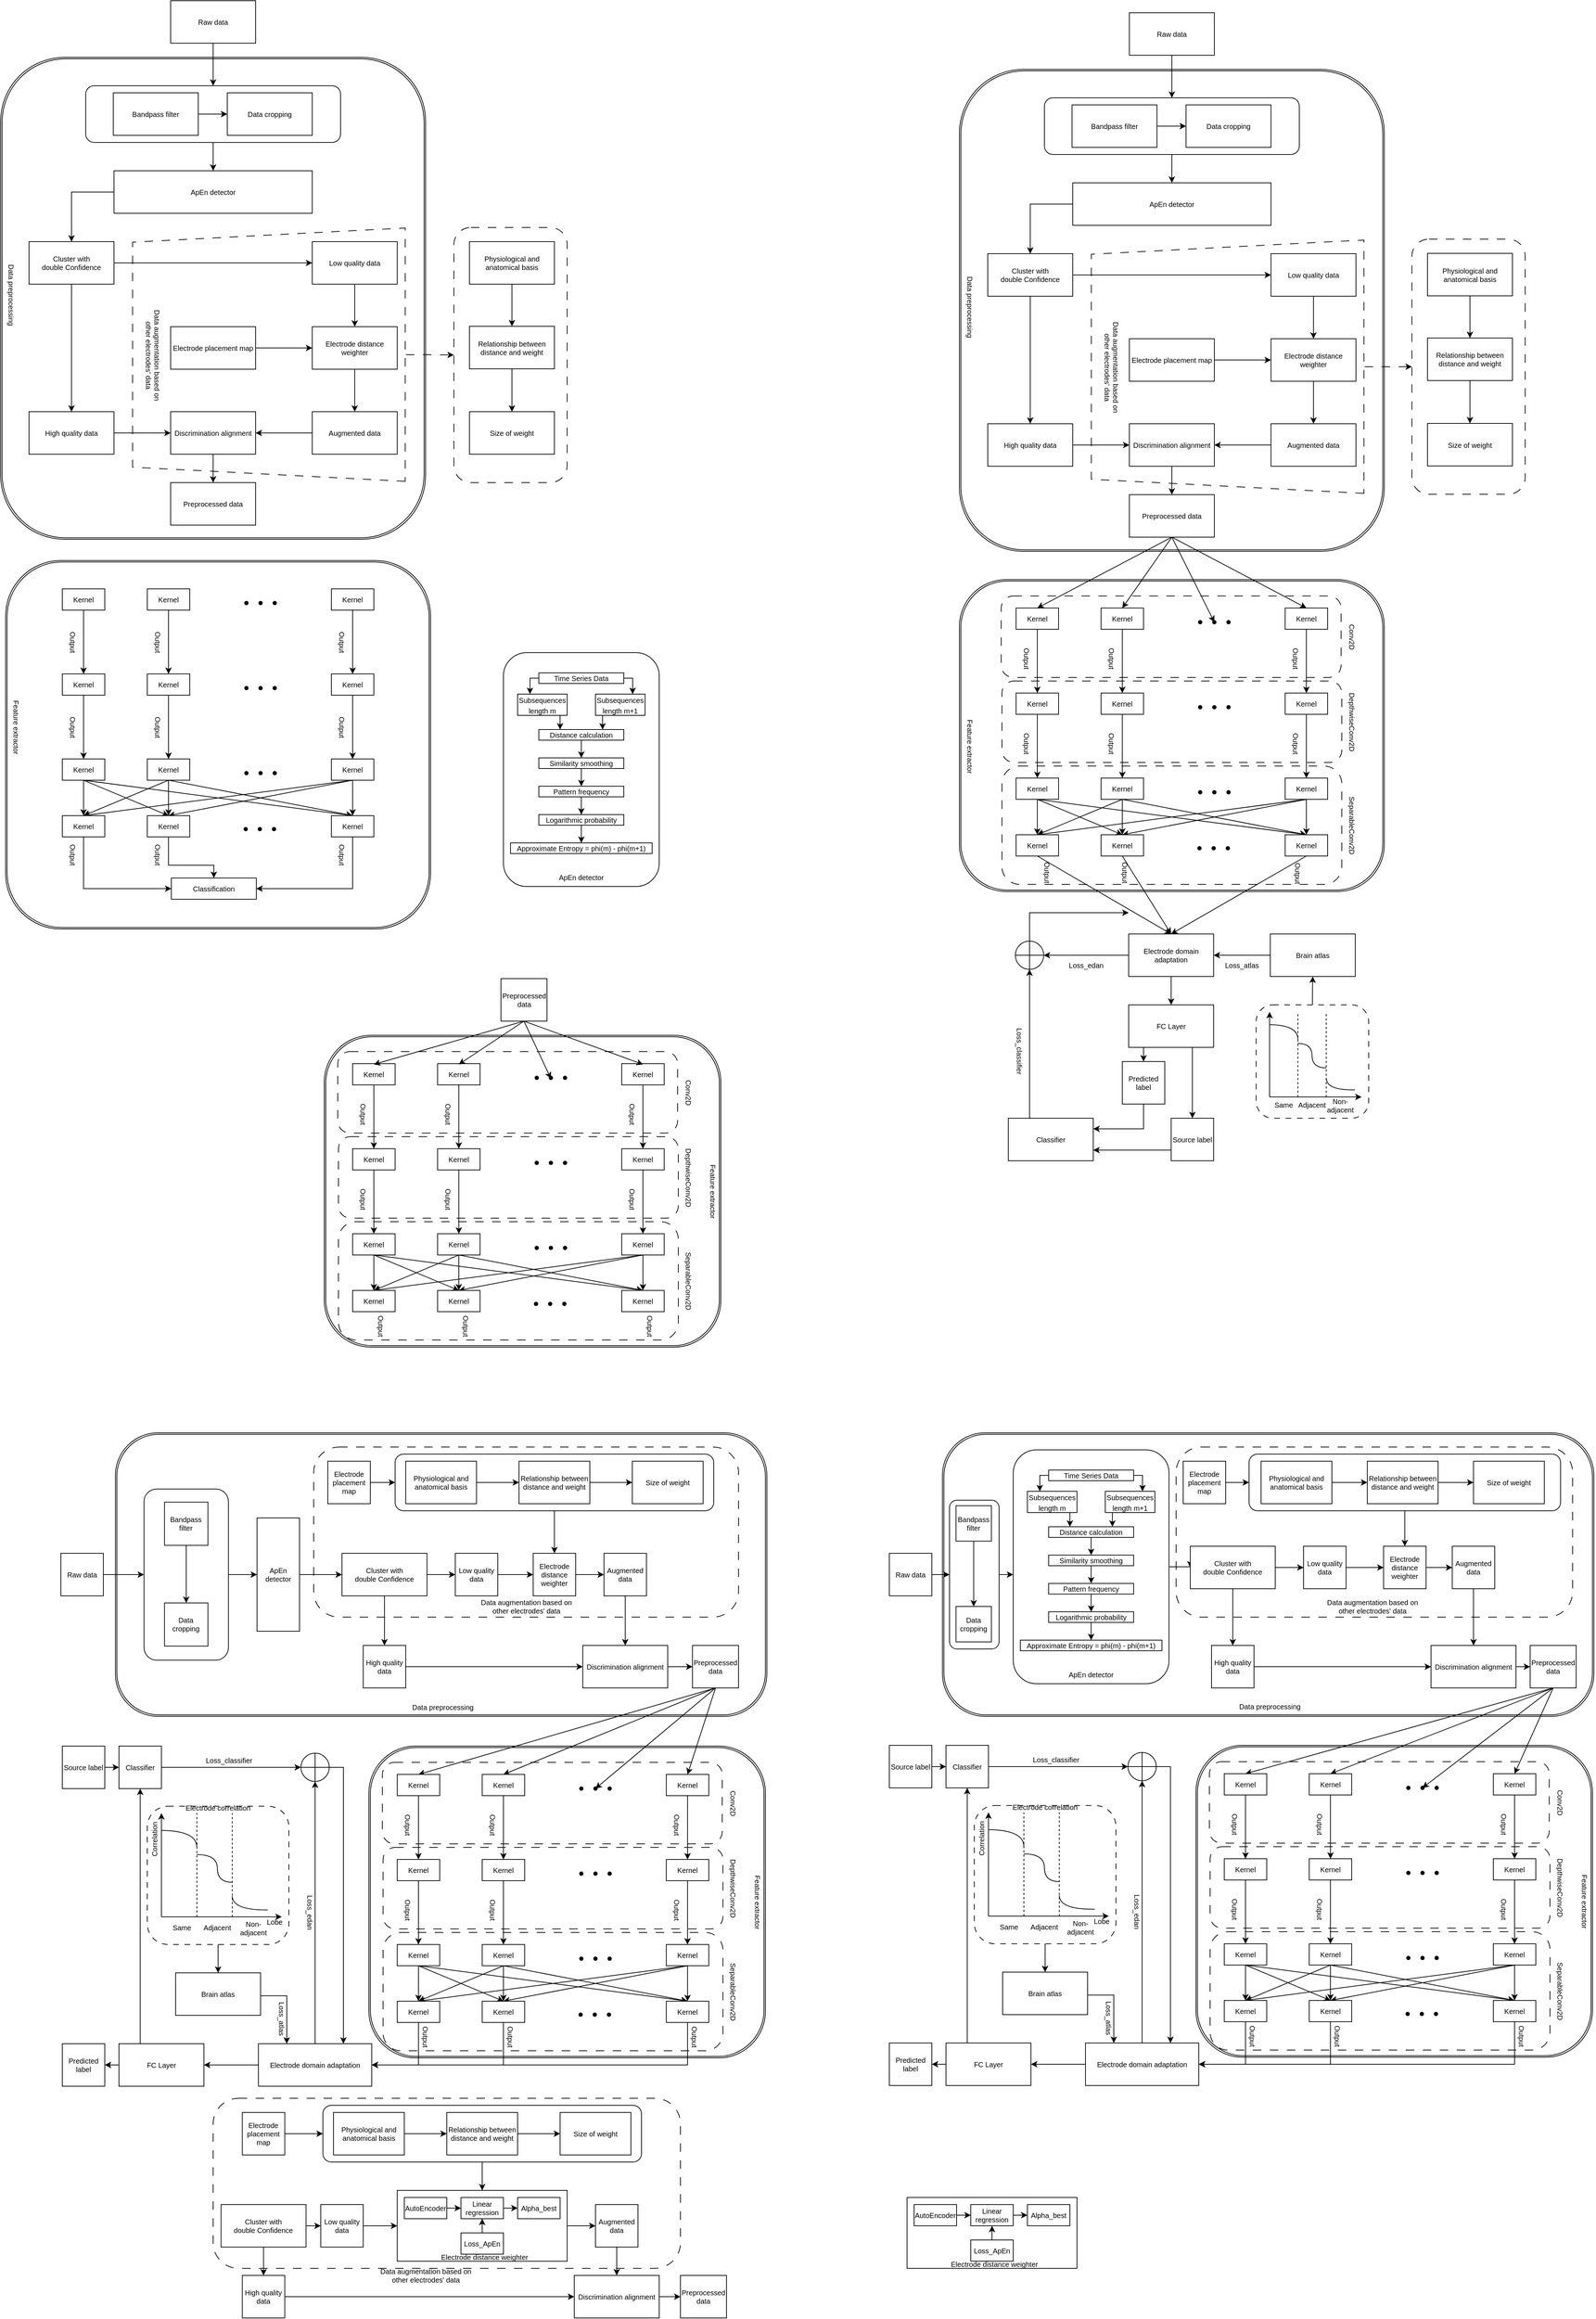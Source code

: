 <mxfile version="26.1.3">
  <diagram name="第 1 页" id="pvQhF8AryuaIjtNejtY6">
    <mxGraphModel dx="1687" dy="929" grid="1" gridSize="10" guides="1" tooltips="1" connect="1" arrows="1" fold="1" page="1" pageScale="1" pageWidth="1169" pageHeight="1654" math="0" shadow="0">
      <root>
        <mxCell id="0" />
        <mxCell id="1" parent="0" />
        <mxCell id="e_MWSZQHDiEphQTOvGXz-309" value="" style="shape=ext;double=1;rounded=1;whiteSpace=wrap;html=1;fillColor=none;fontSize=10;" vertex="1" parent="1">
          <mxGeometry x="162" y="2021" width="920" height="400" as="geometry" />
        </mxCell>
        <mxCell id="T4NdSgvmd6i7ijyYlSUB-25" style="edgeStyle=orthogonalEdgeStyle;rounded=0;orthogonalLoop=1;jettySize=auto;html=1;exitX=0.5;exitY=1;exitDx=0;exitDy=0;entryX=0.5;entryY=0;entryDx=0;entryDy=0;fontSize=10;" parent="1" source="T4NdSgvmd6i7ijyYlSUB-1" target="vzksnj_4x7iH5aSXOHEv-4" edge="1">
          <mxGeometry relative="1" as="geometry" />
        </mxCell>
        <mxCell id="T4NdSgvmd6i7ijyYlSUB-1" value="Raw data" style="rounded=0;whiteSpace=wrap;html=1;fontSize=10;" parent="1" vertex="1">
          <mxGeometry x="240" width="120" height="60" as="geometry" />
        </mxCell>
        <mxCell id="ZDDg7BtM7HiDD9HuNslG-21" value="" style="rounded=1;whiteSpace=wrap;html=1;fillColor=none;dashed=1;dashPattern=12 12;fontSize=10;" parent="1" vertex="1">
          <mxGeometry x="640" y="320" width="160" height="360" as="geometry" />
        </mxCell>
        <mxCell id="T4NdSgvmd6i7ijyYlSUB-66" value="" style="shape=ext;double=1;rounded=1;whiteSpace=wrap;html=1;fillColor=none;fontSize=10;" parent="1" vertex="1">
          <mxGeometry y="80" width="600" height="680" as="geometry" />
        </mxCell>
        <mxCell id="ZDDg7BtM7HiDD9HuNslG-3" value="" style="shape=trapezoid;perimeter=trapezoidPerimeter;whiteSpace=wrap;html=1;fixedSize=1;rotation=-90;strokeWidth=1;perimeterSpacing=1;fillColor=none;dashed=1;dashPattern=12 12;fontSize=10;" parent="1" vertex="1">
          <mxGeometry x="200" y="307" width="357.5" height="385" as="geometry" />
        </mxCell>
        <mxCell id="ZDDg7BtM7HiDD9HuNslG-25" style="edgeStyle=orthogonalEdgeStyle;rounded=0;orthogonalLoop=1;jettySize=auto;html=1;exitX=0;exitY=0.5;exitDx=0;exitDy=0;entryX=0.5;entryY=0;entryDx=0;entryDy=0;fontSize=10;" parent="1" source="T4NdSgvmd6i7ijyYlSUB-2" target="ZDDg7BtM7HiDD9HuNslG-4" edge="1">
          <mxGeometry relative="1" as="geometry" />
        </mxCell>
        <mxCell id="T4NdSgvmd6i7ijyYlSUB-2" value="ApEn detector" style="rounded=0;whiteSpace=wrap;html=1;fontSize=10;" parent="1" vertex="1">
          <mxGeometry x="160" y="240" width="280" height="60" as="geometry" />
        </mxCell>
        <mxCell id="T4NdSgvmd6i7ijyYlSUB-31" style="edgeStyle=orthogonalEdgeStyle;rounded=0;orthogonalLoop=1;jettySize=auto;html=1;fontSize=10;" parent="1" source="T4NdSgvmd6i7ijyYlSUB-3" target="T4NdSgvmd6i7ijyYlSUB-8" edge="1">
          <mxGeometry relative="1" as="geometry" />
        </mxCell>
        <mxCell id="T4NdSgvmd6i7ijyYlSUB-3" value="Low quality data" style="rounded=0;whiteSpace=wrap;html=1;fontSize=10;" parent="1" vertex="1">
          <mxGeometry x="440" y="340" width="120" height="60" as="geometry" />
        </mxCell>
        <mxCell id="T4NdSgvmd6i7ijyYlSUB-34" style="edgeStyle=orthogonalEdgeStyle;rounded=0;orthogonalLoop=1;jettySize=auto;html=1;entryX=0;entryY=0.5;entryDx=0;entryDy=0;fontSize=10;" parent="1" source="T4NdSgvmd6i7ijyYlSUB-4" target="ZDDg7BtM7HiDD9HuNslG-23" edge="1">
          <mxGeometry relative="1" as="geometry">
            <Array as="points">
              <mxPoint x="240" y="610" />
            </Array>
          </mxGeometry>
        </mxCell>
        <mxCell id="T4NdSgvmd6i7ijyYlSUB-4" value="High quality data" style="rounded=0;whiteSpace=wrap;html=1;fontSize=10;" parent="1" vertex="1">
          <mxGeometry x="40" y="580" width="120" height="60" as="geometry" />
        </mxCell>
        <mxCell id="vzksnj_4x7iH5aSXOHEv-4" value="" style="rounded=1;whiteSpace=wrap;html=1;fillColor=none;fontSize=10;" parent="1" vertex="1">
          <mxGeometry x="120" y="120" width="360" height="80" as="geometry" />
        </mxCell>
        <mxCell id="T4NdSgvmd6i7ijyYlSUB-26" style="edgeStyle=orthogonalEdgeStyle;rounded=0;orthogonalLoop=1;jettySize=auto;html=1;entryX=0;entryY=0.5;entryDx=0;entryDy=0;fontSize=10;" parent="1" source="T4NdSgvmd6i7ijyYlSUB-5" target="T4NdSgvmd6i7ijyYlSUB-7" edge="1">
          <mxGeometry relative="1" as="geometry">
            <mxPoint x="319" y="160" as="targetPoint" />
          </mxGeometry>
        </mxCell>
        <mxCell id="T4NdSgvmd6i7ijyYlSUB-5" value="Bandpass filter" style="rounded=0;whiteSpace=wrap;html=1;fontSize=10;" parent="1" vertex="1">
          <mxGeometry x="159" y="130" width="120" height="60" as="geometry" />
        </mxCell>
        <mxCell id="T4NdSgvmd6i7ijyYlSUB-7" value="Data cropping" style="rounded=0;whiteSpace=wrap;html=1;fontSize=10;" parent="1" vertex="1">
          <mxGeometry x="320" y="130" width="120" height="60" as="geometry" />
        </mxCell>
        <mxCell id="T4NdSgvmd6i7ijyYlSUB-32" style="edgeStyle=orthogonalEdgeStyle;rounded=0;orthogonalLoop=1;jettySize=auto;html=1;entryX=0.5;entryY=0;entryDx=0;entryDy=0;fontSize=10;" parent="1" source="T4NdSgvmd6i7ijyYlSUB-8" target="T4NdSgvmd6i7ijyYlSUB-9" edge="1">
          <mxGeometry relative="1" as="geometry" />
        </mxCell>
        <mxCell id="T4NdSgvmd6i7ijyYlSUB-8" value="Electrode distance weighter" style="rounded=0;whiteSpace=wrap;html=1;fontSize=10;" parent="1" vertex="1">
          <mxGeometry x="440" y="460" width="120" height="60" as="geometry" />
        </mxCell>
        <mxCell id="T4NdSgvmd6i7ijyYlSUB-33" style="edgeStyle=orthogonalEdgeStyle;rounded=0;orthogonalLoop=1;jettySize=auto;html=1;entryX=1;entryY=0.5;entryDx=0;entryDy=0;fontSize=10;" parent="1" source="T4NdSgvmd6i7ijyYlSUB-9" target="ZDDg7BtM7HiDD9HuNslG-23" edge="1">
          <mxGeometry relative="1" as="geometry" />
        </mxCell>
        <mxCell id="T4NdSgvmd6i7ijyYlSUB-9" value="Augmented data" style="rounded=0;whiteSpace=wrap;html=1;fontSize=10;" parent="1" vertex="1">
          <mxGeometry x="440" y="580" width="120" height="60" as="geometry" />
        </mxCell>
        <mxCell id="T4NdSgvmd6i7ijyYlSUB-10" value="Preprocessed data" style="rounded=0;whiteSpace=wrap;html=1;fontSize=10;" parent="1" vertex="1">
          <mxGeometry x="240" y="680" width="120" height="60" as="geometry" />
        </mxCell>
        <mxCell id="T4NdSgvmd6i7ijyYlSUB-67" value="Data preprocessing" style="text;html=1;align=center;verticalAlign=middle;resizable=0;points=[];autosize=1;strokeColor=none;fillColor=none;rotation=90;fontSize=10;" parent="1" vertex="1">
          <mxGeometry x="-40" y="400" width="110" height="30" as="geometry" />
        </mxCell>
        <mxCell id="vzksnj_4x7iH5aSXOHEv-5" style="edgeStyle=orthogonalEdgeStyle;rounded=0;orthogonalLoop=1;jettySize=auto;html=1;entryX=0.5;entryY=0;entryDx=0;entryDy=0;fontSize=10;" parent="1" source="vzksnj_4x7iH5aSXOHEv-4" target="T4NdSgvmd6i7ijyYlSUB-2" edge="1">
          <mxGeometry relative="1" as="geometry" />
        </mxCell>
        <mxCell id="vzksnj_4x7iH5aSXOHEv-7" style="edgeStyle=orthogonalEdgeStyle;rounded=0;orthogonalLoop=1;jettySize=auto;html=1;entryX=0;entryY=0.5;entryDx=0;entryDy=0;fontSize=10;" parent="1" source="vzksnj_4x7iH5aSXOHEv-6" target="T4NdSgvmd6i7ijyYlSUB-8" edge="1">
          <mxGeometry relative="1" as="geometry" />
        </mxCell>
        <mxCell id="vzksnj_4x7iH5aSXOHEv-6" value="Electrode placement map" style="rounded=0;whiteSpace=wrap;html=1;fontSize=10;" parent="1" vertex="1">
          <mxGeometry x="240" y="460" width="120" height="60" as="geometry" />
        </mxCell>
        <mxCell id="ZDDg7BtM7HiDD9HuNslG-9" style="edgeStyle=orthogonalEdgeStyle;rounded=0;orthogonalLoop=1;jettySize=auto;html=1;exitX=1;exitY=0.5;exitDx=0;exitDy=0;fontSize=10;" parent="1" source="ZDDg7BtM7HiDD9HuNslG-4" target="T4NdSgvmd6i7ijyYlSUB-3" edge="1">
          <mxGeometry relative="1" as="geometry" />
        </mxCell>
        <mxCell id="ZDDg7BtM7HiDD9HuNslG-10" style="edgeStyle=orthogonalEdgeStyle;rounded=0;orthogonalLoop=1;jettySize=auto;html=1;exitX=0.5;exitY=1;exitDx=0;exitDy=0;fontSize=10;" parent="1" source="ZDDg7BtM7HiDD9HuNslG-4" target="T4NdSgvmd6i7ijyYlSUB-4" edge="1">
          <mxGeometry relative="1" as="geometry" />
        </mxCell>
        <mxCell id="ZDDg7BtM7HiDD9HuNslG-4" value="&lt;div&gt;Cluster with&lt;/div&gt;&lt;div&gt;double Confidence&lt;/div&gt;" style="rounded=0;whiteSpace=wrap;html=1;fontSize=10;" parent="1" vertex="1">
          <mxGeometry x="40" y="340" width="120" height="60" as="geometry" />
        </mxCell>
        <mxCell id="ZDDg7BtM7HiDD9HuNslG-15" value="" style="edgeStyle=orthogonalEdgeStyle;rounded=0;orthogonalLoop=1;jettySize=auto;html=1;fontSize=10;" parent="1" source="ZDDg7BtM7HiDD9HuNslG-11" target="ZDDg7BtM7HiDD9HuNslG-14" edge="1">
          <mxGeometry relative="1" as="geometry" />
        </mxCell>
        <mxCell id="ZDDg7BtM7HiDD9HuNslG-11" value="Physiological and anatomical basis" style="whiteSpace=wrap;html=1;fillColor=none;strokeWidth=1;fontSize=10;" parent="1" vertex="1">
          <mxGeometry x="662" y="340" width="120" height="60" as="geometry" />
        </mxCell>
        <mxCell id="ZDDg7BtM7HiDD9HuNslG-13" value="&lt;div&gt;Data augmentation based on&lt;/div&gt;&lt;div&gt;other electrodes&#39; data&lt;/div&gt;" style="text;html=1;align=center;verticalAlign=middle;resizable=0;points=[];autosize=1;strokeColor=none;fillColor=none;rotation=90;fontSize=10;" parent="1" vertex="1">
          <mxGeometry x="140" y="480" width="150" height="40" as="geometry" />
        </mxCell>
        <mxCell id="ZDDg7BtM7HiDD9HuNslG-19" value="" style="edgeStyle=orthogonalEdgeStyle;rounded=0;orthogonalLoop=1;jettySize=auto;html=1;fontSize=10;" parent="1" source="ZDDg7BtM7HiDD9HuNslG-14" target="ZDDg7BtM7HiDD9HuNslG-18" edge="1">
          <mxGeometry relative="1" as="geometry" />
        </mxCell>
        <mxCell id="ZDDg7BtM7HiDD9HuNslG-14" value="Relationship between distance and weight" style="whiteSpace=wrap;html=1;fillColor=none;strokeWidth=1;fontSize=10;" parent="1" vertex="1">
          <mxGeometry x="662" y="459.5" width="120" height="60" as="geometry" />
        </mxCell>
        <mxCell id="ZDDg7BtM7HiDD9HuNslG-18" value="Size of weight" style="whiteSpace=wrap;html=1;fillColor=none;strokeWidth=1;fontSize=10;" parent="1" vertex="1">
          <mxGeometry x="662" y="580" width="120" height="60" as="geometry" />
        </mxCell>
        <mxCell id="ZDDg7BtM7HiDD9HuNslG-22" style="edgeStyle=orthogonalEdgeStyle;rounded=0;orthogonalLoop=1;jettySize=auto;html=1;exitX=0.5;exitY=1;exitDx=0;exitDy=0;entryX=0;entryY=0.5;entryDx=0;entryDy=0;dashed=1;dashPattern=12 12;fontSize=10;" parent="1" source="ZDDg7BtM7HiDD9HuNslG-3" target="ZDDg7BtM7HiDD9HuNslG-21" edge="1">
          <mxGeometry relative="1" as="geometry" />
        </mxCell>
        <mxCell id="ZDDg7BtM7HiDD9HuNslG-24" style="edgeStyle=orthogonalEdgeStyle;rounded=0;orthogonalLoop=1;jettySize=auto;html=1;entryX=0.5;entryY=0;entryDx=0;entryDy=0;fontSize=10;" parent="1" source="ZDDg7BtM7HiDD9HuNslG-23" edge="1">
          <mxGeometry relative="1" as="geometry">
            <mxPoint x="300" y="680" as="targetPoint" />
          </mxGeometry>
        </mxCell>
        <mxCell id="ZDDg7BtM7HiDD9HuNslG-23" value="Discrimination alignment" style="rounded=0;whiteSpace=wrap;html=1;fontSize=10;" parent="1" vertex="1">
          <mxGeometry x="240" y="580" width="120" height="60" as="geometry" />
        </mxCell>
        <mxCell id="e_MWSZQHDiEphQTOvGXz-195" value="" style="shape=ext;double=1;rounded=1;whiteSpace=wrap;html=1;fillColor=none;fontSize=10;" vertex="1" parent="1">
          <mxGeometry x="7" y="790" width="600" height="520" as="geometry" />
        </mxCell>
        <mxCell id="e_MWSZQHDiEphQTOvGXz-196" style="edgeStyle=orthogonalEdgeStyle;rounded=0;orthogonalLoop=1;jettySize=auto;html=1;entryX=0.5;entryY=0;entryDx=0;entryDy=0;exitX=0.5;exitY=1;exitDx=0;exitDy=0;fontSize=10;" edge="1" parent="1" source="e_MWSZQHDiEphQTOvGXz-205" target="e_MWSZQHDiEphQTOvGXz-209">
          <mxGeometry relative="1" as="geometry">
            <mxPoint x="507" y="890" as="sourcePoint" />
            <mxPoint x="507" y="950" as="targetPoint" />
          </mxGeometry>
        </mxCell>
        <mxCell id="e_MWSZQHDiEphQTOvGXz-197" style="edgeStyle=orthogonalEdgeStyle;rounded=0;orthogonalLoop=1;jettySize=auto;html=1;entryX=0.5;entryY=0;entryDx=0;entryDy=0;fontSize=10;" edge="1" parent="1" source="e_MWSZQHDiEphQTOvGXz-198" target="e_MWSZQHDiEphQTOvGXz-206">
          <mxGeometry relative="1" as="geometry">
            <mxPoint x="107" y="950" as="targetPoint" />
          </mxGeometry>
        </mxCell>
        <mxCell id="e_MWSZQHDiEphQTOvGXz-198" value="Kernel" style="rounded=0;whiteSpace=wrap;html=1;fontSize=10;" vertex="1" parent="1">
          <mxGeometry x="87" y="830" width="60" height="30" as="geometry" />
        </mxCell>
        <mxCell id="e_MWSZQHDiEphQTOvGXz-199" style="edgeStyle=orthogonalEdgeStyle;rounded=0;orthogonalLoop=1;jettySize=auto;html=1;entryX=0.5;entryY=0;entryDx=0;entryDy=0;exitX=0.5;exitY=1;exitDx=0;exitDy=0;fontSize=10;" edge="1" parent="1" source="e_MWSZQHDiEphQTOvGXz-209" target="e_MWSZQHDiEphQTOvGXz-219">
          <mxGeometry relative="1" as="geometry">
            <mxPoint x="507" y="1010" as="sourcePoint" />
            <mxPoint x="507" y="1070" as="targetPoint" />
          </mxGeometry>
        </mxCell>
        <mxCell id="e_MWSZQHDiEphQTOvGXz-200" style="edgeStyle=orthogonalEdgeStyle;rounded=0;orthogonalLoop=1;jettySize=auto;html=1;entryX=0.5;entryY=0;entryDx=0;entryDy=0;exitX=0.5;exitY=1;exitDx=0;exitDy=0;fontSize=10;" edge="1" parent="1" source="e_MWSZQHDiEphQTOvGXz-206" target="e_MWSZQHDiEphQTOvGXz-211">
          <mxGeometry relative="1" as="geometry">
            <mxPoint x="107" y="1010" as="sourcePoint" />
            <mxPoint x="107" y="1070" as="targetPoint" />
          </mxGeometry>
        </mxCell>
        <mxCell id="e_MWSZQHDiEphQTOvGXz-201" style="edgeStyle=orthogonalEdgeStyle;rounded=0;orthogonalLoop=1;jettySize=auto;html=1;entryX=0.5;entryY=0;entryDx=0;entryDy=0;exitX=0.5;exitY=1;exitDx=0;exitDy=0;fontSize=10;" edge="1" parent="1" source="e_MWSZQHDiEphQTOvGXz-211" target="e_MWSZQHDiEphQTOvGXz-221">
          <mxGeometry relative="1" as="geometry">
            <mxPoint x="107" y="1130" as="sourcePoint" />
            <mxPoint x="107" y="1190" as="targetPoint" />
          </mxGeometry>
        </mxCell>
        <mxCell id="e_MWSZQHDiEphQTOvGXz-202" value="Feature extractor" style="text;html=1;align=center;verticalAlign=middle;resizable=0;points=[];autosize=1;strokeColor=none;fillColor=none;rotation=90;fontSize=10;" vertex="1" parent="1">
          <mxGeometry x="-28" y="1010" width="100" height="30" as="geometry" />
        </mxCell>
        <mxCell id="e_MWSZQHDiEphQTOvGXz-203" style="edgeStyle=orthogonalEdgeStyle;rounded=0;orthogonalLoop=1;jettySize=auto;html=1;entryX=0.5;entryY=0;entryDx=0;entryDy=0;fontSize=10;" edge="1" parent="1" source="e_MWSZQHDiEphQTOvGXz-204" target="e_MWSZQHDiEphQTOvGXz-208">
          <mxGeometry relative="1" as="geometry" />
        </mxCell>
        <mxCell id="e_MWSZQHDiEphQTOvGXz-204" value="Kernel" style="rounded=0;whiteSpace=wrap;html=1;fontSize=10;" vertex="1" parent="1">
          <mxGeometry x="207" y="830" width="60" height="30" as="geometry" />
        </mxCell>
        <mxCell id="e_MWSZQHDiEphQTOvGXz-205" value="Kernel" style="rounded=0;whiteSpace=wrap;html=1;fontSize=10;" vertex="1" parent="1">
          <mxGeometry x="467" y="830" width="60" height="30" as="geometry" />
        </mxCell>
        <mxCell id="e_MWSZQHDiEphQTOvGXz-206" value="Kernel" style="rounded=0;whiteSpace=wrap;html=1;fontSize=10;" vertex="1" parent="1">
          <mxGeometry x="87" y="950" width="60" height="30" as="geometry" />
        </mxCell>
        <mxCell id="e_MWSZQHDiEphQTOvGXz-207" style="edgeStyle=orthogonalEdgeStyle;rounded=0;orthogonalLoop=1;jettySize=auto;html=1;entryX=0.5;entryY=0;entryDx=0;entryDy=0;fontSize=10;" edge="1" parent="1" source="e_MWSZQHDiEphQTOvGXz-208" target="e_MWSZQHDiEphQTOvGXz-215">
          <mxGeometry relative="1" as="geometry" />
        </mxCell>
        <mxCell id="e_MWSZQHDiEphQTOvGXz-208" value="Kernel" style="rounded=0;whiteSpace=wrap;html=1;fontSize=10;" vertex="1" parent="1">
          <mxGeometry x="207" y="950" width="60" height="30" as="geometry" />
        </mxCell>
        <mxCell id="e_MWSZQHDiEphQTOvGXz-209" value="Kernel" style="rounded=0;whiteSpace=wrap;html=1;fontSize=10;" vertex="1" parent="1">
          <mxGeometry x="467" y="950" width="60" height="30" as="geometry" />
        </mxCell>
        <mxCell id="e_MWSZQHDiEphQTOvGXz-210" style="rounded=0;orthogonalLoop=1;jettySize=auto;html=1;exitX=0.5;exitY=1;exitDx=0;exitDy=0;entryX=0.5;entryY=0;entryDx=0;entryDy=0;fontSize=10;" edge="1" parent="1" source="e_MWSZQHDiEphQTOvGXz-211" target="e_MWSZQHDiEphQTOvGXz-225">
          <mxGeometry relative="1" as="geometry" />
        </mxCell>
        <mxCell id="e_MWSZQHDiEphQTOvGXz-211" value="Kernel" style="rounded=0;whiteSpace=wrap;html=1;fontSize=10;" vertex="1" parent="1">
          <mxGeometry x="87" y="1070" width="60" height="30" as="geometry" />
        </mxCell>
        <mxCell id="e_MWSZQHDiEphQTOvGXz-212" value="" style="edgeStyle=orthogonalEdgeStyle;rounded=0;orthogonalLoop=1;jettySize=auto;html=1;fontSize=10;" edge="1" parent="1" source="e_MWSZQHDiEphQTOvGXz-215" target="e_MWSZQHDiEphQTOvGXz-223">
          <mxGeometry relative="1" as="geometry" />
        </mxCell>
        <mxCell id="e_MWSZQHDiEphQTOvGXz-213" style="rounded=0;orthogonalLoop=1;jettySize=auto;html=1;exitX=0.5;exitY=1;exitDx=0;exitDy=0;entryX=0.5;entryY=0;entryDx=0;entryDy=0;fontSize=10;" edge="1" parent="1" source="e_MWSZQHDiEphQTOvGXz-215" target="e_MWSZQHDiEphQTOvGXz-225">
          <mxGeometry relative="1" as="geometry" />
        </mxCell>
        <mxCell id="e_MWSZQHDiEphQTOvGXz-214" style="rounded=0;orthogonalLoop=1;jettySize=auto;html=1;exitX=0.5;exitY=1;exitDx=0;exitDy=0;entryX=0.5;entryY=0;entryDx=0;entryDy=0;fontSize=10;" edge="1" parent="1" source="e_MWSZQHDiEphQTOvGXz-215" target="e_MWSZQHDiEphQTOvGXz-221">
          <mxGeometry relative="1" as="geometry" />
        </mxCell>
        <mxCell id="e_MWSZQHDiEphQTOvGXz-215" value="Kernel" style="rounded=0;whiteSpace=wrap;html=1;fontSize=10;" vertex="1" parent="1">
          <mxGeometry x="207" y="1070" width="60" height="30" as="geometry" />
        </mxCell>
        <mxCell id="e_MWSZQHDiEphQTOvGXz-216" value="" style="edgeStyle=orthogonalEdgeStyle;rounded=0;orthogonalLoop=1;jettySize=auto;html=1;fontSize=10;" edge="1" parent="1" source="e_MWSZQHDiEphQTOvGXz-219" target="e_MWSZQHDiEphQTOvGXz-225">
          <mxGeometry relative="1" as="geometry" />
        </mxCell>
        <mxCell id="e_MWSZQHDiEphQTOvGXz-217" style="rounded=0;orthogonalLoop=1;jettySize=auto;html=1;exitX=0.5;exitY=1;exitDx=0;exitDy=0;entryX=0.5;entryY=0;entryDx=0;entryDy=0;fontSize=10;" edge="1" parent="1" source="e_MWSZQHDiEphQTOvGXz-219" target="e_MWSZQHDiEphQTOvGXz-223">
          <mxGeometry relative="1" as="geometry" />
        </mxCell>
        <mxCell id="e_MWSZQHDiEphQTOvGXz-218" style="rounded=0;orthogonalLoop=1;jettySize=auto;html=1;exitX=0.5;exitY=1;exitDx=0;exitDy=0;entryX=0.5;entryY=0;entryDx=0;entryDy=0;fontSize=10;" edge="1" parent="1" source="e_MWSZQHDiEphQTOvGXz-219" target="e_MWSZQHDiEphQTOvGXz-221">
          <mxGeometry relative="1" as="geometry" />
        </mxCell>
        <mxCell id="e_MWSZQHDiEphQTOvGXz-219" value="Kernel" style="rounded=0;whiteSpace=wrap;html=1;fontSize=10;" vertex="1" parent="1">
          <mxGeometry x="467" y="1070" width="60" height="30" as="geometry" />
        </mxCell>
        <mxCell id="e_MWSZQHDiEphQTOvGXz-220" style="edgeStyle=orthogonalEdgeStyle;rounded=0;orthogonalLoop=1;jettySize=auto;html=1;exitX=0.5;exitY=1;exitDx=0;exitDy=0;entryX=0;entryY=0.5;entryDx=0;entryDy=0;fontSize=10;" edge="1" parent="1" source="e_MWSZQHDiEphQTOvGXz-221" target="e_MWSZQHDiEphQTOvGXz-227">
          <mxGeometry relative="1" as="geometry" />
        </mxCell>
        <mxCell id="e_MWSZQHDiEphQTOvGXz-221" value="Kernel" style="rounded=0;whiteSpace=wrap;html=1;fontSize=10;" vertex="1" parent="1">
          <mxGeometry x="87" y="1150" width="60" height="30" as="geometry" />
        </mxCell>
        <mxCell id="e_MWSZQHDiEphQTOvGXz-222" style="edgeStyle=orthogonalEdgeStyle;rounded=0;orthogonalLoop=1;jettySize=auto;html=1;exitX=0.5;exitY=1;exitDx=0;exitDy=0;entryX=0.5;entryY=0;entryDx=0;entryDy=0;fontSize=10;" edge="1" parent="1" source="e_MWSZQHDiEphQTOvGXz-223" target="e_MWSZQHDiEphQTOvGXz-227">
          <mxGeometry relative="1" as="geometry">
            <Array as="points">
              <mxPoint x="237" y="1220" />
              <mxPoint x="301" y="1220" />
            </Array>
          </mxGeometry>
        </mxCell>
        <mxCell id="e_MWSZQHDiEphQTOvGXz-223" value="Kernel" style="rounded=0;whiteSpace=wrap;html=1;fontSize=10;" vertex="1" parent="1">
          <mxGeometry x="207" y="1150" width="60" height="30" as="geometry" />
        </mxCell>
        <mxCell id="e_MWSZQHDiEphQTOvGXz-224" style="edgeStyle=orthogonalEdgeStyle;rounded=0;orthogonalLoop=1;jettySize=auto;html=1;exitX=0.5;exitY=1;exitDx=0;exitDy=0;entryX=1;entryY=0.5;entryDx=0;entryDy=0;fontSize=10;" edge="1" parent="1" source="e_MWSZQHDiEphQTOvGXz-225" target="e_MWSZQHDiEphQTOvGXz-227">
          <mxGeometry relative="1" as="geometry" />
        </mxCell>
        <mxCell id="e_MWSZQHDiEphQTOvGXz-225" value="Kernel" style="rounded=0;whiteSpace=wrap;html=1;fontSize=10;" vertex="1" parent="1">
          <mxGeometry x="467" y="1150" width="60" height="30" as="geometry" />
        </mxCell>
        <mxCell id="e_MWSZQHDiEphQTOvGXz-226" value="" style="endArrow=classic;html=1;rounded=0;exitX=0.5;exitY=1;exitDx=0;exitDy=0;entryX=0.5;entryY=0;entryDx=0;entryDy=0;fontSize=10;" edge="1" parent="1" source="e_MWSZQHDiEphQTOvGXz-211" target="e_MWSZQHDiEphQTOvGXz-223">
          <mxGeometry width="50" height="50" relative="1" as="geometry">
            <mxPoint x="177" y="1120" as="sourcePoint" />
            <mxPoint x="227" y="1070" as="targetPoint" />
          </mxGeometry>
        </mxCell>
        <mxCell id="e_MWSZQHDiEphQTOvGXz-227" value="Classification" style="rounded=0;whiteSpace=wrap;html=1;fontSize=10;" vertex="1" parent="1">
          <mxGeometry x="241" y="1238" width="120" height="30" as="geometry" />
        </mxCell>
        <mxCell id="e_MWSZQHDiEphQTOvGXz-228" value="" style="group;fontSize=10;" vertex="1" connectable="0" parent="1">
          <mxGeometry x="337" y="840" width="60" height="20" as="geometry" />
        </mxCell>
        <mxCell id="e_MWSZQHDiEphQTOvGXz-229" value="" style="shape=waypoint;sketch=0;fillStyle=solid;size=6;pointerEvents=1;points=[];fillColor=none;resizable=0;rotatable=0;perimeter=centerPerimeter;snapToPoint=1;fontSize=10;" vertex="1" parent="e_MWSZQHDiEphQTOvGXz-228">
          <mxGeometry width="20" height="20" as="geometry" />
        </mxCell>
        <mxCell id="e_MWSZQHDiEphQTOvGXz-230" value="" style="shape=waypoint;sketch=0;fillStyle=solid;size=6;pointerEvents=1;points=[];fillColor=none;resizable=0;rotatable=0;perimeter=centerPerimeter;snapToPoint=1;fontSize=10;" vertex="1" parent="e_MWSZQHDiEphQTOvGXz-228">
          <mxGeometry x="20" width="20" height="20" as="geometry" />
        </mxCell>
        <mxCell id="e_MWSZQHDiEphQTOvGXz-231" value="" style="shape=waypoint;sketch=0;fillStyle=solid;size=6;pointerEvents=1;points=[];fillColor=none;resizable=0;rotatable=0;perimeter=centerPerimeter;snapToPoint=1;fontSize=10;" vertex="1" parent="e_MWSZQHDiEphQTOvGXz-228">
          <mxGeometry x="40" width="20" height="20" as="geometry" />
        </mxCell>
        <mxCell id="e_MWSZQHDiEphQTOvGXz-232" value="" style="group;fontSize=10;" vertex="1" connectable="0" parent="1">
          <mxGeometry x="337" y="960" width="60" height="20" as="geometry" />
        </mxCell>
        <mxCell id="e_MWSZQHDiEphQTOvGXz-233" value="" style="shape=waypoint;sketch=0;fillStyle=solid;size=6;pointerEvents=1;points=[];fillColor=none;resizable=0;rotatable=0;perimeter=centerPerimeter;snapToPoint=1;fontSize=10;" vertex="1" parent="e_MWSZQHDiEphQTOvGXz-232">
          <mxGeometry width="20" height="20" as="geometry" />
        </mxCell>
        <mxCell id="e_MWSZQHDiEphQTOvGXz-234" value="" style="shape=waypoint;sketch=0;fillStyle=solid;size=6;pointerEvents=1;points=[];fillColor=none;resizable=0;rotatable=0;perimeter=centerPerimeter;snapToPoint=1;fontSize=10;" vertex="1" parent="e_MWSZQHDiEphQTOvGXz-232">
          <mxGeometry x="20" width="20" height="20" as="geometry" />
        </mxCell>
        <mxCell id="e_MWSZQHDiEphQTOvGXz-235" value="" style="shape=waypoint;sketch=0;fillStyle=solid;size=6;pointerEvents=1;points=[];fillColor=none;resizable=0;rotatable=0;perimeter=centerPerimeter;snapToPoint=1;fontSize=10;" vertex="1" parent="e_MWSZQHDiEphQTOvGXz-232">
          <mxGeometry x="40" width="20" height="20" as="geometry" />
        </mxCell>
        <mxCell id="e_MWSZQHDiEphQTOvGXz-236" value="" style="group;fontSize=10;" vertex="1" connectable="0" parent="1">
          <mxGeometry x="337" y="1080" width="60" height="20" as="geometry" />
        </mxCell>
        <mxCell id="e_MWSZQHDiEphQTOvGXz-237" value="" style="shape=waypoint;sketch=0;fillStyle=solid;size=6;pointerEvents=1;points=[];fillColor=none;resizable=0;rotatable=0;perimeter=centerPerimeter;snapToPoint=1;fontSize=10;" vertex="1" parent="e_MWSZQHDiEphQTOvGXz-236">
          <mxGeometry width="20" height="20" as="geometry" />
        </mxCell>
        <mxCell id="e_MWSZQHDiEphQTOvGXz-238" value="" style="shape=waypoint;sketch=0;fillStyle=solid;size=6;pointerEvents=1;points=[];fillColor=none;resizable=0;rotatable=0;perimeter=centerPerimeter;snapToPoint=1;fontSize=10;" vertex="1" parent="e_MWSZQHDiEphQTOvGXz-236">
          <mxGeometry x="20" width="20" height="20" as="geometry" />
        </mxCell>
        <mxCell id="e_MWSZQHDiEphQTOvGXz-239" value="" style="shape=waypoint;sketch=0;fillStyle=solid;size=6;pointerEvents=1;points=[];fillColor=none;resizable=0;rotatable=0;perimeter=centerPerimeter;snapToPoint=1;fontSize=10;" vertex="1" parent="e_MWSZQHDiEphQTOvGXz-236">
          <mxGeometry x="40" width="20" height="20" as="geometry" />
        </mxCell>
        <mxCell id="e_MWSZQHDiEphQTOvGXz-240" value="Output" style="text;html=1;align=center;verticalAlign=middle;resizable=0;points=[];autosize=1;strokeColor=none;fillColor=none;rotation=90;fontSize=10;" vertex="1" parent="1">
          <mxGeometry x="77" y="890" width="50" height="30" as="geometry" />
        </mxCell>
        <mxCell id="e_MWSZQHDiEphQTOvGXz-241" value="Output" style="text;html=1;align=center;verticalAlign=middle;resizable=0;points=[];autosize=1;strokeColor=none;fillColor=none;rotation=90;fontSize=10;" vertex="1" parent="1">
          <mxGeometry x="197" y="890" width="50" height="30" as="geometry" />
        </mxCell>
        <mxCell id="e_MWSZQHDiEphQTOvGXz-242" value="Output" style="text;html=1;align=center;verticalAlign=middle;resizable=0;points=[];autosize=1;strokeColor=none;fillColor=none;rotation=90;fontSize=10;" vertex="1" parent="1">
          <mxGeometry x="457" y="890" width="50" height="30" as="geometry" />
        </mxCell>
        <mxCell id="e_MWSZQHDiEphQTOvGXz-243" value="Output" style="text;html=1;align=center;verticalAlign=middle;resizable=0;points=[];autosize=1;strokeColor=none;fillColor=none;rotation=90;fontSize=10;" vertex="1" parent="1">
          <mxGeometry x="77" y="1010" width="50" height="30" as="geometry" />
        </mxCell>
        <mxCell id="e_MWSZQHDiEphQTOvGXz-244" value="Output" style="text;html=1;align=center;verticalAlign=middle;resizable=0;points=[];autosize=1;strokeColor=none;fillColor=none;rotation=90;fontSize=10;" vertex="1" parent="1">
          <mxGeometry x="197" y="1010" width="50" height="30" as="geometry" />
        </mxCell>
        <mxCell id="e_MWSZQHDiEphQTOvGXz-245" value="Output" style="text;html=1;align=center;verticalAlign=middle;resizable=0;points=[];autosize=1;strokeColor=none;fillColor=none;rotation=90;fontSize=10;" vertex="1" parent="1">
          <mxGeometry x="457" y="1010" width="50" height="30" as="geometry" />
        </mxCell>
        <mxCell id="e_MWSZQHDiEphQTOvGXz-246" value="Output" style="text;html=1;align=center;verticalAlign=middle;resizable=0;points=[];autosize=1;strokeColor=none;fillColor=none;rotation=90;fontSize=10;" vertex="1" parent="1">
          <mxGeometry x="77" y="1190" width="50" height="30" as="geometry" />
        </mxCell>
        <mxCell id="e_MWSZQHDiEphQTOvGXz-247" value="Output" style="text;html=1;align=center;verticalAlign=middle;resizable=0;points=[];autosize=1;strokeColor=none;fillColor=none;rotation=90;fontSize=10;" vertex="1" parent="1">
          <mxGeometry x="197" y="1190" width="50" height="30" as="geometry" />
        </mxCell>
        <mxCell id="e_MWSZQHDiEphQTOvGXz-248" value="Output" style="text;html=1;align=center;verticalAlign=middle;resizable=0;points=[];autosize=1;strokeColor=none;fillColor=none;rotation=90;fontSize=10;" vertex="1" parent="1">
          <mxGeometry x="457" y="1190" width="50" height="30" as="geometry" />
        </mxCell>
        <mxCell id="e_MWSZQHDiEphQTOvGXz-249" value="" style="group;fontSize=10;" vertex="1" connectable="0" parent="1">
          <mxGeometry x="336" y="1159" width="60" height="20" as="geometry" />
        </mxCell>
        <mxCell id="e_MWSZQHDiEphQTOvGXz-250" value="" style="shape=waypoint;sketch=0;fillStyle=solid;size=6;pointerEvents=1;points=[];fillColor=none;resizable=0;rotatable=0;perimeter=centerPerimeter;snapToPoint=1;fontSize=10;" vertex="1" parent="e_MWSZQHDiEphQTOvGXz-249">
          <mxGeometry width="20" height="20" as="geometry" />
        </mxCell>
        <mxCell id="e_MWSZQHDiEphQTOvGXz-251" value="" style="shape=waypoint;sketch=0;fillStyle=solid;size=6;pointerEvents=1;points=[];fillColor=none;resizable=0;rotatable=0;perimeter=centerPerimeter;snapToPoint=1;fontSize=10;" vertex="1" parent="e_MWSZQHDiEphQTOvGXz-249">
          <mxGeometry x="20" width="20" height="20" as="geometry" />
        </mxCell>
        <mxCell id="e_MWSZQHDiEphQTOvGXz-252" value="" style="shape=waypoint;sketch=0;fillStyle=solid;size=6;pointerEvents=1;points=[];fillColor=none;resizable=0;rotatable=0;perimeter=centerPerimeter;snapToPoint=1;fontSize=10;" vertex="1" parent="e_MWSZQHDiEphQTOvGXz-249">
          <mxGeometry x="40" width="20" height="20" as="geometry" />
        </mxCell>
        <mxCell id="e_MWSZQHDiEphQTOvGXz-282" value="" style="group" vertex="1" connectable="0" parent="1">
          <mxGeometry x="1354" y="17" width="799" height="1620" as="geometry" />
        </mxCell>
        <mxCell id="e_MWSZQHDiEphQTOvGXz-287" value="" style="rounded=1;whiteSpace=wrap;html=1;fillColor=none;dashed=1;dashPattern=12 12;" vertex="1" parent="e_MWSZQHDiEphQTOvGXz-282">
          <mxGeometry x="60" y="943" width="480" height="115" as="geometry" />
        </mxCell>
        <mxCell id="e_MWSZQHDiEphQTOvGXz-286" value="" style="rounded=1;whiteSpace=wrap;html=1;fillColor=none;dashed=1;dashPattern=12 12;" vertex="1" parent="e_MWSZQHDiEphQTOvGXz-282">
          <mxGeometry x="59" y="823" width="480" height="115" as="geometry" />
        </mxCell>
        <mxCell id="e_MWSZQHDiEphQTOvGXz-289" value="" style="rounded=1;whiteSpace=wrap;html=1;fillColor=none;dashed=1;dashPattern=12 12;" vertex="1" parent="e_MWSZQHDiEphQTOvGXz-282">
          <mxGeometry x="60" y="1063" width="480" height="167" as="geometry" />
        </mxCell>
        <mxCell id="e_MWSZQHDiEphQTOvGXz-43" style="edgeStyle=orthogonalEdgeStyle;rounded=0;orthogonalLoop=1;jettySize=auto;html=1;exitX=0.5;exitY=1;exitDx=0;exitDy=0;entryX=0.5;entryY=0;entryDx=0;entryDy=0;fontSize=10;" edge="1" parent="e_MWSZQHDiEphQTOvGXz-282" source="e_MWSZQHDiEphQTOvGXz-46" target="e_MWSZQHDiEphQTOvGXz-50">
          <mxGeometry relative="1" as="geometry" />
        </mxCell>
        <mxCell id="e_MWSZQHDiEphQTOvGXz-45" style="edgeStyle=orthogonalEdgeStyle;rounded=0;orthogonalLoop=1;jettySize=auto;html=1;entryX=1;entryY=0.5;entryDx=0;entryDy=0;fontSize=10;" edge="1" parent="e_MWSZQHDiEphQTOvGXz-282" source="e_MWSZQHDiEphQTOvGXz-46" target="e_MWSZQHDiEphQTOvGXz-256">
          <mxGeometry relative="1" as="geometry">
            <mxPoint x="129" y="1330" as="targetPoint" />
          </mxGeometry>
        </mxCell>
        <mxCell id="e_MWSZQHDiEphQTOvGXz-46" value="Electrode domain adaptation" style="rounded=0;whiteSpace=wrap;html=1;fontSize=10;" vertex="1" parent="e_MWSZQHDiEphQTOvGXz-282">
          <mxGeometry x="239" y="1300" width="120" height="60" as="geometry" />
        </mxCell>
        <mxCell id="e_MWSZQHDiEphQTOvGXz-47" style="edgeStyle=orthogonalEdgeStyle;rounded=0;orthogonalLoop=1;jettySize=auto;html=1;exitX=0.25;exitY=1;exitDx=0;exitDy=0;entryX=0.5;entryY=0;entryDx=0;entryDy=0;fontSize=10;" edge="1" parent="e_MWSZQHDiEphQTOvGXz-282" source="e_MWSZQHDiEphQTOvGXz-50" target="e_MWSZQHDiEphQTOvGXz-55">
          <mxGeometry relative="1" as="geometry" />
        </mxCell>
        <mxCell id="e_MWSZQHDiEphQTOvGXz-48" style="edgeStyle=orthogonalEdgeStyle;rounded=0;orthogonalLoop=1;jettySize=auto;html=1;exitX=0.75;exitY=1;exitDx=0;exitDy=0;entryX=0.5;entryY=0;entryDx=0;entryDy=0;fontSize=10;" edge="1" parent="e_MWSZQHDiEphQTOvGXz-282" source="e_MWSZQHDiEphQTOvGXz-50" target="e_MWSZQHDiEphQTOvGXz-53">
          <mxGeometry relative="1" as="geometry" />
        </mxCell>
        <mxCell id="e_MWSZQHDiEphQTOvGXz-50" value="FC Layer" style="rounded=0;whiteSpace=wrap;html=1;fontSize=10;" vertex="1" parent="e_MWSZQHDiEphQTOvGXz-282">
          <mxGeometry x="239" y="1400" width="120" height="60" as="geometry" />
        </mxCell>
        <mxCell id="e_MWSZQHDiEphQTOvGXz-259" style="edgeStyle=orthogonalEdgeStyle;rounded=0;orthogonalLoop=1;jettySize=auto;html=1;exitX=0;exitY=0.75;exitDx=0;exitDy=0;entryX=1;entryY=0.75;entryDx=0;entryDy=0;fontSize=10;" edge="1" parent="e_MWSZQHDiEphQTOvGXz-282" source="e_MWSZQHDiEphQTOvGXz-53" target="e_MWSZQHDiEphQTOvGXz-255">
          <mxGeometry relative="1" as="geometry" />
        </mxCell>
        <mxCell id="e_MWSZQHDiEphQTOvGXz-53" value="Source label" style="rounded=0;whiteSpace=wrap;html=1;fontSize=10;" vertex="1" parent="e_MWSZQHDiEphQTOvGXz-282">
          <mxGeometry x="299" y="1560" width="60" height="60" as="geometry" />
        </mxCell>
        <mxCell id="e_MWSZQHDiEphQTOvGXz-257" style="edgeStyle=orthogonalEdgeStyle;rounded=0;orthogonalLoop=1;jettySize=auto;html=1;exitX=0.5;exitY=1;exitDx=0;exitDy=0;entryX=1;entryY=0.25;entryDx=0;entryDy=0;fontSize=10;" edge="1" parent="e_MWSZQHDiEphQTOvGXz-282" source="e_MWSZQHDiEphQTOvGXz-55" target="e_MWSZQHDiEphQTOvGXz-255">
          <mxGeometry relative="1" as="geometry" />
        </mxCell>
        <mxCell id="e_MWSZQHDiEphQTOvGXz-55" value="Predicted label" style="rounded=0;whiteSpace=wrap;html=1;fontSize=10;" vertex="1" parent="e_MWSZQHDiEphQTOvGXz-282">
          <mxGeometry x="230" y="1480" width="60" height="60" as="geometry" />
        </mxCell>
        <mxCell id="e_MWSZQHDiEphQTOvGXz-70" style="edgeStyle=orthogonalEdgeStyle;rounded=0;orthogonalLoop=1;jettySize=auto;html=1;fontSize=10;" edge="1" parent="e_MWSZQHDiEphQTOvGXz-282" source="e_MWSZQHDiEphQTOvGXz-71" target="e_MWSZQHDiEphQTOvGXz-46">
          <mxGeometry relative="1" as="geometry" />
        </mxCell>
        <mxCell id="e_MWSZQHDiEphQTOvGXz-71" value="Brain atlas" style="rounded=0;whiteSpace=wrap;html=1;fontSize=10;" vertex="1" parent="e_MWSZQHDiEphQTOvGXz-282">
          <mxGeometry x="439" y="1300" width="120" height="60" as="geometry" />
        </mxCell>
        <mxCell id="e_MWSZQHDiEphQTOvGXz-72" style="edgeStyle=orthogonalEdgeStyle;rounded=0;orthogonalLoop=1;jettySize=auto;html=1;exitX=0.5;exitY=1;exitDx=0;exitDy=0;entryX=0.5;entryY=0;entryDx=0;entryDy=0;fontSize=10;" edge="1" parent="e_MWSZQHDiEphQTOvGXz-282" source="e_MWSZQHDiEphQTOvGXz-73" target="e_MWSZQHDiEphQTOvGXz-83">
          <mxGeometry relative="1" as="geometry" />
        </mxCell>
        <mxCell id="e_MWSZQHDiEphQTOvGXz-73" value="Raw data" style="rounded=0;whiteSpace=wrap;html=1;fontSize=10;" vertex="1" parent="e_MWSZQHDiEphQTOvGXz-282">
          <mxGeometry x="240" width="120" height="60" as="geometry" />
        </mxCell>
        <mxCell id="e_MWSZQHDiEphQTOvGXz-74" value="" style="rounded=1;whiteSpace=wrap;html=1;fillColor=none;dashed=1;dashPattern=12 12;fontSize=10;" vertex="1" parent="e_MWSZQHDiEphQTOvGXz-282">
          <mxGeometry x="639" y="319.5" width="160" height="360" as="geometry" />
        </mxCell>
        <mxCell id="e_MWSZQHDiEphQTOvGXz-75" value="" style="shape=ext;double=1;rounded=1;whiteSpace=wrap;html=1;fillColor=none;fontSize=10;" vertex="1" parent="e_MWSZQHDiEphQTOvGXz-282">
          <mxGeometry y="80" width="600" height="680" as="geometry" />
        </mxCell>
        <mxCell id="e_MWSZQHDiEphQTOvGXz-76" value="" style="shape=trapezoid;perimeter=trapezoidPerimeter;whiteSpace=wrap;html=1;fixedSize=1;rotation=-90;strokeWidth=1;perimeterSpacing=1;fillColor=none;dashed=1;dashPattern=12 12;fontSize=10;" vertex="1" parent="e_MWSZQHDiEphQTOvGXz-282">
          <mxGeometry x="200" y="307" width="357.5" height="385" as="geometry" />
        </mxCell>
        <mxCell id="e_MWSZQHDiEphQTOvGXz-77" style="edgeStyle=orthogonalEdgeStyle;rounded=0;orthogonalLoop=1;jettySize=auto;html=1;exitX=0;exitY=0.5;exitDx=0;exitDy=0;entryX=0.5;entryY=0;entryDx=0;entryDy=0;fontSize=10;" edge="1" parent="e_MWSZQHDiEphQTOvGXz-282" source="e_MWSZQHDiEphQTOvGXz-78" target="e_MWSZQHDiEphQTOvGXz-98">
          <mxGeometry relative="1" as="geometry" />
        </mxCell>
        <mxCell id="e_MWSZQHDiEphQTOvGXz-78" value="ApEn detector" style="rounded=0;whiteSpace=wrap;html=1;fontSize=10;" vertex="1" parent="e_MWSZQHDiEphQTOvGXz-282">
          <mxGeometry x="160" y="240" width="280" height="60" as="geometry" />
        </mxCell>
        <mxCell id="e_MWSZQHDiEphQTOvGXz-79" style="edgeStyle=orthogonalEdgeStyle;rounded=0;orthogonalLoop=1;jettySize=auto;html=1;fontSize=10;" edge="1" parent="e_MWSZQHDiEphQTOvGXz-282" source="e_MWSZQHDiEphQTOvGXz-80" target="e_MWSZQHDiEphQTOvGXz-88">
          <mxGeometry relative="1" as="geometry" />
        </mxCell>
        <mxCell id="e_MWSZQHDiEphQTOvGXz-80" value="Low quality data" style="rounded=0;whiteSpace=wrap;html=1;fontSize=10;" vertex="1" parent="e_MWSZQHDiEphQTOvGXz-282">
          <mxGeometry x="440" y="340" width="120" height="60" as="geometry" />
        </mxCell>
        <mxCell id="e_MWSZQHDiEphQTOvGXz-81" style="edgeStyle=orthogonalEdgeStyle;rounded=0;orthogonalLoop=1;jettySize=auto;html=1;entryX=0;entryY=0.5;entryDx=0;entryDy=0;fontSize=10;" edge="1" parent="e_MWSZQHDiEphQTOvGXz-282" source="e_MWSZQHDiEphQTOvGXz-82" target="e_MWSZQHDiEphQTOvGXz-107">
          <mxGeometry relative="1" as="geometry">
            <Array as="points">
              <mxPoint x="240" y="610" />
            </Array>
          </mxGeometry>
        </mxCell>
        <mxCell id="e_MWSZQHDiEphQTOvGXz-82" value="High quality data" style="rounded=0;whiteSpace=wrap;html=1;fontSize=10;" vertex="1" parent="e_MWSZQHDiEphQTOvGXz-282">
          <mxGeometry x="40" y="580" width="120" height="60" as="geometry" />
        </mxCell>
        <mxCell id="e_MWSZQHDiEphQTOvGXz-83" value="" style="rounded=1;whiteSpace=wrap;html=1;fillColor=none;fontSize=10;" vertex="1" parent="e_MWSZQHDiEphQTOvGXz-282">
          <mxGeometry x="120" y="120" width="360" height="80" as="geometry" />
        </mxCell>
        <mxCell id="e_MWSZQHDiEphQTOvGXz-84" style="edgeStyle=orthogonalEdgeStyle;rounded=0;orthogonalLoop=1;jettySize=auto;html=1;entryX=0;entryY=0.5;entryDx=0;entryDy=0;fontSize=10;" edge="1" parent="e_MWSZQHDiEphQTOvGXz-282" source="e_MWSZQHDiEphQTOvGXz-85" target="e_MWSZQHDiEphQTOvGXz-86">
          <mxGeometry relative="1" as="geometry">
            <mxPoint x="319" y="160" as="targetPoint" />
          </mxGeometry>
        </mxCell>
        <mxCell id="e_MWSZQHDiEphQTOvGXz-85" value="Bandpass filter" style="rounded=0;whiteSpace=wrap;html=1;fontSize=10;" vertex="1" parent="e_MWSZQHDiEphQTOvGXz-282">
          <mxGeometry x="159" y="130" width="120" height="60" as="geometry" />
        </mxCell>
        <mxCell id="e_MWSZQHDiEphQTOvGXz-86" value="Data cropping" style="rounded=0;whiteSpace=wrap;html=1;fontSize=10;" vertex="1" parent="e_MWSZQHDiEphQTOvGXz-282">
          <mxGeometry x="320" y="130" width="120" height="60" as="geometry" />
        </mxCell>
        <mxCell id="e_MWSZQHDiEphQTOvGXz-87" style="edgeStyle=orthogonalEdgeStyle;rounded=0;orthogonalLoop=1;jettySize=auto;html=1;entryX=0.5;entryY=0;entryDx=0;entryDy=0;fontSize=10;" edge="1" parent="e_MWSZQHDiEphQTOvGXz-282" source="e_MWSZQHDiEphQTOvGXz-88" target="e_MWSZQHDiEphQTOvGXz-90">
          <mxGeometry relative="1" as="geometry" />
        </mxCell>
        <mxCell id="e_MWSZQHDiEphQTOvGXz-88" value="Electrode distance weighter" style="rounded=0;whiteSpace=wrap;html=1;fontSize=10;" vertex="1" parent="e_MWSZQHDiEphQTOvGXz-282">
          <mxGeometry x="440" y="460" width="120" height="60" as="geometry" />
        </mxCell>
        <mxCell id="e_MWSZQHDiEphQTOvGXz-89" style="edgeStyle=orthogonalEdgeStyle;rounded=0;orthogonalLoop=1;jettySize=auto;html=1;entryX=1;entryY=0.5;entryDx=0;entryDy=0;fontSize=10;" edge="1" parent="e_MWSZQHDiEphQTOvGXz-282" source="e_MWSZQHDiEphQTOvGXz-90" target="e_MWSZQHDiEphQTOvGXz-107">
          <mxGeometry relative="1" as="geometry" />
        </mxCell>
        <mxCell id="e_MWSZQHDiEphQTOvGXz-90" value="Augmented data" style="rounded=0;whiteSpace=wrap;html=1;fontSize=10;" vertex="1" parent="e_MWSZQHDiEphQTOvGXz-282">
          <mxGeometry x="440" y="580" width="120" height="60" as="geometry" />
        </mxCell>
        <mxCell id="e_MWSZQHDiEphQTOvGXz-187" style="rounded=0;orthogonalLoop=1;jettySize=auto;html=1;exitX=0.5;exitY=1;exitDx=0;exitDy=0;entryX=0.5;entryY=0;entryDx=0;entryDy=0;fontSize=10;" edge="1" parent="e_MWSZQHDiEphQTOvGXz-282" source="e_MWSZQHDiEphQTOvGXz-91" target="e_MWSZQHDiEphQTOvGXz-112">
          <mxGeometry relative="1" as="geometry" />
        </mxCell>
        <mxCell id="e_MWSZQHDiEphQTOvGXz-188" style="rounded=0;orthogonalLoop=1;jettySize=auto;html=1;exitX=0.5;exitY=1;exitDx=0;exitDy=0;entryX=0.5;entryY=0;entryDx=0;entryDy=0;fontSize=10;" edge="1" parent="e_MWSZQHDiEphQTOvGXz-282" source="e_MWSZQHDiEphQTOvGXz-91" target="e_MWSZQHDiEphQTOvGXz-132">
          <mxGeometry relative="1" as="geometry" />
        </mxCell>
        <mxCell id="e_MWSZQHDiEphQTOvGXz-189" style="rounded=0;orthogonalLoop=1;jettySize=auto;html=1;exitX=0.5;exitY=1;exitDx=0;exitDy=0;entryX=0.5;entryY=0;entryDx=0;entryDy=0;fontSize=10;" edge="1" parent="e_MWSZQHDiEphQTOvGXz-282" source="e_MWSZQHDiEphQTOvGXz-91" target="e_MWSZQHDiEphQTOvGXz-133">
          <mxGeometry relative="1" as="geometry" />
        </mxCell>
        <mxCell id="e_MWSZQHDiEphQTOvGXz-91" value="Preprocessed data" style="rounded=0;whiteSpace=wrap;html=1;fontSize=10;" vertex="1" parent="e_MWSZQHDiEphQTOvGXz-282">
          <mxGeometry x="240" y="680" width="120" height="60" as="geometry" />
        </mxCell>
        <mxCell id="e_MWSZQHDiEphQTOvGXz-92" value="Data preprocessing" style="text;html=1;align=center;verticalAlign=middle;resizable=0;points=[];autosize=1;strokeColor=none;fillColor=none;rotation=90;fontSize=10;" vertex="1" parent="e_MWSZQHDiEphQTOvGXz-282">
          <mxGeometry x="-40" y="400" width="110" height="30" as="geometry" />
        </mxCell>
        <mxCell id="e_MWSZQHDiEphQTOvGXz-93" style="edgeStyle=orthogonalEdgeStyle;rounded=0;orthogonalLoop=1;jettySize=auto;html=1;entryX=0.5;entryY=0;entryDx=0;entryDy=0;fontSize=10;" edge="1" parent="e_MWSZQHDiEphQTOvGXz-282" source="e_MWSZQHDiEphQTOvGXz-83" target="e_MWSZQHDiEphQTOvGXz-78">
          <mxGeometry relative="1" as="geometry" />
        </mxCell>
        <mxCell id="e_MWSZQHDiEphQTOvGXz-94" style="edgeStyle=orthogonalEdgeStyle;rounded=0;orthogonalLoop=1;jettySize=auto;html=1;entryX=0;entryY=0.5;entryDx=0;entryDy=0;fontSize=10;" edge="1" parent="e_MWSZQHDiEphQTOvGXz-282" source="e_MWSZQHDiEphQTOvGXz-95" target="e_MWSZQHDiEphQTOvGXz-88">
          <mxGeometry relative="1" as="geometry" />
        </mxCell>
        <mxCell id="e_MWSZQHDiEphQTOvGXz-95" value="Electrode placement map" style="rounded=0;whiteSpace=wrap;html=1;fontSize=10;" vertex="1" parent="e_MWSZQHDiEphQTOvGXz-282">
          <mxGeometry x="240" y="460" width="120" height="60" as="geometry" />
        </mxCell>
        <mxCell id="e_MWSZQHDiEphQTOvGXz-96" style="edgeStyle=orthogonalEdgeStyle;rounded=0;orthogonalLoop=1;jettySize=auto;html=1;exitX=1;exitY=0.5;exitDx=0;exitDy=0;fontSize=10;" edge="1" parent="e_MWSZQHDiEphQTOvGXz-282" source="e_MWSZQHDiEphQTOvGXz-98" target="e_MWSZQHDiEphQTOvGXz-80">
          <mxGeometry relative="1" as="geometry" />
        </mxCell>
        <mxCell id="e_MWSZQHDiEphQTOvGXz-97" style="edgeStyle=orthogonalEdgeStyle;rounded=0;orthogonalLoop=1;jettySize=auto;html=1;exitX=0.5;exitY=1;exitDx=0;exitDy=0;fontSize=10;" edge="1" parent="e_MWSZQHDiEphQTOvGXz-282" source="e_MWSZQHDiEphQTOvGXz-98" target="e_MWSZQHDiEphQTOvGXz-82">
          <mxGeometry relative="1" as="geometry" />
        </mxCell>
        <mxCell id="e_MWSZQHDiEphQTOvGXz-98" value="&lt;div&gt;Cluster with&lt;/div&gt;&lt;div&gt;double Confidence&lt;/div&gt;" style="rounded=0;whiteSpace=wrap;html=1;fontSize=10;" vertex="1" parent="e_MWSZQHDiEphQTOvGXz-282">
          <mxGeometry x="40" y="340" width="120" height="60" as="geometry" />
        </mxCell>
        <mxCell id="e_MWSZQHDiEphQTOvGXz-99" value="" style="edgeStyle=orthogonalEdgeStyle;rounded=0;orthogonalLoop=1;jettySize=auto;html=1;fontSize=10;" edge="1" parent="e_MWSZQHDiEphQTOvGXz-282" source="e_MWSZQHDiEphQTOvGXz-100" target="e_MWSZQHDiEphQTOvGXz-103">
          <mxGeometry relative="1" as="geometry" />
        </mxCell>
        <mxCell id="e_MWSZQHDiEphQTOvGXz-100" value="Physiological and anatomical basis" style="whiteSpace=wrap;html=1;fillColor=none;strokeWidth=1;fontSize=10;" vertex="1" parent="e_MWSZQHDiEphQTOvGXz-282">
          <mxGeometry x="661" y="339.5" width="120" height="60" as="geometry" />
        </mxCell>
        <mxCell id="e_MWSZQHDiEphQTOvGXz-101" value="&lt;div&gt;Data augmentation based on&lt;/div&gt;&lt;div&gt;other electrodes&#39; data&lt;/div&gt;" style="text;html=1;align=center;verticalAlign=middle;resizable=0;points=[];autosize=1;strokeColor=none;fillColor=none;rotation=90;fontSize=10;" vertex="1" parent="e_MWSZQHDiEphQTOvGXz-282">
          <mxGeometry x="140" y="480" width="150" height="40" as="geometry" />
        </mxCell>
        <mxCell id="e_MWSZQHDiEphQTOvGXz-102" value="" style="edgeStyle=orthogonalEdgeStyle;rounded=0;orthogonalLoop=1;jettySize=auto;html=1;fontSize=10;" edge="1" parent="e_MWSZQHDiEphQTOvGXz-282" source="e_MWSZQHDiEphQTOvGXz-103" target="e_MWSZQHDiEphQTOvGXz-104">
          <mxGeometry relative="1" as="geometry" />
        </mxCell>
        <mxCell id="e_MWSZQHDiEphQTOvGXz-103" value="Relationship between distance and weight" style="whiteSpace=wrap;html=1;fillColor=none;strokeWidth=1;fontSize=10;" vertex="1" parent="e_MWSZQHDiEphQTOvGXz-282">
          <mxGeometry x="661" y="459" width="120" height="60" as="geometry" />
        </mxCell>
        <mxCell id="e_MWSZQHDiEphQTOvGXz-104" value="Size of weight" style="whiteSpace=wrap;html=1;fillColor=none;strokeWidth=1;fontSize=10;" vertex="1" parent="e_MWSZQHDiEphQTOvGXz-282">
          <mxGeometry x="661" y="579.5" width="120" height="60" as="geometry" />
        </mxCell>
        <mxCell id="e_MWSZQHDiEphQTOvGXz-105" style="edgeStyle=orthogonalEdgeStyle;rounded=0;orthogonalLoop=1;jettySize=auto;html=1;exitX=0.5;exitY=1;exitDx=0;exitDy=0;entryX=0;entryY=0.5;entryDx=0;entryDy=0;dashed=1;dashPattern=12 12;fontSize=10;" edge="1" parent="e_MWSZQHDiEphQTOvGXz-282" source="e_MWSZQHDiEphQTOvGXz-76" target="e_MWSZQHDiEphQTOvGXz-74">
          <mxGeometry relative="1" as="geometry" />
        </mxCell>
        <mxCell id="e_MWSZQHDiEphQTOvGXz-106" style="edgeStyle=orthogonalEdgeStyle;rounded=0;orthogonalLoop=1;jettySize=auto;html=1;entryX=0.5;entryY=0;entryDx=0;entryDy=0;fontSize=10;" edge="1" parent="e_MWSZQHDiEphQTOvGXz-282" source="e_MWSZQHDiEphQTOvGXz-107">
          <mxGeometry relative="1" as="geometry">
            <mxPoint x="300" y="680" as="targetPoint" />
          </mxGeometry>
        </mxCell>
        <mxCell id="e_MWSZQHDiEphQTOvGXz-107" value="Discrimination alignment" style="rounded=0;whiteSpace=wrap;html=1;fontSize=10;" vertex="1" parent="e_MWSZQHDiEphQTOvGXz-282">
          <mxGeometry x="240" y="580" width="120" height="60" as="geometry" />
        </mxCell>
        <mxCell id="e_MWSZQHDiEphQTOvGXz-108" value="" style="shape=ext;double=1;rounded=1;whiteSpace=wrap;html=1;fillColor=none;fontSize=10;" vertex="1" parent="e_MWSZQHDiEphQTOvGXz-282">
          <mxGeometry y="800" width="600" height="440" as="geometry" />
        </mxCell>
        <mxCell id="e_MWSZQHDiEphQTOvGXz-109" style="edgeStyle=orthogonalEdgeStyle;rounded=0;orthogonalLoop=1;jettySize=auto;html=1;entryX=0.5;entryY=0;entryDx=0;entryDy=0;exitX=0.5;exitY=1;exitDx=0;exitDy=0;fontSize=10;" edge="1" parent="e_MWSZQHDiEphQTOvGXz-282" source="e_MWSZQHDiEphQTOvGXz-133" target="e_MWSZQHDiEphQTOvGXz-136">
          <mxGeometry relative="1" as="geometry">
            <mxPoint x="500" y="900" as="sourcePoint" />
            <mxPoint x="500" y="960" as="targetPoint" />
          </mxGeometry>
        </mxCell>
        <mxCell id="e_MWSZQHDiEphQTOvGXz-111" style="edgeStyle=orthogonalEdgeStyle;rounded=0;orthogonalLoop=1;jettySize=auto;html=1;entryX=0.5;entryY=0;entryDx=0;entryDy=0;fontSize=10;" edge="1" parent="e_MWSZQHDiEphQTOvGXz-282" source="e_MWSZQHDiEphQTOvGXz-112" target="e_MWSZQHDiEphQTOvGXz-134">
          <mxGeometry relative="1" as="geometry">
            <mxPoint x="100" y="960" as="targetPoint" />
          </mxGeometry>
        </mxCell>
        <mxCell id="e_MWSZQHDiEphQTOvGXz-112" value="Kernel" style="rounded=0;whiteSpace=wrap;html=1;fontSize=10;" vertex="1" parent="e_MWSZQHDiEphQTOvGXz-282">
          <mxGeometry x="80" y="840" width="60" height="30" as="geometry" />
        </mxCell>
        <mxCell id="e_MWSZQHDiEphQTOvGXz-113" style="edgeStyle=orthogonalEdgeStyle;rounded=0;orthogonalLoop=1;jettySize=auto;html=1;entryX=0.5;entryY=0;entryDx=0;entryDy=0;exitX=0.5;exitY=1;exitDx=0;exitDy=0;fontSize=10;" edge="1" parent="e_MWSZQHDiEphQTOvGXz-282" source="e_MWSZQHDiEphQTOvGXz-136" target="e_MWSZQHDiEphQTOvGXz-139">
          <mxGeometry relative="1" as="geometry">
            <mxPoint x="500" y="1020" as="sourcePoint" />
            <mxPoint x="500" y="1080" as="targetPoint" />
          </mxGeometry>
        </mxCell>
        <mxCell id="e_MWSZQHDiEphQTOvGXz-115" style="edgeStyle=orthogonalEdgeStyle;rounded=0;orthogonalLoop=1;jettySize=auto;html=1;entryX=0.5;entryY=0;entryDx=0;entryDy=0;exitX=0.5;exitY=1;exitDx=0;exitDy=0;fontSize=10;" edge="1" parent="e_MWSZQHDiEphQTOvGXz-282" source="e_MWSZQHDiEphQTOvGXz-134" target="e_MWSZQHDiEphQTOvGXz-137">
          <mxGeometry relative="1" as="geometry">
            <mxPoint x="100" y="1020" as="sourcePoint" />
            <mxPoint x="100" y="1080" as="targetPoint" />
          </mxGeometry>
        </mxCell>
        <mxCell id="e_MWSZQHDiEphQTOvGXz-119" style="edgeStyle=orthogonalEdgeStyle;rounded=0;orthogonalLoop=1;jettySize=auto;html=1;entryX=0.5;entryY=0;entryDx=0;entryDy=0;exitX=0.5;exitY=1;exitDx=0;exitDy=0;fontSize=10;" edge="1" parent="e_MWSZQHDiEphQTOvGXz-282" source="e_MWSZQHDiEphQTOvGXz-137" target="e_MWSZQHDiEphQTOvGXz-140">
          <mxGeometry relative="1" as="geometry">
            <mxPoint x="100" y="1140" as="sourcePoint" />
            <mxPoint x="100" y="1200" as="targetPoint" />
          </mxGeometry>
        </mxCell>
        <mxCell id="e_MWSZQHDiEphQTOvGXz-131" value="Feature extractor" style="text;html=1;align=center;verticalAlign=middle;resizable=0;points=[];autosize=1;strokeColor=none;fillColor=none;rotation=90;fontSize=10;" vertex="1" parent="e_MWSZQHDiEphQTOvGXz-282">
          <mxGeometry x="-35" y="1020" width="100" height="30" as="geometry" />
        </mxCell>
        <mxCell id="e_MWSZQHDiEphQTOvGXz-143" style="edgeStyle=orthogonalEdgeStyle;rounded=0;orthogonalLoop=1;jettySize=auto;html=1;entryX=0.5;entryY=0;entryDx=0;entryDy=0;fontSize=10;" edge="1" parent="e_MWSZQHDiEphQTOvGXz-282" source="e_MWSZQHDiEphQTOvGXz-132" target="e_MWSZQHDiEphQTOvGXz-135">
          <mxGeometry relative="1" as="geometry" />
        </mxCell>
        <mxCell id="e_MWSZQHDiEphQTOvGXz-132" value="Kernel" style="rounded=0;whiteSpace=wrap;html=1;fontSize=10;" vertex="1" parent="e_MWSZQHDiEphQTOvGXz-282">
          <mxGeometry x="200" y="840" width="60" height="30" as="geometry" />
        </mxCell>
        <mxCell id="e_MWSZQHDiEphQTOvGXz-133" value="Kernel" style="rounded=0;whiteSpace=wrap;html=1;fontSize=10;" vertex="1" parent="e_MWSZQHDiEphQTOvGXz-282">
          <mxGeometry x="460" y="840" width="60" height="30" as="geometry" />
        </mxCell>
        <mxCell id="e_MWSZQHDiEphQTOvGXz-134" value="Kernel" style="rounded=0;whiteSpace=wrap;html=1;fontSize=10;" vertex="1" parent="e_MWSZQHDiEphQTOvGXz-282">
          <mxGeometry x="80" y="960" width="60" height="30" as="geometry" />
        </mxCell>
        <mxCell id="e_MWSZQHDiEphQTOvGXz-145" style="edgeStyle=orthogonalEdgeStyle;rounded=0;orthogonalLoop=1;jettySize=auto;html=1;entryX=0.5;entryY=0;entryDx=0;entryDy=0;fontSize=10;" edge="1" parent="e_MWSZQHDiEphQTOvGXz-282" source="e_MWSZQHDiEphQTOvGXz-135" target="e_MWSZQHDiEphQTOvGXz-138">
          <mxGeometry relative="1" as="geometry" />
        </mxCell>
        <mxCell id="e_MWSZQHDiEphQTOvGXz-135" value="Kernel" style="rounded=0;whiteSpace=wrap;html=1;fontSize=10;" vertex="1" parent="e_MWSZQHDiEphQTOvGXz-282">
          <mxGeometry x="200" y="960" width="60" height="30" as="geometry" />
        </mxCell>
        <mxCell id="e_MWSZQHDiEphQTOvGXz-136" value="Kernel" style="rounded=0;whiteSpace=wrap;html=1;fontSize=10;" vertex="1" parent="e_MWSZQHDiEphQTOvGXz-282">
          <mxGeometry x="460" y="960" width="60" height="30" as="geometry" />
        </mxCell>
        <mxCell id="e_MWSZQHDiEphQTOvGXz-152" style="rounded=0;orthogonalLoop=1;jettySize=auto;html=1;exitX=0.5;exitY=1;exitDx=0;exitDy=0;entryX=0.5;entryY=0;entryDx=0;entryDy=0;fontSize=10;" edge="1" parent="e_MWSZQHDiEphQTOvGXz-282" source="e_MWSZQHDiEphQTOvGXz-137" target="e_MWSZQHDiEphQTOvGXz-142">
          <mxGeometry relative="1" as="geometry" />
        </mxCell>
        <mxCell id="e_MWSZQHDiEphQTOvGXz-137" value="Kernel" style="rounded=0;whiteSpace=wrap;html=1;fontSize=10;" vertex="1" parent="e_MWSZQHDiEphQTOvGXz-282">
          <mxGeometry x="80" y="1080" width="60" height="30" as="geometry" />
        </mxCell>
        <mxCell id="e_MWSZQHDiEphQTOvGXz-147" value="" style="edgeStyle=orthogonalEdgeStyle;rounded=0;orthogonalLoop=1;jettySize=auto;html=1;fontSize=10;" edge="1" parent="e_MWSZQHDiEphQTOvGXz-282" source="e_MWSZQHDiEphQTOvGXz-138" target="e_MWSZQHDiEphQTOvGXz-141">
          <mxGeometry relative="1" as="geometry" />
        </mxCell>
        <mxCell id="e_MWSZQHDiEphQTOvGXz-151" style="rounded=0;orthogonalLoop=1;jettySize=auto;html=1;exitX=0.5;exitY=1;exitDx=0;exitDy=0;entryX=0.5;entryY=0;entryDx=0;entryDy=0;fontSize=10;" edge="1" parent="e_MWSZQHDiEphQTOvGXz-282" source="e_MWSZQHDiEphQTOvGXz-138" target="e_MWSZQHDiEphQTOvGXz-142">
          <mxGeometry relative="1" as="geometry" />
        </mxCell>
        <mxCell id="e_MWSZQHDiEphQTOvGXz-153" style="rounded=0;orthogonalLoop=1;jettySize=auto;html=1;exitX=0.5;exitY=1;exitDx=0;exitDy=0;entryX=0.5;entryY=0;entryDx=0;entryDy=0;fontSize=10;" edge="1" parent="e_MWSZQHDiEphQTOvGXz-282" source="e_MWSZQHDiEphQTOvGXz-138" target="e_MWSZQHDiEphQTOvGXz-140">
          <mxGeometry relative="1" as="geometry" />
        </mxCell>
        <mxCell id="e_MWSZQHDiEphQTOvGXz-138" value="Kernel" style="rounded=0;whiteSpace=wrap;html=1;fontSize=10;" vertex="1" parent="e_MWSZQHDiEphQTOvGXz-282">
          <mxGeometry x="200" y="1080" width="60" height="30" as="geometry" />
        </mxCell>
        <mxCell id="e_MWSZQHDiEphQTOvGXz-148" value="" style="edgeStyle=orthogonalEdgeStyle;rounded=0;orthogonalLoop=1;jettySize=auto;html=1;fontSize=10;" edge="1" parent="e_MWSZQHDiEphQTOvGXz-282" source="e_MWSZQHDiEphQTOvGXz-139" target="e_MWSZQHDiEphQTOvGXz-142">
          <mxGeometry relative="1" as="geometry" />
        </mxCell>
        <mxCell id="e_MWSZQHDiEphQTOvGXz-154" style="rounded=0;orthogonalLoop=1;jettySize=auto;html=1;exitX=0.5;exitY=1;exitDx=0;exitDy=0;entryX=0.5;entryY=0;entryDx=0;entryDy=0;fontSize=10;" edge="1" parent="e_MWSZQHDiEphQTOvGXz-282" source="e_MWSZQHDiEphQTOvGXz-139" target="e_MWSZQHDiEphQTOvGXz-141">
          <mxGeometry relative="1" as="geometry" />
        </mxCell>
        <mxCell id="e_MWSZQHDiEphQTOvGXz-155" style="rounded=0;orthogonalLoop=1;jettySize=auto;html=1;exitX=0.5;exitY=1;exitDx=0;exitDy=0;entryX=0.5;entryY=0;entryDx=0;entryDy=0;fontSize=10;" edge="1" parent="e_MWSZQHDiEphQTOvGXz-282" source="e_MWSZQHDiEphQTOvGXz-139" target="e_MWSZQHDiEphQTOvGXz-140">
          <mxGeometry relative="1" as="geometry" />
        </mxCell>
        <mxCell id="e_MWSZQHDiEphQTOvGXz-139" value="Kernel" style="rounded=0;whiteSpace=wrap;html=1;fontSize=10;" vertex="1" parent="e_MWSZQHDiEphQTOvGXz-282">
          <mxGeometry x="460" y="1080" width="60" height="30" as="geometry" />
        </mxCell>
        <mxCell id="e_MWSZQHDiEphQTOvGXz-159" style="rounded=0;orthogonalLoop=1;jettySize=auto;html=1;exitX=0.5;exitY=1;exitDx=0;exitDy=0;entryX=0.5;entryY=0;entryDx=0;entryDy=0;fontSize=10;" edge="1" parent="e_MWSZQHDiEphQTOvGXz-282" source="e_MWSZQHDiEphQTOvGXz-140" target="e_MWSZQHDiEphQTOvGXz-46">
          <mxGeometry relative="1" as="geometry">
            <mxPoint x="234" y="1263" as="targetPoint" />
          </mxGeometry>
        </mxCell>
        <mxCell id="e_MWSZQHDiEphQTOvGXz-140" value="Kernel" style="rounded=0;whiteSpace=wrap;html=1;fontSize=10;" vertex="1" parent="e_MWSZQHDiEphQTOvGXz-282">
          <mxGeometry x="80" y="1160" width="60" height="30" as="geometry" />
        </mxCell>
        <mxCell id="e_MWSZQHDiEphQTOvGXz-160" style="rounded=0;orthogonalLoop=1;jettySize=auto;html=1;exitX=0.5;exitY=1;exitDx=0;exitDy=0;entryX=0.5;entryY=0;entryDx=0;entryDy=0;fontSize=10;" edge="1" parent="e_MWSZQHDiEphQTOvGXz-282" source="e_MWSZQHDiEphQTOvGXz-141" target="e_MWSZQHDiEphQTOvGXz-46">
          <mxGeometry relative="1" as="geometry">
            <mxPoint x="294" y="1248" as="targetPoint" />
          </mxGeometry>
        </mxCell>
        <mxCell id="e_MWSZQHDiEphQTOvGXz-141" value="Kernel" style="rounded=0;whiteSpace=wrap;html=1;fontSize=10;" vertex="1" parent="e_MWSZQHDiEphQTOvGXz-282">
          <mxGeometry x="200" y="1160" width="60" height="30" as="geometry" />
        </mxCell>
        <mxCell id="e_MWSZQHDiEphQTOvGXz-161" style="rounded=0;orthogonalLoop=1;jettySize=auto;html=1;exitX=0.5;exitY=1;exitDx=0;exitDy=0;entryX=0.5;entryY=0;entryDx=0;entryDy=0;fontSize=10;" edge="1" parent="e_MWSZQHDiEphQTOvGXz-282" source="e_MWSZQHDiEphQTOvGXz-142" target="e_MWSZQHDiEphQTOvGXz-46">
          <mxGeometry relative="1" as="geometry">
            <mxPoint x="354" y="1263" as="targetPoint" />
          </mxGeometry>
        </mxCell>
        <mxCell id="e_MWSZQHDiEphQTOvGXz-142" value="Kernel" style="rounded=0;whiteSpace=wrap;html=1;fontSize=10;" vertex="1" parent="e_MWSZQHDiEphQTOvGXz-282">
          <mxGeometry x="460" y="1160" width="60" height="30" as="geometry" />
        </mxCell>
        <mxCell id="e_MWSZQHDiEphQTOvGXz-150" value="" style="endArrow=classic;html=1;rounded=0;exitX=0.5;exitY=1;exitDx=0;exitDy=0;entryX=0.5;entryY=0;entryDx=0;entryDy=0;fontSize=10;" edge="1" parent="e_MWSZQHDiEphQTOvGXz-282" source="e_MWSZQHDiEphQTOvGXz-137" target="e_MWSZQHDiEphQTOvGXz-141">
          <mxGeometry width="50" height="50" relative="1" as="geometry">
            <mxPoint x="170" y="1130" as="sourcePoint" />
            <mxPoint x="220" y="1080" as="targetPoint" />
          </mxGeometry>
        </mxCell>
        <mxCell id="e_MWSZQHDiEphQTOvGXz-168" value="" style="group;fontSize=10;" vertex="1" connectable="0" parent="e_MWSZQHDiEphQTOvGXz-282">
          <mxGeometry x="330" y="850" width="60" height="20" as="geometry" />
        </mxCell>
        <mxCell id="e_MWSZQHDiEphQTOvGXz-165" value="" style="shape=waypoint;sketch=0;fillStyle=solid;size=6;pointerEvents=1;points=[];fillColor=none;resizable=0;rotatable=0;perimeter=centerPerimeter;snapToPoint=1;fontSize=10;" vertex="1" parent="e_MWSZQHDiEphQTOvGXz-168">
          <mxGeometry width="20" height="20" as="geometry" />
        </mxCell>
        <mxCell id="e_MWSZQHDiEphQTOvGXz-166" value="" style="shape=waypoint;sketch=0;fillStyle=solid;size=6;pointerEvents=1;points=[];fillColor=none;resizable=0;rotatable=0;perimeter=centerPerimeter;snapToPoint=1;fontSize=10;" vertex="1" parent="e_MWSZQHDiEphQTOvGXz-168">
          <mxGeometry x="20" width="20" height="20" as="geometry" />
        </mxCell>
        <mxCell id="e_MWSZQHDiEphQTOvGXz-167" value="" style="shape=waypoint;sketch=0;fillStyle=solid;size=6;pointerEvents=1;points=[];fillColor=none;resizable=0;rotatable=0;perimeter=centerPerimeter;snapToPoint=1;fontSize=10;" vertex="1" parent="e_MWSZQHDiEphQTOvGXz-168">
          <mxGeometry x="40" width="20" height="20" as="geometry" />
        </mxCell>
        <mxCell id="e_MWSZQHDiEphQTOvGXz-169" value="" style="group;fontSize=10;" vertex="1" connectable="0" parent="e_MWSZQHDiEphQTOvGXz-282">
          <mxGeometry x="330" y="970" width="60" height="20" as="geometry" />
        </mxCell>
        <mxCell id="e_MWSZQHDiEphQTOvGXz-170" value="" style="shape=waypoint;sketch=0;fillStyle=solid;size=6;pointerEvents=1;points=[];fillColor=none;resizable=0;rotatable=0;perimeter=centerPerimeter;snapToPoint=1;fontSize=10;" vertex="1" parent="e_MWSZQHDiEphQTOvGXz-169">
          <mxGeometry width="20" height="20" as="geometry" />
        </mxCell>
        <mxCell id="e_MWSZQHDiEphQTOvGXz-171" value="" style="shape=waypoint;sketch=0;fillStyle=solid;size=6;pointerEvents=1;points=[];fillColor=none;resizable=0;rotatable=0;perimeter=centerPerimeter;snapToPoint=1;fontSize=10;" vertex="1" parent="e_MWSZQHDiEphQTOvGXz-169">
          <mxGeometry x="20" width="20" height="20" as="geometry" />
        </mxCell>
        <mxCell id="e_MWSZQHDiEphQTOvGXz-172" value="" style="shape=waypoint;sketch=0;fillStyle=solid;size=6;pointerEvents=1;points=[];fillColor=none;resizable=0;rotatable=0;perimeter=centerPerimeter;snapToPoint=1;fontSize=10;" vertex="1" parent="e_MWSZQHDiEphQTOvGXz-169">
          <mxGeometry x="40" width="20" height="20" as="geometry" />
        </mxCell>
        <mxCell id="e_MWSZQHDiEphQTOvGXz-173" value="" style="group;fontSize=10;" vertex="1" connectable="0" parent="e_MWSZQHDiEphQTOvGXz-282">
          <mxGeometry x="330" y="1090" width="60" height="20" as="geometry" />
        </mxCell>
        <mxCell id="e_MWSZQHDiEphQTOvGXz-174" value="" style="shape=waypoint;sketch=0;fillStyle=solid;size=6;pointerEvents=1;points=[];fillColor=none;resizable=0;rotatable=0;perimeter=centerPerimeter;snapToPoint=1;fontSize=10;" vertex="1" parent="e_MWSZQHDiEphQTOvGXz-173">
          <mxGeometry width="20" height="20" as="geometry" />
        </mxCell>
        <mxCell id="e_MWSZQHDiEphQTOvGXz-175" value="" style="shape=waypoint;sketch=0;fillStyle=solid;size=6;pointerEvents=1;points=[];fillColor=none;resizable=0;rotatable=0;perimeter=centerPerimeter;snapToPoint=1;fontSize=10;" vertex="1" parent="e_MWSZQHDiEphQTOvGXz-173">
          <mxGeometry x="20" width="20" height="20" as="geometry" />
        </mxCell>
        <mxCell id="e_MWSZQHDiEphQTOvGXz-176" value="" style="shape=waypoint;sketch=0;fillStyle=solid;size=6;pointerEvents=1;points=[];fillColor=none;resizable=0;rotatable=0;perimeter=centerPerimeter;snapToPoint=1;fontSize=10;" vertex="1" parent="e_MWSZQHDiEphQTOvGXz-173">
          <mxGeometry x="40" width="20" height="20" as="geometry" />
        </mxCell>
        <mxCell id="e_MWSZQHDiEphQTOvGXz-178" value="Output" style="text;html=1;align=center;verticalAlign=middle;resizable=0;points=[];autosize=1;strokeColor=none;fillColor=none;rotation=90;fontSize=10;" vertex="1" parent="e_MWSZQHDiEphQTOvGXz-282">
          <mxGeometry x="70" y="896" width="50" height="30" as="geometry" />
        </mxCell>
        <mxCell id="e_MWSZQHDiEphQTOvGXz-179" value="Output" style="text;html=1;align=center;verticalAlign=middle;resizable=0;points=[];autosize=1;strokeColor=none;fillColor=none;rotation=90;fontSize=10;" vertex="1" parent="e_MWSZQHDiEphQTOvGXz-282">
          <mxGeometry x="190" y="896" width="50" height="30" as="geometry" />
        </mxCell>
        <mxCell id="e_MWSZQHDiEphQTOvGXz-180" value="Output" style="text;html=1;align=center;verticalAlign=middle;resizable=0;points=[];autosize=1;strokeColor=none;fillColor=none;rotation=90;fontSize=10;" vertex="1" parent="e_MWSZQHDiEphQTOvGXz-282">
          <mxGeometry x="450" y="896" width="50" height="30" as="geometry" />
        </mxCell>
        <mxCell id="e_MWSZQHDiEphQTOvGXz-181" value="Output" style="text;html=1;align=center;verticalAlign=middle;resizable=0;points=[];autosize=1;strokeColor=none;fillColor=none;rotation=90;fontSize=10;" vertex="1" parent="e_MWSZQHDiEphQTOvGXz-282">
          <mxGeometry x="70" y="1016" width="50" height="30" as="geometry" />
        </mxCell>
        <mxCell id="e_MWSZQHDiEphQTOvGXz-182" value="Output" style="text;html=1;align=center;verticalAlign=middle;resizable=0;points=[];autosize=1;strokeColor=none;fillColor=none;rotation=90;fontSize=10;" vertex="1" parent="e_MWSZQHDiEphQTOvGXz-282">
          <mxGeometry x="190" y="1016" width="50" height="30" as="geometry" />
        </mxCell>
        <mxCell id="e_MWSZQHDiEphQTOvGXz-183" value="Output" style="text;html=1;align=center;verticalAlign=middle;resizable=0;points=[];autosize=1;strokeColor=none;fillColor=none;rotation=90;fontSize=10;" vertex="1" parent="e_MWSZQHDiEphQTOvGXz-282">
          <mxGeometry x="450" y="1016" width="50" height="30" as="geometry" />
        </mxCell>
        <mxCell id="e_MWSZQHDiEphQTOvGXz-184" value="Output" style="text;html=1;align=center;verticalAlign=middle;resizable=0;points=[];autosize=1;strokeColor=none;fillColor=none;rotation=90;fontSize=10;" vertex="1" parent="e_MWSZQHDiEphQTOvGXz-282">
          <mxGeometry x="99" y="1198" width="50" height="30" as="geometry" />
        </mxCell>
        <mxCell id="e_MWSZQHDiEphQTOvGXz-185" value="Output" style="text;html=1;align=center;verticalAlign=middle;resizable=0;points=[];autosize=1;strokeColor=none;fillColor=none;rotation=90;fontSize=10;" vertex="1" parent="e_MWSZQHDiEphQTOvGXz-282">
          <mxGeometry x="209" y="1198" width="50" height="30" as="geometry" />
        </mxCell>
        <mxCell id="e_MWSZQHDiEphQTOvGXz-186" value="Output" style="text;html=1;align=center;verticalAlign=middle;resizable=0;points=[];autosize=1;strokeColor=none;fillColor=none;rotation=90;fontSize=10;" vertex="1" parent="e_MWSZQHDiEphQTOvGXz-282">
          <mxGeometry x="453" y="1199" width="50" height="30" as="geometry" />
        </mxCell>
        <mxCell id="e_MWSZQHDiEphQTOvGXz-190" style="rounded=0;orthogonalLoop=1;jettySize=auto;html=1;exitX=0.5;exitY=1;exitDx=0;exitDy=0;entryX=0.523;entryY=-0.011;entryDx=0;entryDy=0;entryPerimeter=0;fontSize=10;" edge="1" parent="e_MWSZQHDiEphQTOvGXz-282" source="e_MWSZQHDiEphQTOvGXz-91" target="e_MWSZQHDiEphQTOvGXz-166">
          <mxGeometry relative="1" as="geometry" />
        </mxCell>
        <mxCell id="e_MWSZQHDiEphQTOvGXz-191" value="" style="group;fontSize=10;" vertex="1" connectable="0" parent="e_MWSZQHDiEphQTOvGXz-282">
          <mxGeometry x="329" y="1169" width="60" height="20" as="geometry" />
        </mxCell>
        <mxCell id="e_MWSZQHDiEphQTOvGXz-192" value="" style="shape=waypoint;sketch=0;fillStyle=solid;size=6;pointerEvents=1;points=[];fillColor=none;resizable=0;rotatable=0;perimeter=centerPerimeter;snapToPoint=1;fontSize=10;" vertex="1" parent="e_MWSZQHDiEphQTOvGXz-191">
          <mxGeometry width="20" height="20" as="geometry" />
        </mxCell>
        <mxCell id="e_MWSZQHDiEphQTOvGXz-193" value="" style="shape=waypoint;sketch=0;fillStyle=solid;size=6;pointerEvents=1;points=[];fillColor=none;resizable=0;rotatable=0;perimeter=centerPerimeter;snapToPoint=1;fontSize=10;" vertex="1" parent="e_MWSZQHDiEphQTOvGXz-191">
          <mxGeometry x="20" width="20" height="20" as="geometry" />
        </mxCell>
        <mxCell id="e_MWSZQHDiEphQTOvGXz-194" value="" style="shape=waypoint;sketch=0;fillStyle=solid;size=6;pointerEvents=1;points=[];fillColor=none;resizable=0;rotatable=0;perimeter=centerPerimeter;snapToPoint=1;fontSize=10;" vertex="1" parent="e_MWSZQHDiEphQTOvGXz-191">
          <mxGeometry x="40" width="20" height="20" as="geometry" />
        </mxCell>
        <mxCell id="e_MWSZQHDiEphQTOvGXz-253" value="Loss_atlas" style="text;strokeColor=none;align=center;fillColor=none;html=1;verticalAlign=middle;whiteSpace=wrap;rounded=0;fontSize=10;" vertex="1" parent="e_MWSZQHDiEphQTOvGXz-282">
          <mxGeometry x="369" y="1329" width="60" height="30" as="geometry" />
        </mxCell>
        <mxCell id="e_MWSZQHDiEphQTOvGXz-254" value="Loss_edan" style="text;strokeColor=none;align=center;fillColor=none;html=1;verticalAlign=middle;whiteSpace=wrap;rounded=0;fontSize=10;" vertex="1" parent="e_MWSZQHDiEphQTOvGXz-282">
          <mxGeometry x="149" y="1329" width="60" height="30" as="geometry" />
        </mxCell>
        <mxCell id="e_MWSZQHDiEphQTOvGXz-260" style="edgeStyle=orthogonalEdgeStyle;rounded=0;orthogonalLoop=1;jettySize=auto;html=1;exitX=0.25;exitY=0;exitDx=0;exitDy=0;entryX=0.5;entryY=1;entryDx=0;entryDy=0;fontSize=10;" edge="1" parent="e_MWSZQHDiEphQTOvGXz-282" source="e_MWSZQHDiEphQTOvGXz-255" target="e_MWSZQHDiEphQTOvGXz-256">
          <mxGeometry relative="1" as="geometry">
            <mxPoint x="99" y="1480" as="targetPoint" />
          </mxGeometry>
        </mxCell>
        <mxCell id="e_MWSZQHDiEphQTOvGXz-255" value="&lt;font&gt;Classifier&lt;/font&gt;" style="rounded=0;whiteSpace=wrap;html=1;fontSize=10;" vertex="1" parent="e_MWSZQHDiEphQTOvGXz-282">
          <mxGeometry x="69" y="1560" width="120" height="60" as="geometry" />
        </mxCell>
        <mxCell id="e_MWSZQHDiEphQTOvGXz-256" value="" style="shape=orEllipse;perimeter=ellipsePerimeter;whiteSpace=wrap;html=1;backgroundOutline=1;fontSize=10;" vertex="1" parent="e_MWSZQHDiEphQTOvGXz-282">
          <mxGeometry x="79" y="1310" width="40" height="40" as="geometry" />
        </mxCell>
        <mxCell id="e_MWSZQHDiEphQTOvGXz-261" value="Loss_classifier" style="text;html=1;align=center;verticalAlign=middle;resizable=0;points=[];autosize=1;strokeColor=none;fillColor=none;rotation=90;fontSize=10;" vertex="1" parent="e_MWSZQHDiEphQTOvGXz-282">
          <mxGeometry x="40" y="1450" width="90" height="30" as="geometry" />
        </mxCell>
        <mxCell id="e_MWSZQHDiEphQTOvGXz-263" value="" style="endArrow=classic;html=1;rounded=0;exitX=0.5;exitY=0;exitDx=0;exitDy=0;fontSize=10;" edge="1" parent="e_MWSZQHDiEphQTOvGXz-282" source="e_MWSZQHDiEphQTOvGXz-256">
          <mxGeometry width="50" height="50" relative="1" as="geometry">
            <mxPoint x="99" y="1300" as="sourcePoint" />
            <mxPoint x="239" y="1270" as="targetPoint" />
            <Array as="points">
              <mxPoint x="99" y="1270" />
            </Array>
          </mxGeometry>
        </mxCell>
        <mxCell id="e_MWSZQHDiEphQTOvGXz-281" value="" style="group;fontSize=10;" vertex="1" connectable="0" parent="e_MWSZQHDiEphQTOvGXz-282">
          <mxGeometry x="419" y="1400" width="159" height="160" as="geometry" />
        </mxCell>
        <mxCell id="e_MWSZQHDiEphQTOvGXz-280" value="" style="rounded=1;whiteSpace=wrap;html=1;dashed=1;dashPattern=8 8;fillColor=none;fontSize=10;" vertex="1" parent="e_MWSZQHDiEphQTOvGXz-281">
          <mxGeometry width="159" height="160" as="geometry" />
        </mxCell>
        <mxCell id="e_MWSZQHDiEphQTOvGXz-265" value="" style="endArrow=classic;html=1;rounded=0;fontSize=10;" edge="1" parent="e_MWSZQHDiEphQTOvGXz-281">
          <mxGeometry width="50" height="50" relative="1" as="geometry">
            <mxPoint x="19" y="130" as="sourcePoint" />
            <mxPoint x="19" y="10" as="targetPoint" />
          </mxGeometry>
        </mxCell>
        <mxCell id="e_MWSZQHDiEphQTOvGXz-266" value="" style="endArrow=classic;html=1;rounded=0;fontSize=10;" edge="1" parent="e_MWSZQHDiEphQTOvGXz-281">
          <mxGeometry width="50" height="50" relative="1" as="geometry">
            <mxPoint x="19" y="130" as="sourcePoint" />
            <mxPoint x="149" y="130" as="targetPoint" />
          </mxGeometry>
        </mxCell>
        <mxCell id="e_MWSZQHDiEphQTOvGXz-270" value="" style="endArrow=none;html=1;rounded=0;edgeStyle=orthogonalEdgeStyle;curved=1;fontSize=10;" edge="1" parent="e_MWSZQHDiEphQTOvGXz-281">
          <mxGeometry width="50" height="50" relative="1" as="geometry">
            <mxPoint x="59" y="54.5" as="sourcePoint" />
            <mxPoint x="99" y="89" as="targetPoint" />
            <Array as="points">
              <mxPoint x="79" y="54" />
              <mxPoint x="79" y="89" />
            </Array>
          </mxGeometry>
        </mxCell>
        <mxCell id="e_MWSZQHDiEphQTOvGXz-271" value="" style="endArrow=none;html=1;rounded=0;curved=1;edgeStyle=orthogonalEdgeStyle;fontSize=10;" edge="1" parent="e_MWSZQHDiEphQTOvGXz-281">
          <mxGeometry width="50" height="50" relative="1" as="geometry">
            <mxPoint x="19" y="28" as="sourcePoint" />
            <mxPoint x="59" y="49" as="targetPoint" />
          </mxGeometry>
        </mxCell>
        <mxCell id="e_MWSZQHDiEphQTOvGXz-272" value="" style="endArrow=none;html=1;rounded=0;curved=1;edgeStyle=orthogonalEdgeStyle;fontSize=10;" edge="1" parent="e_MWSZQHDiEphQTOvGXz-281">
          <mxGeometry width="50" height="50" relative="1" as="geometry">
            <mxPoint x="139.5" y="120.0" as="sourcePoint" />
            <mxPoint x="99.5" y="104.75" as="targetPoint" />
          </mxGeometry>
        </mxCell>
        <mxCell id="e_MWSZQHDiEphQTOvGXz-273" value="" style="endArrow=none;dashed=1;html=1;rounded=0;curved=1;fontSize=10;" edge="1" parent="e_MWSZQHDiEphQTOvGXz-281">
          <mxGeometry width="50" height="50" relative="1" as="geometry">
            <mxPoint x="59" y="130" as="sourcePoint" />
            <mxPoint x="59" y="10" as="targetPoint" />
          </mxGeometry>
        </mxCell>
        <mxCell id="e_MWSZQHDiEphQTOvGXz-274" value="" style="endArrow=none;dashed=1;html=1;rounded=0;curved=1;fontSize=10;" edge="1" parent="e_MWSZQHDiEphQTOvGXz-281">
          <mxGeometry width="50" height="50" relative="1" as="geometry">
            <mxPoint x="99" y="130" as="sourcePoint" />
            <mxPoint x="99" y="10" as="targetPoint" />
          </mxGeometry>
        </mxCell>
        <mxCell id="e_MWSZQHDiEphQTOvGXz-275" value="&lt;font&gt;Same&lt;/font&gt;" style="text;strokeColor=none;align=center;fillColor=none;html=1;verticalAlign=middle;whiteSpace=wrap;rounded=0;fontSize=10;" vertex="1" parent="e_MWSZQHDiEphQTOvGXz-281">
          <mxGeometry x="19" y="130" width="40" height="21" as="geometry" />
        </mxCell>
        <mxCell id="e_MWSZQHDiEphQTOvGXz-276" value="&lt;font&gt;Adjacent&lt;/font&gt;" style="text;strokeColor=none;align=center;fillColor=none;html=1;verticalAlign=middle;whiteSpace=wrap;rounded=0;fontSize=10;" vertex="1" parent="e_MWSZQHDiEphQTOvGXz-281">
          <mxGeometry x="59" y="130" width="40" height="21" as="geometry" />
        </mxCell>
        <mxCell id="e_MWSZQHDiEphQTOvGXz-277" value="&lt;font&gt;Non-adjacent&lt;/font&gt;" style="text;strokeColor=none;align=center;fillColor=none;html=1;verticalAlign=middle;whiteSpace=wrap;rounded=0;fontSize=10;" vertex="1" parent="e_MWSZQHDiEphQTOvGXz-281">
          <mxGeometry x="99" y="131" width="40" height="21" as="geometry" />
        </mxCell>
        <mxCell id="e_MWSZQHDiEphQTOvGXz-279" style="edgeStyle=orthogonalEdgeStyle;curved=1;rounded=0;orthogonalLoop=1;jettySize=auto;html=1;exitX=0.5;exitY=0;exitDx=0;exitDy=0;fontSize=10;" edge="1" parent="e_MWSZQHDiEphQTOvGXz-282" source="e_MWSZQHDiEphQTOvGXz-280" target="e_MWSZQHDiEphQTOvGXz-71">
          <mxGeometry relative="1" as="geometry">
            <mxPoint x="498.5" y="1360" as="sourcePoint" />
          </mxGeometry>
        </mxCell>
        <mxCell id="e_MWSZQHDiEphQTOvGXz-283" value="Conv2D" style="text;html=1;align=center;verticalAlign=middle;resizable=0;points=[];autosize=1;strokeColor=none;fillColor=none;rotation=90;fontSize=10;" vertex="1" parent="e_MWSZQHDiEphQTOvGXz-282">
          <mxGeometry x="525" y="865.5" width="60" height="30" as="geometry" />
        </mxCell>
        <mxCell id="e_MWSZQHDiEphQTOvGXz-284" value="DepthwiseConv2D" style="text;html=1;align=center;verticalAlign=middle;resizable=0;points=[];autosize=1;strokeColor=none;fillColor=none;rotation=90;fontSize=10;" vertex="1" parent="e_MWSZQHDiEphQTOvGXz-282">
          <mxGeometry x="500" y="985.5" width="110" height="30" as="geometry" />
        </mxCell>
        <mxCell id="e_MWSZQHDiEphQTOvGXz-285" value="SeparableConv2D" style="text;html=1;align=center;verticalAlign=middle;resizable=0;points=[];autosize=1;strokeColor=none;fillColor=none;rotation=90;fontSize=10;" vertex="1" parent="e_MWSZQHDiEphQTOvGXz-282">
          <mxGeometry x="500" y="1131.5" width="110" height="30" as="geometry" />
        </mxCell>
        <mxCell id="e_MWSZQHDiEphQTOvGXz-696" value="" style="group;fontSize=10;" vertex="1" connectable="0" parent="1">
          <mxGeometry x="710" y="920" width="220" height="330" as="geometry" />
        </mxCell>
        <mxCell id="e_MWSZQHDiEphQTOvGXz-676" value="" style="rounded=1;whiteSpace=wrap;html=1;fillColor=none;container=0;" vertex="1" parent="e_MWSZQHDiEphQTOvGXz-696">
          <mxGeometry width="220.0" height="330" as="geometry" />
        </mxCell>
        <mxCell id="e_MWSZQHDiEphQTOvGXz-677" value="&lt;div align=&quot;center&quot;&gt;&lt;font style=&quot;font-size: 10px;&quot;&gt;ApEn detector&lt;/font&gt;&lt;/div&gt;" style="text;whiteSpace=wrap;html=1;align=center;container=0;" vertex="1" parent="e_MWSZQHDiEphQTOvGXz-696">
          <mxGeometry x="70" y="302.5" width="80.0" height="27.5" as="geometry" />
        </mxCell>
        <mxCell id="e_MWSZQHDiEphQTOvGXz-678" style="edgeStyle=orthogonalEdgeStyle;rounded=0;orthogonalLoop=1;jettySize=auto;html=1;exitX=0;exitY=0.5;exitDx=0;exitDy=0;entryX=0.25;entryY=0;entryDx=0;entryDy=0;" edge="1" parent="e_MWSZQHDiEphQTOvGXz-696" source="e_MWSZQHDiEphQTOvGXz-680" target="e_MWSZQHDiEphQTOvGXz-682">
          <mxGeometry relative="1" as="geometry" />
        </mxCell>
        <mxCell id="e_MWSZQHDiEphQTOvGXz-679" style="edgeStyle=orthogonalEdgeStyle;rounded=0;orthogonalLoop=1;jettySize=auto;html=1;exitX=1;exitY=0.5;exitDx=0;exitDy=0;entryX=0.75;entryY=0;entryDx=0;entryDy=0;" edge="1" parent="e_MWSZQHDiEphQTOvGXz-696" source="e_MWSZQHDiEphQTOvGXz-680" target="e_MWSZQHDiEphQTOvGXz-688">
          <mxGeometry relative="1" as="geometry" />
        </mxCell>
        <mxCell id="e_MWSZQHDiEphQTOvGXz-680" value="&lt;div&gt;&lt;font style=&quot;font-size: 10px;&quot;&gt;Time Series Data&lt;/font&gt;&lt;/div&gt;" style="rounded=0;whiteSpace=wrap;html=1;fillColor=none;container=0;" vertex="1" parent="e_MWSZQHDiEphQTOvGXz-696">
          <mxGeometry x="50" y="28.5" width="120.0" height="15.0" as="geometry" />
        </mxCell>
        <mxCell id="e_MWSZQHDiEphQTOvGXz-681" style="edgeStyle=orthogonalEdgeStyle;rounded=0;orthogonalLoop=1;jettySize=auto;html=1;exitX=0.75;exitY=1;exitDx=0;exitDy=0;entryX=0.25;entryY=0;entryDx=0;entryDy=0;" edge="1" parent="e_MWSZQHDiEphQTOvGXz-696" source="e_MWSZQHDiEphQTOvGXz-682" target="e_MWSZQHDiEphQTOvGXz-684">
          <mxGeometry relative="1" as="geometry" />
        </mxCell>
        <mxCell id="e_MWSZQHDiEphQTOvGXz-682" value="&lt;div&gt;&lt;div&gt;&lt;font style=&quot;font-size: 10px;&quot;&gt;Subsequences&lt;/font&gt;&lt;/div&gt;&lt;div&gt;&lt;font style=&quot;font-size: 10px;&quot;&gt;length m&lt;/font&gt;&lt;/div&gt;&lt;/div&gt;" style="rounded=0;whiteSpace=wrap;html=1;fillColor=none;container=0;" vertex="1" parent="e_MWSZQHDiEphQTOvGXz-696">
          <mxGeometry x="20" y="58.5" width="70" height="30.0" as="geometry" />
        </mxCell>
        <mxCell id="e_MWSZQHDiEphQTOvGXz-683" value="" style="edgeStyle=orthogonalEdgeStyle;rounded=0;orthogonalLoop=1;jettySize=auto;html=1;" edge="1" parent="e_MWSZQHDiEphQTOvGXz-696" source="e_MWSZQHDiEphQTOvGXz-684" target="e_MWSZQHDiEphQTOvGXz-686">
          <mxGeometry relative="1" as="geometry" />
        </mxCell>
        <mxCell id="e_MWSZQHDiEphQTOvGXz-684" value="&lt;div&gt;&lt;div&gt;&lt;div&gt;&lt;font style=&quot;font-size: 10px;&quot;&gt;Distance calculation&lt;/font&gt;&lt;/div&gt;&lt;/div&gt;&lt;/div&gt;" style="rounded=0;whiteSpace=wrap;html=1;fillColor=none;container=0;" vertex="1" parent="e_MWSZQHDiEphQTOvGXz-696">
          <mxGeometry x="50" y="108.5" width="120.0" height="15.0" as="geometry" />
        </mxCell>
        <mxCell id="e_MWSZQHDiEphQTOvGXz-685" value="" style="edgeStyle=orthogonalEdgeStyle;rounded=0;orthogonalLoop=1;jettySize=auto;html=1;" edge="1" parent="e_MWSZQHDiEphQTOvGXz-696" source="e_MWSZQHDiEphQTOvGXz-686" target="e_MWSZQHDiEphQTOvGXz-690">
          <mxGeometry relative="1" as="geometry" />
        </mxCell>
        <mxCell id="e_MWSZQHDiEphQTOvGXz-686" value="&lt;div&gt;&lt;div&gt;&lt;div&gt;&lt;font style=&quot;font-size: 10px;&quot;&gt;Similarity smoothing&lt;/font&gt;&lt;/div&gt;&lt;/div&gt;&lt;/div&gt;" style="rounded=0;whiteSpace=wrap;html=1;fillColor=none;container=0;" vertex="1" parent="e_MWSZQHDiEphQTOvGXz-696">
          <mxGeometry x="50" y="148.5" width="120.0" height="15.0" as="geometry" />
        </mxCell>
        <mxCell id="e_MWSZQHDiEphQTOvGXz-687" style="edgeStyle=orthogonalEdgeStyle;rounded=0;orthogonalLoop=1;jettySize=auto;html=1;exitX=0.25;exitY=1;exitDx=0;exitDy=0;entryX=0.75;entryY=0;entryDx=0;entryDy=0;" edge="1" parent="e_MWSZQHDiEphQTOvGXz-696" source="e_MWSZQHDiEphQTOvGXz-688" target="e_MWSZQHDiEphQTOvGXz-684">
          <mxGeometry relative="1" as="geometry" />
        </mxCell>
        <mxCell id="e_MWSZQHDiEphQTOvGXz-688" value="&lt;div&gt;&lt;div&gt;&lt;font style=&quot;font-size: 10px;&quot;&gt;Subsequences&lt;/font&gt;&lt;/div&gt;&lt;div&gt;&lt;font style=&quot;font-size: 10px;&quot;&gt;length m+1&lt;/font&gt;&lt;/div&gt;&lt;/div&gt;" style="rounded=0;whiteSpace=wrap;html=1;fillColor=none;container=0;" vertex="1" parent="e_MWSZQHDiEphQTOvGXz-696">
          <mxGeometry x="130" y="58.5" width="70" height="30.0" as="geometry" />
        </mxCell>
        <mxCell id="e_MWSZQHDiEphQTOvGXz-689" value="" style="edgeStyle=orthogonalEdgeStyle;rounded=0;orthogonalLoop=1;jettySize=auto;html=1;" edge="1" parent="e_MWSZQHDiEphQTOvGXz-696" source="e_MWSZQHDiEphQTOvGXz-690" target="e_MWSZQHDiEphQTOvGXz-692">
          <mxGeometry relative="1" as="geometry" />
        </mxCell>
        <mxCell id="e_MWSZQHDiEphQTOvGXz-690" value="&lt;div&gt;&lt;div&gt;&lt;div&gt;&lt;div&gt;&lt;font style=&quot;font-size: 10px;&quot;&gt;Pattern frequency&lt;/font&gt;&lt;/div&gt;&lt;/div&gt;&lt;/div&gt;&lt;/div&gt;" style="rounded=0;whiteSpace=wrap;html=1;fillColor=none;container=0;" vertex="1" parent="e_MWSZQHDiEphQTOvGXz-696">
          <mxGeometry x="50" y="188.5" width="120.0" height="15.0" as="geometry" />
        </mxCell>
        <mxCell id="e_MWSZQHDiEphQTOvGXz-691" value="" style="edgeStyle=orthogonalEdgeStyle;rounded=0;orthogonalLoop=1;jettySize=auto;html=1;" edge="1" parent="e_MWSZQHDiEphQTOvGXz-696" source="e_MWSZQHDiEphQTOvGXz-692" target="e_MWSZQHDiEphQTOvGXz-693">
          <mxGeometry relative="1" as="geometry" />
        </mxCell>
        <mxCell id="e_MWSZQHDiEphQTOvGXz-692" value="&lt;div&gt;&lt;div&gt;&lt;div&gt;&lt;div&gt;&lt;font style=&quot;font-size: 10px;&quot;&gt;Logarithmic probability&lt;/font&gt;&lt;/div&gt;&lt;/div&gt;&lt;/div&gt;&lt;/div&gt;" style="rounded=0;whiteSpace=wrap;html=1;fillColor=none;container=0;" vertex="1" parent="e_MWSZQHDiEphQTOvGXz-696">
          <mxGeometry x="50" y="228.5" width="120.0" height="15.0" as="geometry" />
        </mxCell>
        <mxCell id="e_MWSZQHDiEphQTOvGXz-693" value="&lt;div&gt;&lt;font style=&quot;font-size: 10px;&quot;&gt;Approximate Entropy = &lt;span data-immersive-translate-walked=&quot;bc8327e2-fcfe-4aba-acab-a4d93a7c4a7b&quot; class=&quot;text-sm px-1 rounded-sm !font-mono bg-sunset/10 text-rust dark:bg-dawn/10 dark:text-dawn&quot;&gt;phi(m)&lt;/span&gt; - &lt;span data-immersive-translate-walked=&quot;bc8327e2-fcfe-4aba-acab-a4d93a7c4a7b&quot; class=&quot;text-sm px-1 rounded-sm !font-mono bg-sunset/10 text-rust dark:bg-dawn/10 dark:text-dawn&quot;&gt;phi(m+1)&lt;/span&gt;&lt;/font&gt;&lt;/div&gt;" style="rounded=0;whiteSpace=wrap;html=1;fillColor=none;container=0;" vertex="1" parent="e_MWSZQHDiEphQTOvGXz-696">
          <mxGeometry x="10" y="268.5" width="200" height="15.0" as="geometry" />
        </mxCell>
        <mxCell id="e_MWSZQHDiEphQTOvGXz-772" value="" style="group" vertex="1" connectable="0" parent="1">
          <mxGeometry x="457" y="1380" width="564" height="520" as="geometry" />
        </mxCell>
        <mxCell id="e_MWSZQHDiEphQTOvGXz-700" value="" style="rounded=1;whiteSpace=wrap;html=1;fillColor=none;dashed=1;dashPattern=12 12;container=0;" vertex="1" parent="e_MWSZQHDiEphQTOvGXz-772">
          <mxGeometry x="20" y="223" width="480" height="115" as="geometry" />
        </mxCell>
        <mxCell id="e_MWSZQHDiEphQTOvGXz-701" value="" style="rounded=1;whiteSpace=wrap;html=1;fillColor=none;dashed=1;dashPattern=12 12;container=0;" vertex="1" parent="e_MWSZQHDiEphQTOvGXz-772">
          <mxGeometry x="19" y="103" width="480" height="115" as="geometry" />
        </mxCell>
        <mxCell id="e_MWSZQHDiEphQTOvGXz-702" value="" style="rounded=1;whiteSpace=wrap;html=1;fillColor=none;dashed=1;dashPattern=12 12;container=0;" vertex="1" parent="e_MWSZQHDiEphQTOvGXz-772">
          <mxGeometry x="20" y="343" width="480" height="167" as="geometry" />
        </mxCell>
        <mxCell id="e_MWSZQHDiEphQTOvGXz-703" value="" style="shape=ext;double=1;rounded=1;whiteSpace=wrap;html=1;fillColor=none;fontSize=10;container=0;" vertex="1" parent="e_MWSZQHDiEphQTOvGXz-772">
          <mxGeometry y="80" width="560" height="440" as="geometry" />
        </mxCell>
        <mxCell id="e_MWSZQHDiEphQTOvGXz-704" style="edgeStyle=orthogonalEdgeStyle;rounded=0;orthogonalLoop=1;jettySize=auto;html=1;entryX=0.5;entryY=0;entryDx=0;entryDy=0;exitX=0.5;exitY=1;exitDx=0;exitDy=0;fontSize=10;" edge="1" parent="e_MWSZQHDiEphQTOvGXz-772" source="e_MWSZQHDiEphQTOvGXz-713" target="e_MWSZQHDiEphQTOvGXz-717">
          <mxGeometry relative="1" as="geometry">
            <mxPoint x="460" y="180" as="sourcePoint" />
            <mxPoint x="460" y="240" as="targetPoint" />
          </mxGeometry>
        </mxCell>
        <mxCell id="e_MWSZQHDiEphQTOvGXz-705" style="edgeStyle=orthogonalEdgeStyle;rounded=0;orthogonalLoop=1;jettySize=auto;html=1;entryX=0.5;entryY=0;entryDx=0;entryDy=0;fontSize=10;" edge="1" parent="e_MWSZQHDiEphQTOvGXz-772" source="e_MWSZQHDiEphQTOvGXz-706" target="e_MWSZQHDiEphQTOvGXz-714">
          <mxGeometry relative="1" as="geometry">
            <mxPoint x="60" y="240" as="targetPoint" />
          </mxGeometry>
        </mxCell>
        <mxCell id="e_MWSZQHDiEphQTOvGXz-706" value="Kernel" style="rounded=0;whiteSpace=wrap;html=1;fontSize=10;container=0;" vertex="1" parent="e_MWSZQHDiEphQTOvGXz-772">
          <mxGeometry x="40" y="120" width="60" height="30" as="geometry" />
        </mxCell>
        <mxCell id="e_MWSZQHDiEphQTOvGXz-707" style="edgeStyle=orthogonalEdgeStyle;rounded=0;orthogonalLoop=1;jettySize=auto;html=1;entryX=0.5;entryY=0;entryDx=0;entryDy=0;exitX=0.5;exitY=1;exitDx=0;exitDy=0;fontSize=10;" edge="1" parent="e_MWSZQHDiEphQTOvGXz-772" source="e_MWSZQHDiEphQTOvGXz-717" target="e_MWSZQHDiEphQTOvGXz-727">
          <mxGeometry relative="1" as="geometry">
            <mxPoint x="460" y="300" as="sourcePoint" />
            <mxPoint x="460" y="360" as="targetPoint" />
          </mxGeometry>
        </mxCell>
        <mxCell id="e_MWSZQHDiEphQTOvGXz-708" style="edgeStyle=orthogonalEdgeStyle;rounded=0;orthogonalLoop=1;jettySize=auto;html=1;entryX=0.5;entryY=0;entryDx=0;entryDy=0;exitX=0.5;exitY=1;exitDx=0;exitDy=0;fontSize=10;" edge="1" parent="e_MWSZQHDiEphQTOvGXz-772" source="e_MWSZQHDiEphQTOvGXz-714" target="e_MWSZQHDiEphQTOvGXz-719">
          <mxGeometry relative="1" as="geometry">
            <mxPoint x="60" y="300" as="sourcePoint" />
            <mxPoint x="60" y="360" as="targetPoint" />
          </mxGeometry>
        </mxCell>
        <mxCell id="e_MWSZQHDiEphQTOvGXz-709" style="edgeStyle=orthogonalEdgeStyle;rounded=0;orthogonalLoop=1;jettySize=auto;html=1;entryX=0.5;entryY=0;entryDx=0;entryDy=0;exitX=0.5;exitY=1;exitDx=0;exitDy=0;fontSize=10;" edge="1" parent="e_MWSZQHDiEphQTOvGXz-772" source="e_MWSZQHDiEphQTOvGXz-719" target="e_MWSZQHDiEphQTOvGXz-728">
          <mxGeometry relative="1" as="geometry">
            <mxPoint x="60" y="420" as="sourcePoint" />
            <mxPoint x="60" y="480" as="targetPoint" />
          </mxGeometry>
        </mxCell>
        <mxCell id="e_MWSZQHDiEphQTOvGXz-710" value="Feature extractor" style="text;html=1;align=center;verticalAlign=middle;resizable=0;points=[];autosize=1;strokeColor=none;fillColor=none;rotation=90;fontSize=10;container=0;" vertex="1" parent="e_MWSZQHDiEphQTOvGXz-772">
          <mxGeometry x="499" y="285" width="100" height="30" as="geometry" />
        </mxCell>
        <mxCell id="e_MWSZQHDiEphQTOvGXz-711" style="edgeStyle=orthogonalEdgeStyle;rounded=0;orthogonalLoop=1;jettySize=auto;html=1;entryX=0.5;entryY=0;entryDx=0;entryDy=0;fontSize=10;" edge="1" parent="e_MWSZQHDiEphQTOvGXz-772" source="e_MWSZQHDiEphQTOvGXz-712" target="e_MWSZQHDiEphQTOvGXz-716">
          <mxGeometry relative="1" as="geometry" />
        </mxCell>
        <mxCell id="e_MWSZQHDiEphQTOvGXz-712" value="Kernel" style="rounded=0;whiteSpace=wrap;html=1;fontSize=10;container=0;" vertex="1" parent="e_MWSZQHDiEphQTOvGXz-772">
          <mxGeometry x="160" y="120" width="60" height="30" as="geometry" />
        </mxCell>
        <mxCell id="e_MWSZQHDiEphQTOvGXz-713" value="Kernel" style="rounded=0;whiteSpace=wrap;html=1;fontSize=10;container=0;" vertex="1" parent="e_MWSZQHDiEphQTOvGXz-772">
          <mxGeometry x="420" y="120" width="60" height="30" as="geometry" />
        </mxCell>
        <mxCell id="e_MWSZQHDiEphQTOvGXz-714" value="Kernel" style="rounded=0;whiteSpace=wrap;html=1;fontSize=10;container=0;" vertex="1" parent="e_MWSZQHDiEphQTOvGXz-772">
          <mxGeometry x="40" y="240" width="60" height="30" as="geometry" />
        </mxCell>
        <mxCell id="e_MWSZQHDiEphQTOvGXz-715" style="edgeStyle=orthogonalEdgeStyle;rounded=0;orthogonalLoop=1;jettySize=auto;html=1;entryX=0.5;entryY=0;entryDx=0;entryDy=0;fontSize=10;" edge="1" parent="e_MWSZQHDiEphQTOvGXz-772" source="e_MWSZQHDiEphQTOvGXz-716" target="e_MWSZQHDiEphQTOvGXz-723">
          <mxGeometry relative="1" as="geometry" />
        </mxCell>
        <mxCell id="e_MWSZQHDiEphQTOvGXz-716" value="Kernel" style="rounded=0;whiteSpace=wrap;html=1;fontSize=10;container=0;" vertex="1" parent="e_MWSZQHDiEphQTOvGXz-772">
          <mxGeometry x="160" y="240" width="60" height="30" as="geometry" />
        </mxCell>
        <mxCell id="e_MWSZQHDiEphQTOvGXz-717" value="Kernel" style="rounded=0;whiteSpace=wrap;html=1;fontSize=10;container=0;" vertex="1" parent="e_MWSZQHDiEphQTOvGXz-772">
          <mxGeometry x="420" y="240" width="60" height="30" as="geometry" />
        </mxCell>
        <mxCell id="e_MWSZQHDiEphQTOvGXz-718" style="rounded=0;orthogonalLoop=1;jettySize=auto;html=1;exitX=0.5;exitY=1;exitDx=0;exitDy=0;entryX=0.5;entryY=0;entryDx=0;entryDy=0;fontSize=10;" edge="1" parent="e_MWSZQHDiEphQTOvGXz-772" source="e_MWSZQHDiEphQTOvGXz-719" target="e_MWSZQHDiEphQTOvGXz-730">
          <mxGeometry relative="1" as="geometry" />
        </mxCell>
        <mxCell id="e_MWSZQHDiEphQTOvGXz-719" value="Kernel" style="rounded=0;whiteSpace=wrap;html=1;fontSize=10;container=0;" vertex="1" parent="e_MWSZQHDiEphQTOvGXz-772">
          <mxGeometry x="40" y="360" width="60" height="30" as="geometry" />
        </mxCell>
        <mxCell id="e_MWSZQHDiEphQTOvGXz-720" value="" style="edgeStyle=orthogonalEdgeStyle;rounded=0;orthogonalLoop=1;jettySize=auto;html=1;fontSize=10;" edge="1" parent="e_MWSZQHDiEphQTOvGXz-772" source="e_MWSZQHDiEphQTOvGXz-723" target="e_MWSZQHDiEphQTOvGXz-729">
          <mxGeometry relative="1" as="geometry" />
        </mxCell>
        <mxCell id="e_MWSZQHDiEphQTOvGXz-721" style="rounded=0;orthogonalLoop=1;jettySize=auto;html=1;exitX=0.5;exitY=1;exitDx=0;exitDy=0;entryX=0.5;entryY=0;entryDx=0;entryDy=0;fontSize=10;" edge="1" parent="e_MWSZQHDiEphQTOvGXz-772" source="e_MWSZQHDiEphQTOvGXz-723" target="e_MWSZQHDiEphQTOvGXz-730">
          <mxGeometry relative="1" as="geometry" />
        </mxCell>
        <mxCell id="e_MWSZQHDiEphQTOvGXz-722" style="rounded=0;orthogonalLoop=1;jettySize=auto;html=1;exitX=0.5;exitY=1;exitDx=0;exitDy=0;entryX=0.5;entryY=0;entryDx=0;entryDy=0;fontSize=10;" edge="1" parent="e_MWSZQHDiEphQTOvGXz-772" source="e_MWSZQHDiEphQTOvGXz-723" target="e_MWSZQHDiEphQTOvGXz-728">
          <mxGeometry relative="1" as="geometry" />
        </mxCell>
        <mxCell id="e_MWSZQHDiEphQTOvGXz-723" value="Kernel" style="rounded=0;whiteSpace=wrap;html=1;fontSize=10;container=0;" vertex="1" parent="e_MWSZQHDiEphQTOvGXz-772">
          <mxGeometry x="160" y="360" width="60" height="30" as="geometry" />
        </mxCell>
        <mxCell id="e_MWSZQHDiEphQTOvGXz-724" value="" style="edgeStyle=orthogonalEdgeStyle;rounded=0;orthogonalLoop=1;jettySize=auto;html=1;fontSize=10;" edge="1" parent="e_MWSZQHDiEphQTOvGXz-772" source="e_MWSZQHDiEphQTOvGXz-727" target="e_MWSZQHDiEphQTOvGXz-730">
          <mxGeometry relative="1" as="geometry" />
        </mxCell>
        <mxCell id="e_MWSZQHDiEphQTOvGXz-725" style="rounded=0;orthogonalLoop=1;jettySize=auto;html=1;exitX=0.5;exitY=1;exitDx=0;exitDy=0;entryX=0.5;entryY=0;entryDx=0;entryDy=0;fontSize=10;" edge="1" parent="e_MWSZQHDiEphQTOvGXz-772" source="e_MWSZQHDiEphQTOvGXz-727" target="e_MWSZQHDiEphQTOvGXz-729">
          <mxGeometry relative="1" as="geometry" />
        </mxCell>
        <mxCell id="e_MWSZQHDiEphQTOvGXz-726" style="rounded=0;orthogonalLoop=1;jettySize=auto;html=1;exitX=0.5;exitY=1;exitDx=0;exitDy=0;entryX=0.5;entryY=0;entryDx=0;entryDy=0;fontSize=10;" edge="1" parent="e_MWSZQHDiEphQTOvGXz-772" source="e_MWSZQHDiEphQTOvGXz-727" target="e_MWSZQHDiEphQTOvGXz-728">
          <mxGeometry relative="1" as="geometry" />
        </mxCell>
        <mxCell id="e_MWSZQHDiEphQTOvGXz-727" value="Kernel" style="rounded=0;whiteSpace=wrap;html=1;fontSize=10;container=0;" vertex="1" parent="e_MWSZQHDiEphQTOvGXz-772">
          <mxGeometry x="420" y="360" width="60" height="30" as="geometry" />
        </mxCell>
        <mxCell id="e_MWSZQHDiEphQTOvGXz-728" value="Kernel" style="rounded=0;whiteSpace=wrap;html=1;fontSize=10;container=0;" vertex="1" parent="e_MWSZQHDiEphQTOvGXz-772">
          <mxGeometry x="40" y="440" width="60" height="30" as="geometry" />
        </mxCell>
        <mxCell id="e_MWSZQHDiEphQTOvGXz-729" value="Kernel" style="rounded=0;whiteSpace=wrap;html=1;fontSize=10;container=0;" vertex="1" parent="e_MWSZQHDiEphQTOvGXz-772">
          <mxGeometry x="160" y="440" width="60" height="30" as="geometry" />
        </mxCell>
        <mxCell id="e_MWSZQHDiEphQTOvGXz-730" value="Kernel" style="rounded=0;whiteSpace=wrap;html=1;fontSize=10;container=0;" vertex="1" parent="e_MWSZQHDiEphQTOvGXz-772">
          <mxGeometry x="420" y="440" width="60" height="30" as="geometry" />
        </mxCell>
        <mxCell id="e_MWSZQHDiEphQTOvGXz-731" value="" style="endArrow=classic;html=1;rounded=0;exitX=0.5;exitY=1;exitDx=0;exitDy=0;entryX=0.5;entryY=0;entryDx=0;entryDy=0;fontSize=10;" edge="1" parent="e_MWSZQHDiEphQTOvGXz-772" source="e_MWSZQHDiEphQTOvGXz-719" target="e_MWSZQHDiEphQTOvGXz-729">
          <mxGeometry width="50" height="50" relative="1" as="geometry">
            <mxPoint x="130" y="410" as="sourcePoint" />
            <mxPoint x="180" y="360" as="targetPoint" />
          </mxGeometry>
        </mxCell>
        <mxCell id="e_MWSZQHDiEphQTOvGXz-732" value="Output" style="text;html=1;align=center;verticalAlign=middle;resizable=0;points=[];autosize=1;strokeColor=none;fillColor=none;rotation=90;fontSize=10;container=0;" vertex="1" parent="e_MWSZQHDiEphQTOvGXz-772">
          <mxGeometry x="30" y="176" width="50" height="30" as="geometry" />
        </mxCell>
        <mxCell id="e_MWSZQHDiEphQTOvGXz-733" value="Output" style="text;html=1;align=center;verticalAlign=middle;resizable=0;points=[];autosize=1;strokeColor=none;fillColor=none;rotation=90;fontSize=10;container=0;" vertex="1" parent="e_MWSZQHDiEphQTOvGXz-772">
          <mxGeometry x="150" y="176" width="50" height="30" as="geometry" />
        </mxCell>
        <mxCell id="e_MWSZQHDiEphQTOvGXz-734" value="Output" style="text;html=1;align=center;verticalAlign=middle;resizable=0;points=[];autosize=1;strokeColor=none;fillColor=none;rotation=90;fontSize=10;container=0;" vertex="1" parent="e_MWSZQHDiEphQTOvGXz-772">
          <mxGeometry x="410" y="176" width="50" height="30" as="geometry" />
        </mxCell>
        <mxCell id="e_MWSZQHDiEphQTOvGXz-735" value="Output" style="text;html=1;align=center;verticalAlign=middle;resizable=0;points=[];autosize=1;strokeColor=none;fillColor=none;rotation=90;fontSize=10;container=0;" vertex="1" parent="e_MWSZQHDiEphQTOvGXz-772">
          <mxGeometry x="30" y="296" width="50" height="30" as="geometry" />
        </mxCell>
        <mxCell id="e_MWSZQHDiEphQTOvGXz-736" value="Output" style="text;html=1;align=center;verticalAlign=middle;resizable=0;points=[];autosize=1;strokeColor=none;fillColor=none;rotation=90;fontSize=10;container=0;" vertex="1" parent="e_MWSZQHDiEphQTOvGXz-772">
          <mxGeometry x="150" y="296" width="50" height="30" as="geometry" />
        </mxCell>
        <mxCell id="e_MWSZQHDiEphQTOvGXz-737" value="Output" style="text;html=1;align=center;verticalAlign=middle;resizable=0;points=[];autosize=1;strokeColor=none;fillColor=none;rotation=90;fontSize=10;container=0;" vertex="1" parent="e_MWSZQHDiEphQTOvGXz-772">
          <mxGeometry x="410" y="296" width="50" height="30" as="geometry" />
        </mxCell>
        <mxCell id="e_MWSZQHDiEphQTOvGXz-738" value="Output" style="text;html=1;align=center;verticalAlign=middle;resizable=0;points=[];autosize=1;strokeColor=none;fillColor=none;rotation=90;fontSize=10;container=0;" vertex="1" parent="e_MWSZQHDiEphQTOvGXz-772">
          <mxGeometry x="55" y="475" width="50" height="30" as="geometry" />
        </mxCell>
        <mxCell id="e_MWSZQHDiEphQTOvGXz-739" value="Output" style="text;html=1;align=center;verticalAlign=middle;resizable=0;points=[];autosize=1;strokeColor=none;fillColor=none;rotation=90;fontSize=10;container=0;" vertex="1" parent="e_MWSZQHDiEphQTOvGXz-772">
          <mxGeometry x="175" y="475" width="50" height="30" as="geometry" />
        </mxCell>
        <mxCell id="e_MWSZQHDiEphQTOvGXz-740" value="Output" style="text;html=1;align=center;verticalAlign=middle;resizable=0;points=[];autosize=1;strokeColor=none;fillColor=none;rotation=90;fontSize=10;container=0;" vertex="1" parent="e_MWSZQHDiEphQTOvGXz-772">
          <mxGeometry x="435" y="475" width="50" height="30" as="geometry" />
        </mxCell>
        <mxCell id="e_MWSZQHDiEphQTOvGXz-741" value="Conv2D" style="text;html=1;align=center;verticalAlign=middle;resizable=0;points=[];autosize=1;strokeColor=none;fillColor=none;rotation=90;fontSize=10;container=0;" vertex="1" parent="e_MWSZQHDiEphQTOvGXz-772">
          <mxGeometry x="485" y="145.5" width="60" height="30" as="geometry" />
        </mxCell>
        <mxCell id="e_MWSZQHDiEphQTOvGXz-742" value="DepthwiseConv2D" style="text;html=1;align=center;verticalAlign=middle;resizable=0;points=[];autosize=1;strokeColor=none;fillColor=none;rotation=90;fontSize=10;container=0;" vertex="1" parent="e_MWSZQHDiEphQTOvGXz-772">
          <mxGeometry x="460" y="265.5" width="110" height="30" as="geometry" />
        </mxCell>
        <mxCell id="e_MWSZQHDiEphQTOvGXz-743" value="SeparableConv2D" style="text;html=1;align=center;verticalAlign=middle;resizable=0;points=[];autosize=1;strokeColor=none;fillColor=none;rotation=90;fontSize=10;container=0;" vertex="1" parent="e_MWSZQHDiEphQTOvGXz-772">
          <mxGeometry x="460" y="411.5" width="110" height="30" as="geometry" />
        </mxCell>
        <mxCell id="e_MWSZQHDiEphQTOvGXz-744" value="" style="shape=waypoint;sketch=0;fillStyle=solid;size=6;pointerEvents=1;points=[];fillColor=none;resizable=0;rotatable=0;perimeter=centerPerimeter;snapToPoint=1;fontSize=10;container=0;" vertex="1" parent="e_MWSZQHDiEphQTOvGXz-772">
          <mxGeometry x="290" y="130" width="20" height="20" as="geometry" />
        </mxCell>
        <mxCell id="e_MWSZQHDiEphQTOvGXz-745" value="" style="shape=waypoint;sketch=0;fillStyle=solid;size=6;pointerEvents=1;points=[];fillColor=none;resizable=0;rotatable=0;perimeter=centerPerimeter;snapToPoint=1;fontSize=10;container=0;" vertex="1" parent="e_MWSZQHDiEphQTOvGXz-772">
          <mxGeometry x="310" y="130" width="20" height="20" as="geometry" />
        </mxCell>
        <mxCell id="e_MWSZQHDiEphQTOvGXz-746" value="" style="shape=waypoint;sketch=0;fillStyle=solid;size=6;pointerEvents=1;points=[];fillColor=none;resizable=0;rotatable=0;perimeter=centerPerimeter;snapToPoint=1;fontSize=10;container=0;" vertex="1" parent="e_MWSZQHDiEphQTOvGXz-772">
          <mxGeometry x="330" y="130" width="20" height="20" as="geometry" />
        </mxCell>
        <mxCell id="e_MWSZQHDiEphQTOvGXz-747" value="" style="shape=waypoint;sketch=0;fillStyle=solid;size=6;pointerEvents=1;points=[];fillColor=none;resizable=0;rotatable=0;perimeter=centerPerimeter;snapToPoint=1;fontSize=10;container=0;" vertex="1" parent="e_MWSZQHDiEphQTOvGXz-772">
          <mxGeometry x="290" y="250" width="20" height="20" as="geometry" />
        </mxCell>
        <mxCell id="e_MWSZQHDiEphQTOvGXz-748" value="" style="shape=waypoint;sketch=0;fillStyle=solid;size=6;pointerEvents=1;points=[];fillColor=none;resizable=0;rotatable=0;perimeter=centerPerimeter;snapToPoint=1;fontSize=10;container=0;" vertex="1" parent="e_MWSZQHDiEphQTOvGXz-772">
          <mxGeometry x="310" y="250" width="20" height="20" as="geometry" />
        </mxCell>
        <mxCell id="e_MWSZQHDiEphQTOvGXz-749" value="" style="shape=waypoint;sketch=0;fillStyle=solid;size=6;pointerEvents=1;points=[];fillColor=none;resizable=0;rotatable=0;perimeter=centerPerimeter;snapToPoint=1;fontSize=10;container=0;" vertex="1" parent="e_MWSZQHDiEphQTOvGXz-772">
          <mxGeometry x="330" y="250" width="20" height="20" as="geometry" />
        </mxCell>
        <mxCell id="e_MWSZQHDiEphQTOvGXz-750" value="" style="shape=waypoint;sketch=0;fillStyle=solid;size=6;pointerEvents=1;points=[];fillColor=none;resizable=0;rotatable=0;perimeter=centerPerimeter;snapToPoint=1;fontSize=10;container=0;" vertex="1" parent="e_MWSZQHDiEphQTOvGXz-772">
          <mxGeometry x="290" y="370" width="20" height="20" as="geometry" />
        </mxCell>
        <mxCell id="e_MWSZQHDiEphQTOvGXz-751" value="" style="shape=waypoint;sketch=0;fillStyle=solid;size=6;pointerEvents=1;points=[];fillColor=none;resizable=0;rotatable=0;perimeter=centerPerimeter;snapToPoint=1;fontSize=10;container=0;" vertex="1" parent="e_MWSZQHDiEphQTOvGXz-772">
          <mxGeometry x="310" y="370" width="20" height="20" as="geometry" />
        </mxCell>
        <mxCell id="e_MWSZQHDiEphQTOvGXz-752" value="" style="shape=waypoint;sketch=0;fillStyle=solid;size=6;pointerEvents=1;points=[];fillColor=none;resizable=0;rotatable=0;perimeter=centerPerimeter;snapToPoint=1;fontSize=10;container=0;" vertex="1" parent="e_MWSZQHDiEphQTOvGXz-772">
          <mxGeometry x="330" y="370" width="20" height="20" as="geometry" />
        </mxCell>
        <mxCell id="e_MWSZQHDiEphQTOvGXz-753" value="" style="shape=waypoint;sketch=0;fillStyle=solid;size=6;pointerEvents=1;points=[];fillColor=none;resizable=0;rotatable=0;perimeter=centerPerimeter;snapToPoint=1;fontSize=10;container=0;" vertex="1" parent="e_MWSZQHDiEphQTOvGXz-772">
          <mxGeometry x="289" y="449" width="20" height="20" as="geometry" />
        </mxCell>
        <mxCell id="e_MWSZQHDiEphQTOvGXz-754" value="" style="shape=waypoint;sketch=0;fillStyle=solid;size=6;pointerEvents=1;points=[];fillColor=none;resizable=0;rotatable=0;perimeter=centerPerimeter;snapToPoint=1;fontSize=10;container=0;" vertex="1" parent="e_MWSZQHDiEphQTOvGXz-772">
          <mxGeometry x="309" y="449" width="20" height="20" as="geometry" />
        </mxCell>
        <mxCell id="e_MWSZQHDiEphQTOvGXz-755" value="" style="shape=waypoint;sketch=0;fillStyle=solid;size=6;pointerEvents=1;points=[];fillColor=none;resizable=0;rotatable=0;perimeter=centerPerimeter;snapToPoint=1;fontSize=10;container=0;" vertex="1" parent="e_MWSZQHDiEphQTOvGXz-772">
          <mxGeometry x="329" y="449" width="20" height="20" as="geometry" />
        </mxCell>
        <mxCell id="e_MWSZQHDiEphQTOvGXz-766" value="Preprocessed data" style="rounded=0;whiteSpace=wrap;html=1;fontSize=10;container=0;" vertex="1" parent="e_MWSZQHDiEphQTOvGXz-772">
          <mxGeometry x="249.5" width="65" height="60" as="geometry" />
        </mxCell>
        <mxCell id="e_MWSZQHDiEphQTOvGXz-767" style="rounded=0;orthogonalLoop=1;jettySize=auto;html=1;exitX=0.5;exitY=1;exitDx=0;exitDy=0;entryX=0.5;entryY=0;entryDx=0;entryDy=0;fontSize=10;" edge="1" parent="e_MWSZQHDiEphQTOvGXz-772" source="e_MWSZQHDiEphQTOvGXz-766">
          <mxGeometry relative="1" as="geometry">
            <mxPoint x="491.5" y="1" as="sourcePoint" />
            <mxPoint x="450" y="121" as="targetPoint" />
          </mxGeometry>
        </mxCell>
        <mxCell id="e_MWSZQHDiEphQTOvGXz-768" style="rounded=0;orthogonalLoop=1;jettySize=auto;html=1;exitX=0.5;exitY=1;exitDx=0;exitDy=0;entryX=0.523;entryY=-0.011;entryDx=0;entryDy=0;entryPerimeter=0;fontSize=10;" edge="1" parent="e_MWSZQHDiEphQTOvGXz-772" source="e_MWSZQHDiEphQTOvGXz-766">
          <mxGeometry relative="1" as="geometry">
            <mxPoint x="491.5" y="1" as="sourcePoint" />
            <mxPoint x="320" y="141" as="targetPoint" />
          </mxGeometry>
        </mxCell>
        <mxCell id="e_MWSZQHDiEphQTOvGXz-769" style="rounded=0;orthogonalLoop=1;jettySize=auto;html=1;exitX=0.5;exitY=1;exitDx=0;exitDy=0;entryX=0.5;entryY=0;entryDx=0;entryDy=0;fontSize=10;" edge="1" parent="e_MWSZQHDiEphQTOvGXz-772" source="e_MWSZQHDiEphQTOvGXz-766">
          <mxGeometry relative="1" as="geometry">
            <mxPoint x="491.5" y="1" as="sourcePoint" />
            <mxPoint x="190" y="121" as="targetPoint" />
          </mxGeometry>
        </mxCell>
        <mxCell id="e_MWSZQHDiEphQTOvGXz-770" style="rounded=0;orthogonalLoop=1;jettySize=auto;html=1;exitX=0.5;exitY=1;exitDx=0;exitDy=0;entryX=0.5;entryY=0;entryDx=0;entryDy=0;fontSize=10;" edge="1" parent="e_MWSZQHDiEphQTOvGXz-772" source="e_MWSZQHDiEphQTOvGXz-766">
          <mxGeometry relative="1" as="geometry">
            <mxPoint x="491.5" y="1" as="sourcePoint" />
            <mxPoint x="70" y="121" as="targetPoint" />
          </mxGeometry>
        </mxCell>
        <mxCell id="e_MWSZQHDiEphQTOvGXz-438" value="" style="rounded=1;whiteSpace=wrap;html=1;fillColor=none;dashed=1;dashPattern=12 12;" vertex="1" parent="1">
          <mxGeometry x="442" y="2041" width="600" height="240" as="geometry" />
        </mxCell>
        <mxCell id="e_MWSZQHDiEphQTOvGXz-307" value="Raw data" style="rounded=0;whiteSpace=wrap;html=1;fontSize=10;" vertex="1" parent="1">
          <mxGeometry x="85" y="2191" width="60" height="60" as="geometry" />
        </mxCell>
        <mxCell id="e_MWSZQHDiEphQTOvGXz-311" style="edgeStyle=orthogonalEdgeStyle;rounded=0;orthogonalLoop=1;jettySize=auto;html=1;exitX=1;exitY=0.5;exitDx=0;exitDy=0;entryX=0;entryY=0.5;entryDx=0;entryDy=0;fontSize=10;" edge="1" parent="1" source="e_MWSZQHDiEphQTOvGXz-312" target="e_MWSZQHDiEphQTOvGXz-335">
          <mxGeometry relative="1" as="geometry" />
        </mxCell>
        <mxCell id="e_MWSZQHDiEphQTOvGXz-312" value="ApEn detector" style="rounded=0;whiteSpace=wrap;html=1;fontSize=10;" vertex="1" parent="1">
          <mxGeometry x="362" y="2141" width="60" height="160" as="geometry" />
        </mxCell>
        <mxCell id="e_MWSZQHDiEphQTOvGXz-313" style="edgeStyle=orthogonalEdgeStyle;rounded=0;orthogonalLoop=1;jettySize=auto;html=1;fontSize=10;" edge="1" parent="1" source="e_MWSZQHDiEphQTOvGXz-314" target="e_MWSZQHDiEphQTOvGXz-322">
          <mxGeometry relative="1" as="geometry" />
        </mxCell>
        <mxCell id="e_MWSZQHDiEphQTOvGXz-314" value="Low quality data" style="rounded=0;whiteSpace=wrap;html=1;fontSize=10;" vertex="1" parent="1">
          <mxGeometry x="642" y="2191" width="60" height="60" as="geometry" />
        </mxCell>
        <mxCell id="e_MWSZQHDiEphQTOvGXz-429" style="rounded=0;orthogonalLoop=1;jettySize=auto;html=1;edgeStyle=orthogonalEdgeStyle;" edge="1" parent="1" source="e_MWSZQHDiEphQTOvGXz-316" target="e_MWSZQHDiEphQTOvGXz-344">
          <mxGeometry relative="1" as="geometry" />
        </mxCell>
        <mxCell id="e_MWSZQHDiEphQTOvGXz-316" value="High quality data" style="rounded=0;whiteSpace=wrap;html=1;fontSize=10;" vertex="1" parent="1">
          <mxGeometry x="512" y="2321" width="60" height="60" as="geometry" />
        </mxCell>
        <mxCell id="e_MWSZQHDiEphQTOvGXz-321" style="edgeStyle=orthogonalEdgeStyle;rounded=0;orthogonalLoop=1;jettySize=auto;html=1;fontSize=10;" edge="1" parent="1" source="e_MWSZQHDiEphQTOvGXz-322" target="e_MWSZQHDiEphQTOvGXz-324">
          <mxGeometry relative="1" as="geometry" />
        </mxCell>
        <mxCell id="e_MWSZQHDiEphQTOvGXz-322" value="Electrode distance weighter" style="rounded=0;whiteSpace=wrap;html=1;fontSize=10;" vertex="1" parent="1">
          <mxGeometry x="752" y="2191" width="60" height="60" as="geometry" />
        </mxCell>
        <mxCell id="e_MWSZQHDiEphQTOvGXz-323" style="edgeStyle=orthogonalEdgeStyle;rounded=0;orthogonalLoop=1;jettySize=auto;html=1;fontSize=10;" edge="1" parent="1" source="e_MWSZQHDiEphQTOvGXz-324" target="e_MWSZQHDiEphQTOvGXz-344">
          <mxGeometry relative="1" as="geometry" />
        </mxCell>
        <mxCell id="e_MWSZQHDiEphQTOvGXz-324" value="Augmented data" style="rounded=0;whiteSpace=wrap;html=1;fontSize=10;" vertex="1" parent="1">
          <mxGeometry x="852" y="2191" width="60" height="60" as="geometry" />
        </mxCell>
        <mxCell id="e_MWSZQHDiEphQTOvGXz-328" value="Preprocessed data" style="rounded=0;whiteSpace=wrap;html=1;fontSize=10;" vertex="1" parent="1">
          <mxGeometry x="977" y="2321" width="65" height="60" as="geometry" />
        </mxCell>
        <mxCell id="e_MWSZQHDiEphQTOvGXz-330" style="edgeStyle=orthogonalEdgeStyle;rounded=0;orthogonalLoop=1;jettySize=auto;html=1;entryX=0;entryY=0.5;entryDx=0;entryDy=0;fontSize=10;" edge="1" parent="1" source="e_MWSZQHDiEphQTOvGXz-317" target="e_MWSZQHDiEphQTOvGXz-312">
          <mxGeometry relative="1" as="geometry" />
        </mxCell>
        <mxCell id="e_MWSZQHDiEphQTOvGXz-331" style="edgeStyle=orthogonalEdgeStyle;rounded=0;orthogonalLoop=1;jettySize=auto;html=1;fontSize=10;entryX=0;entryY=0.5;entryDx=0;entryDy=0;" edge="1" parent="1" source="e_MWSZQHDiEphQTOvGXz-332" target="e_MWSZQHDiEphQTOvGXz-308">
          <mxGeometry relative="1" as="geometry" />
        </mxCell>
        <mxCell id="e_MWSZQHDiEphQTOvGXz-332" value="Electrode placement map" style="rounded=0;whiteSpace=wrap;html=1;fontSize=10;" vertex="1" parent="1">
          <mxGeometry x="462" y="2061" width="60" height="60" as="geometry" />
        </mxCell>
        <mxCell id="e_MWSZQHDiEphQTOvGXz-333" style="edgeStyle=orthogonalEdgeStyle;rounded=0;orthogonalLoop=1;jettySize=auto;html=1;exitX=1;exitY=0.5;exitDx=0;exitDy=0;fontSize=10;" edge="1" parent="1" source="e_MWSZQHDiEphQTOvGXz-335" target="e_MWSZQHDiEphQTOvGXz-314">
          <mxGeometry relative="1" as="geometry" />
        </mxCell>
        <mxCell id="e_MWSZQHDiEphQTOvGXz-334" style="edgeStyle=orthogonalEdgeStyle;rounded=0;orthogonalLoop=1;jettySize=auto;html=1;exitX=0.5;exitY=1;exitDx=0;exitDy=0;fontSize=10;" edge="1" parent="1" source="e_MWSZQHDiEphQTOvGXz-335" target="e_MWSZQHDiEphQTOvGXz-316">
          <mxGeometry relative="1" as="geometry" />
        </mxCell>
        <mxCell id="e_MWSZQHDiEphQTOvGXz-335" value="&lt;div&gt;Cluster with&lt;/div&gt;&lt;div&gt;double Confidence&lt;/div&gt;" style="rounded=0;whiteSpace=wrap;html=1;fontSize=10;" vertex="1" parent="1">
          <mxGeometry x="482" y="2191" width="120" height="60" as="geometry" />
        </mxCell>
        <mxCell id="e_MWSZQHDiEphQTOvGXz-338" value="&lt;div&gt;Data augmentation based on&lt;/div&gt;&lt;div&gt;other electrodes&#39; data&lt;/div&gt;" style="text;html=1;align=center;verticalAlign=middle;resizable=0;points=[];autosize=1;strokeColor=none;fillColor=none;rotation=0;fontSize=10;" vertex="1" parent="1">
          <mxGeometry x="667" y="2246" width="150" height="40" as="geometry" />
        </mxCell>
        <mxCell id="e_MWSZQHDiEphQTOvGXz-343" style="edgeStyle=orthogonalEdgeStyle;rounded=0;orthogonalLoop=1;jettySize=auto;html=1;entryX=0;entryY=0.5;entryDx=0;entryDy=0;fontSize=10;" edge="1" parent="1" source="e_MWSZQHDiEphQTOvGXz-344" target="e_MWSZQHDiEphQTOvGXz-328">
          <mxGeometry relative="1" as="geometry">
            <mxPoint x="732" y="2481" as="targetPoint" />
          </mxGeometry>
        </mxCell>
        <mxCell id="e_MWSZQHDiEphQTOvGXz-344" value="Discrimination alignment" style="rounded=0;whiteSpace=wrap;html=1;fontSize=10;" vertex="1" parent="1">
          <mxGeometry x="822" y="2321" width="120" height="60" as="geometry" />
        </mxCell>
        <mxCell id="e_MWSZQHDiEphQTOvGXz-306" style="edgeStyle=orthogonalEdgeStyle;rounded=0;orthogonalLoop=1;jettySize=auto;html=1;exitX=1;exitY=0.5;exitDx=0;exitDy=0;fontSize=10;entryX=0.5;entryY=0;entryDx=0;entryDy=0;" edge="1" parent="1" source="e_MWSZQHDiEphQTOvGXz-307" target="e_MWSZQHDiEphQTOvGXz-317">
          <mxGeometry relative="1" as="geometry">
            <mxPoint x="225" y="2241" as="sourcePoint" />
            <mxPoint x="285" y="2241" as="targetPoint" />
          </mxGeometry>
        </mxCell>
        <mxCell id="e_MWSZQHDiEphQTOvGXz-435" value="" style="group" vertex="1" connectable="0" parent="1">
          <mxGeometry x="202" y="2101" width="120" height="240" as="geometry" />
        </mxCell>
        <mxCell id="e_MWSZQHDiEphQTOvGXz-317" value="" style="rounded=1;whiteSpace=wrap;html=1;fillColor=none;fontSize=10;rotation=-90;" vertex="1" parent="e_MWSZQHDiEphQTOvGXz-435">
          <mxGeometry x="-60.793" y="60.394" width="241.585" height="119.213" as="geometry" />
        </mxCell>
        <mxCell id="e_MWSZQHDiEphQTOvGXz-318" style="edgeStyle=orthogonalEdgeStyle;rounded=0;orthogonalLoop=1;jettySize=auto;html=1;entryX=0.5;entryY=0;entryDx=0;entryDy=0;fontSize=10;" edge="1" parent="e_MWSZQHDiEphQTOvGXz-435" source="e_MWSZQHDiEphQTOvGXz-319" target="e_MWSZQHDiEphQTOvGXz-320">
          <mxGeometry relative="1" as="geometry">
            <mxPoint x="90.683" y="89.915" as="targetPoint" />
          </mxGeometry>
        </mxCell>
        <mxCell id="e_MWSZQHDiEphQTOvGXz-319" value="Bandpass filter" style="rounded=0;whiteSpace=wrap;html=1;fontSize=10;rotation=0;" vertex="1" parent="e_MWSZQHDiEphQTOvGXz-435">
          <mxGeometry x="29.328" y="17.788" width="61.355" height="60.952" as="geometry" />
        </mxCell>
        <mxCell id="e_MWSZQHDiEphQTOvGXz-320" value="Data cropping" style="rounded=0;whiteSpace=wrap;html=1;fontSize=10;rotation=0;" vertex="1" parent="e_MWSZQHDiEphQTOvGXz-435">
          <mxGeometry x="29.328" y="160.01" width="61.355" height="60.952" as="geometry" />
        </mxCell>
        <mxCell id="e_MWSZQHDiEphQTOvGXz-436" style="edgeStyle=orthogonalEdgeStyle;rounded=0;orthogonalLoop=1;jettySize=auto;html=1;" edge="1" parent="1" source="e_MWSZQHDiEphQTOvGXz-308" target="e_MWSZQHDiEphQTOvGXz-322">
          <mxGeometry relative="1" as="geometry" />
        </mxCell>
        <mxCell id="e_MWSZQHDiEphQTOvGXz-437" value="" style="group" vertex="1" connectable="0" parent="1">
          <mxGeometry x="557" y="2051" width="450" height="80" as="geometry" />
        </mxCell>
        <mxCell id="e_MWSZQHDiEphQTOvGXz-308" value="" style="rounded=1;whiteSpace=wrap;html=1;fillColor=none;fontSize=10;" vertex="1" parent="e_MWSZQHDiEphQTOvGXz-437">
          <mxGeometry width="450" height="80" as="geometry" />
        </mxCell>
        <mxCell id="e_MWSZQHDiEphQTOvGXz-336" value="" style="edgeStyle=orthogonalEdgeStyle;rounded=0;orthogonalLoop=1;jettySize=auto;html=1;fontSize=10;" edge="1" parent="e_MWSZQHDiEphQTOvGXz-437" source="e_MWSZQHDiEphQTOvGXz-337" target="e_MWSZQHDiEphQTOvGXz-340">
          <mxGeometry relative="1" as="geometry" />
        </mxCell>
        <mxCell id="e_MWSZQHDiEphQTOvGXz-337" value="Physiological and anatomical basis" style="whiteSpace=wrap;html=1;fillColor=none;strokeWidth=1;fontSize=10;" vertex="1" parent="e_MWSZQHDiEphQTOvGXz-437">
          <mxGeometry x="15" y="10" width="100" height="60" as="geometry" />
        </mxCell>
        <mxCell id="e_MWSZQHDiEphQTOvGXz-339" value="" style="edgeStyle=orthogonalEdgeStyle;rounded=0;orthogonalLoop=1;jettySize=auto;html=1;fontSize=10;" edge="1" parent="e_MWSZQHDiEphQTOvGXz-437" source="e_MWSZQHDiEphQTOvGXz-340" target="e_MWSZQHDiEphQTOvGXz-341">
          <mxGeometry relative="1" as="geometry" />
        </mxCell>
        <mxCell id="e_MWSZQHDiEphQTOvGXz-340" value="Relationship between distance and weight" style="whiteSpace=wrap;html=1;fillColor=none;strokeWidth=1;fontSize=10;" vertex="1" parent="e_MWSZQHDiEphQTOvGXz-437">
          <mxGeometry x="175" y="10" width="100" height="60" as="geometry" />
        </mxCell>
        <mxCell id="e_MWSZQHDiEphQTOvGXz-341" value="Size of weight" style="whiteSpace=wrap;html=1;fillColor=none;strokeWidth=1;fontSize=10;" vertex="1" parent="e_MWSZQHDiEphQTOvGXz-437">
          <mxGeometry x="335" y="10" width="100" height="60" as="geometry" />
        </mxCell>
        <mxCell id="e_MWSZQHDiEphQTOvGXz-558" style="rounded=0;orthogonalLoop=1;jettySize=auto;html=1;exitX=0.5;exitY=1;exitDx=0;exitDy=0;entryX=0.5;entryY=0;entryDx=0;entryDy=0;fontSize=10;" edge="1" parent="1" target="e_MWSZQHDiEphQTOvGXz-598" source="e_MWSZQHDiEphQTOvGXz-328">
          <mxGeometry relative="1" as="geometry">
            <mxPoint x="1025" y="2382" as="sourcePoint" />
          </mxGeometry>
        </mxCell>
        <mxCell id="e_MWSZQHDiEphQTOvGXz-559" style="rounded=0;orthogonalLoop=1;jettySize=auto;html=1;exitX=0.5;exitY=1;exitDx=0;exitDy=0;entryX=0.523;entryY=-0.011;entryDx=0;entryDy=0;entryPerimeter=0;fontSize=10;" edge="1" parent="1" target="e_MWSZQHDiEphQTOvGXz-630" source="e_MWSZQHDiEphQTOvGXz-328">
          <mxGeometry relative="1" as="geometry">
            <mxPoint x="1025" y="2382" as="sourcePoint" />
          </mxGeometry>
        </mxCell>
        <mxCell id="e_MWSZQHDiEphQTOvGXz-560" style="rounded=0;orthogonalLoop=1;jettySize=auto;html=1;exitX=0.5;exitY=1;exitDx=0;exitDy=0;entryX=0.5;entryY=0;entryDx=0;entryDy=0;fontSize=10;" edge="1" parent="1" target="e_MWSZQHDiEphQTOvGXz-597" source="e_MWSZQHDiEphQTOvGXz-328">
          <mxGeometry relative="1" as="geometry">
            <mxPoint x="1025" y="2382" as="sourcePoint" />
          </mxGeometry>
        </mxCell>
        <mxCell id="e_MWSZQHDiEphQTOvGXz-561" style="rounded=0;orthogonalLoop=1;jettySize=auto;html=1;exitX=0.5;exitY=1;exitDx=0;exitDy=0;entryX=0.5;entryY=0;entryDx=0;entryDy=0;fontSize=10;" edge="1" parent="1" target="e_MWSZQHDiEphQTOvGXz-591" source="e_MWSZQHDiEphQTOvGXz-328">
          <mxGeometry relative="1" as="geometry">
            <mxPoint x="1025" y="2382" as="sourcePoint" />
          </mxGeometry>
        </mxCell>
        <mxCell id="e_MWSZQHDiEphQTOvGXz-562" value="Data preprocessing" style="text;html=1;align=center;verticalAlign=middle;resizable=0;points=[];autosize=1;strokeColor=none;fillColor=none;rotation=0;fontSize=10;container=0;" vertex="1" parent="1">
          <mxGeometry x="569" y="2393" width="110" height="30" as="geometry" />
        </mxCell>
        <mxCell id="e_MWSZQHDiEphQTOvGXz-563" style="rounded=0;orthogonalLoop=1;jettySize=auto;html=1;exitX=0.5;exitY=1;exitDx=0;exitDy=0;fontSize=10;entryX=1;entryY=0.5;entryDx=0;entryDy=0;edgeStyle=orthogonalEdgeStyle;" edge="1" parent="1" source="e_MWSZQHDiEphQTOvGXz-613" target="e_MWSZQHDiEphQTOvGXz-568">
          <mxGeometry relative="1" as="geometry">
            <mxPoint x="477" y="2928" as="targetPoint" />
          </mxGeometry>
        </mxCell>
        <mxCell id="e_MWSZQHDiEphQTOvGXz-564" style="rounded=0;orthogonalLoop=1;jettySize=auto;html=1;exitX=0.5;exitY=1;exitDx=0;exitDy=0;fontSize=10;entryX=1;entryY=0.5;entryDx=0;entryDy=0;edgeStyle=orthogonalEdgeStyle;" edge="1" parent="1" source="e_MWSZQHDiEphQTOvGXz-614" target="e_MWSZQHDiEphQTOvGXz-568">
          <mxGeometry relative="1" as="geometry">
            <mxPoint x="477" y="2928" as="targetPoint" />
          </mxGeometry>
        </mxCell>
        <mxCell id="e_MWSZQHDiEphQTOvGXz-565" style="rounded=0;orthogonalLoop=1;jettySize=auto;html=1;exitX=0.5;exitY=1;exitDx=0;exitDy=0;fontSize=10;entryX=1;entryY=0.5;entryDx=0;entryDy=0;edgeStyle=orthogonalEdgeStyle;" edge="1" parent="1" source="e_MWSZQHDiEphQTOvGXz-615" target="e_MWSZQHDiEphQTOvGXz-568">
          <mxGeometry relative="1" as="geometry">
            <mxPoint x="477" y="2928" as="targetPoint" />
          </mxGeometry>
        </mxCell>
        <mxCell id="e_MWSZQHDiEphQTOvGXz-566" style="edgeStyle=orthogonalEdgeStyle;rounded=0;orthogonalLoop=1;jettySize=auto;html=1;fontSize=10;" edge="1" parent="1" source="e_MWSZQHDiEphQTOvGXz-568" target="e_MWSZQHDiEphQTOvGXz-571">
          <mxGeometry relative="1" as="geometry" />
        </mxCell>
        <mxCell id="e_MWSZQHDiEphQTOvGXz-567" style="edgeStyle=orthogonalEdgeStyle;rounded=0;orthogonalLoop=1;jettySize=auto;html=1;entryX=0.5;entryY=1;entryDx=0;entryDy=0;fontSize=10;exitX=0.5;exitY=0;exitDx=0;exitDy=0;" edge="1" parent="1" source="e_MWSZQHDiEphQTOvGXz-568" target="e_MWSZQHDiEphQTOvGXz-582">
          <mxGeometry relative="1" as="geometry">
            <mxPoint x="63" y="2543" as="targetPoint" />
          </mxGeometry>
        </mxCell>
        <mxCell id="e_MWSZQHDiEphQTOvGXz-568" value="Electrode domain adaptation" style="rounded=0;whiteSpace=wrap;html=1;fontSize=10;container=0;" vertex="1" parent="1">
          <mxGeometry x="364" y="2883" width="160" height="60" as="geometry" />
        </mxCell>
        <mxCell id="e_MWSZQHDiEphQTOvGXz-569" style="edgeStyle=orthogonalEdgeStyle;rounded=0;orthogonalLoop=1;jettySize=auto;html=1;fontSize=10;exitX=0;exitY=0.5;exitDx=0;exitDy=0;" edge="1" parent="1" source="e_MWSZQHDiEphQTOvGXz-571" target="e_MWSZQHDiEphQTOvGXz-574">
          <mxGeometry relative="1" as="geometry" />
        </mxCell>
        <mxCell id="e_MWSZQHDiEphQTOvGXz-570" style="edgeStyle=orthogonalEdgeStyle;rounded=0;orthogonalLoop=1;jettySize=auto;html=1;entryX=0.5;entryY=1;entryDx=0;entryDy=0;exitX=0.25;exitY=0;exitDx=0;exitDy=0;" edge="1" parent="1" source="e_MWSZQHDiEphQTOvGXz-571" target="e_MWSZQHDiEphQTOvGXz-580">
          <mxGeometry relative="1" as="geometry" />
        </mxCell>
        <mxCell id="e_MWSZQHDiEphQTOvGXz-571" value="FC Layer" style="rounded=0;whiteSpace=wrap;html=1;fontSize=10;container=0;" vertex="1" parent="1">
          <mxGeometry x="167" y="2883" width="120" height="60" as="geometry" />
        </mxCell>
        <mxCell id="e_MWSZQHDiEphQTOvGXz-572" style="edgeStyle=orthogonalEdgeStyle;rounded=0;orthogonalLoop=1;jettySize=auto;html=1;fontSize=10;" edge="1" parent="1" source="e_MWSZQHDiEphQTOvGXz-573" target="e_MWSZQHDiEphQTOvGXz-580">
          <mxGeometry relative="1" as="geometry" />
        </mxCell>
        <mxCell id="e_MWSZQHDiEphQTOvGXz-573" value="Source label" style="rounded=0;whiteSpace=wrap;html=1;fontSize=10;container=0;" vertex="1" parent="1">
          <mxGeometry x="87" y="2463" width="60" height="60" as="geometry" />
        </mxCell>
        <mxCell id="e_MWSZQHDiEphQTOvGXz-574" value="Predicted label" style="rounded=0;whiteSpace=wrap;html=1;fontSize=10;container=0;" vertex="1" parent="1">
          <mxGeometry x="87" y="2883" width="60" height="60" as="geometry" />
        </mxCell>
        <mxCell id="e_MWSZQHDiEphQTOvGXz-575" style="edgeStyle=orthogonalEdgeStyle;rounded=0;orthogonalLoop=1;jettySize=auto;html=1;fontSize=10;entryX=0.25;entryY=0;entryDx=0;entryDy=0;exitX=1.005;exitY=0.54;exitDx=0;exitDy=0;exitPerimeter=0;" edge="1" parent="1" source="e_MWSZQHDiEphQTOvGXz-576" target="e_MWSZQHDiEphQTOvGXz-568">
          <mxGeometry relative="1" as="geometry" />
        </mxCell>
        <mxCell id="e_MWSZQHDiEphQTOvGXz-576" value="Brain atlas" style="rounded=0;whiteSpace=wrap;html=1;fontSize=10;container=0;" vertex="1" parent="1">
          <mxGeometry x="247" y="2783" width="120" height="60" as="geometry" />
        </mxCell>
        <mxCell id="e_MWSZQHDiEphQTOvGXz-577" value="Loss_atlas" style="text;strokeColor=none;align=center;fillColor=none;html=1;verticalAlign=middle;whiteSpace=wrap;rounded=0;fontSize=10;rotation=90;container=0;" vertex="1" parent="1">
          <mxGeometry x="367" y="2833" width="60" height="30" as="geometry" />
        </mxCell>
        <mxCell id="e_MWSZQHDiEphQTOvGXz-578" value="Loss_edan" style="text;strokeColor=none;align=center;fillColor=none;html=1;verticalAlign=middle;whiteSpace=wrap;rounded=0;fontSize=10;rotation=90;container=0;" vertex="1" parent="1">
          <mxGeometry x="407" y="2683" width="60" height="30" as="geometry" />
        </mxCell>
        <mxCell id="e_MWSZQHDiEphQTOvGXz-579" style="edgeStyle=orthogonalEdgeStyle;rounded=0;orthogonalLoop=1;jettySize=auto;html=1;entryX=0;entryY=0.5;entryDx=0;entryDy=0;fontSize=10;" edge="1" parent="1" source="e_MWSZQHDiEphQTOvGXz-580" target="e_MWSZQHDiEphQTOvGXz-582">
          <mxGeometry relative="1" as="geometry">
            <mxPoint x="75" y="2693" as="targetPoint" />
          </mxGeometry>
        </mxCell>
        <mxCell id="e_MWSZQHDiEphQTOvGXz-580" value="&lt;font&gt;Classifier&lt;/font&gt;" style="rounded=0;whiteSpace=wrap;html=1;fontSize=10;container=0;" vertex="1" parent="1">
          <mxGeometry x="167" y="2463" width="60" height="60" as="geometry" />
        </mxCell>
        <mxCell id="e_MWSZQHDiEphQTOvGXz-581" style="edgeStyle=orthogonalEdgeStyle;rounded=0;orthogonalLoop=1;jettySize=auto;html=1;exitX=1;exitY=0.5;exitDx=0;exitDy=0;entryX=0.75;entryY=0;entryDx=0;entryDy=0;" edge="1" parent="1" source="e_MWSZQHDiEphQTOvGXz-582" target="e_MWSZQHDiEphQTOvGXz-568">
          <mxGeometry relative="1" as="geometry" />
        </mxCell>
        <mxCell id="e_MWSZQHDiEphQTOvGXz-582" value="" style="shape=orEllipse;perimeter=ellipsePerimeter;whiteSpace=wrap;html=1;backgroundOutline=1;fontSize=10;container=0;" vertex="1" parent="1">
          <mxGeometry x="424" y="2473" width="40" height="40" as="geometry" />
        </mxCell>
        <mxCell id="e_MWSZQHDiEphQTOvGXz-583" value="Loss_classifier" style="text;html=1;align=center;verticalAlign=middle;resizable=0;points=[];autosize=1;strokeColor=none;fillColor=none;rotation=0;fontSize=10;container=0;" vertex="1" parent="1">
          <mxGeometry x="277" y="2468" width="90" height="30" as="geometry" />
        </mxCell>
        <mxCell id="e_MWSZQHDiEphQTOvGXz-584" style="edgeStyle=orthogonalEdgeStyle;rounded=0;orthogonalLoop=1;jettySize=auto;html=1;fontSize=10;" edge="1" parent="1" source="e_MWSZQHDiEphQTOvGXz-641" target="e_MWSZQHDiEphQTOvGXz-576">
          <mxGeometry relative="1" as="geometry">
            <mxPoint x="474.5" y="2573" as="sourcePoint" />
          </mxGeometry>
        </mxCell>
        <mxCell id="e_MWSZQHDiEphQTOvGXz-585" value="" style="rounded=1;whiteSpace=wrap;html=1;fillColor=none;dashed=1;dashPattern=12 12;container=0;" vertex="1" parent="1">
          <mxGeometry x="540" y="2606" width="480" height="115" as="geometry" />
        </mxCell>
        <mxCell id="e_MWSZQHDiEphQTOvGXz-586" value="" style="rounded=1;whiteSpace=wrap;html=1;fillColor=none;dashed=1;dashPattern=12 12;container=0;" vertex="1" parent="1">
          <mxGeometry x="539" y="2486" width="480" height="115" as="geometry" />
        </mxCell>
        <mxCell id="e_MWSZQHDiEphQTOvGXz-587" value="" style="rounded=1;whiteSpace=wrap;html=1;fillColor=none;dashed=1;dashPattern=12 12;container=0;" vertex="1" parent="1">
          <mxGeometry x="540" y="2726" width="480" height="167" as="geometry" />
        </mxCell>
        <mxCell id="e_MWSZQHDiEphQTOvGXz-588" value="" style="shape=ext;double=1;rounded=1;whiteSpace=wrap;html=1;fillColor=none;fontSize=10;container=0;" vertex="1" parent="1">
          <mxGeometry x="520" y="2463" width="560" height="440" as="geometry" />
        </mxCell>
        <mxCell id="e_MWSZQHDiEphQTOvGXz-589" style="edgeStyle=orthogonalEdgeStyle;rounded=0;orthogonalLoop=1;jettySize=auto;html=1;entryX=0.5;entryY=0;entryDx=0;entryDy=0;exitX=0.5;exitY=1;exitDx=0;exitDy=0;fontSize=10;" edge="1" parent="1" source="e_MWSZQHDiEphQTOvGXz-598" target="e_MWSZQHDiEphQTOvGXz-602">
          <mxGeometry relative="1" as="geometry">
            <mxPoint x="980" y="2563" as="sourcePoint" />
            <mxPoint x="980" y="2623" as="targetPoint" />
          </mxGeometry>
        </mxCell>
        <mxCell id="e_MWSZQHDiEphQTOvGXz-590" style="edgeStyle=orthogonalEdgeStyle;rounded=0;orthogonalLoop=1;jettySize=auto;html=1;entryX=0.5;entryY=0;entryDx=0;entryDy=0;fontSize=10;" edge="1" parent="1" source="e_MWSZQHDiEphQTOvGXz-591" target="e_MWSZQHDiEphQTOvGXz-599">
          <mxGeometry relative="1" as="geometry">
            <mxPoint x="580" y="2623" as="targetPoint" />
          </mxGeometry>
        </mxCell>
        <mxCell id="e_MWSZQHDiEphQTOvGXz-591" value="Kernel" style="rounded=0;whiteSpace=wrap;html=1;fontSize=10;container=0;" vertex="1" parent="1">
          <mxGeometry x="560" y="2503" width="60" height="30" as="geometry" />
        </mxCell>
        <mxCell id="e_MWSZQHDiEphQTOvGXz-592" style="edgeStyle=orthogonalEdgeStyle;rounded=0;orthogonalLoop=1;jettySize=auto;html=1;entryX=0.5;entryY=0;entryDx=0;entryDy=0;exitX=0.5;exitY=1;exitDx=0;exitDy=0;fontSize=10;" edge="1" parent="1" source="e_MWSZQHDiEphQTOvGXz-602" target="e_MWSZQHDiEphQTOvGXz-612">
          <mxGeometry relative="1" as="geometry">
            <mxPoint x="980" y="2683" as="sourcePoint" />
            <mxPoint x="980" y="2743" as="targetPoint" />
          </mxGeometry>
        </mxCell>
        <mxCell id="e_MWSZQHDiEphQTOvGXz-593" style="edgeStyle=orthogonalEdgeStyle;rounded=0;orthogonalLoop=1;jettySize=auto;html=1;entryX=0.5;entryY=0;entryDx=0;entryDy=0;exitX=0.5;exitY=1;exitDx=0;exitDy=0;fontSize=10;" edge="1" parent="1" source="e_MWSZQHDiEphQTOvGXz-599" target="e_MWSZQHDiEphQTOvGXz-604">
          <mxGeometry relative="1" as="geometry">
            <mxPoint x="580" y="2683" as="sourcePoint" />
            <mxPoint x="580" y="2743" as="targetPoint" />
          </mxGeometry>
        </mxCell>
        <mxCell id="e_MWSZQHDiEphQTOvGXz-594" style="edgeStyle=orthogonalEdgeStyle;rounded=0;orthogonalLoop=1;jettySize=auto;html=1;entryX=0.5;entryY=0;entryDx=0;entryDy=0;exitX=0.5;exitY=1;exitDx=0;exitDy=0;fontSize=10;" edge="1" parent="1" source="e_MWSZQHDiEphQTOvGXz-604" target="e_MWSZQHDiEphQTOvGXz-613">
          <mxGeometry relative="1" as="geometry">
            <mxPoint x="580" y="2803" as="sourcePoint" />
            <mxPoint x="580" y="2863" as="targetPoint" />
          </mxGeometry>
        </mxCell>
        <mxCell id="e_MWSZQHDiEphQTOvGXz-595" value="Feature extractor" style="text;html=1;align=center;verticalAlign=middle;resizable=0;points=[];autosize=1;strokeColor=none;fillColor=none;rotation=90;fontSize=10;container=0;" vertex="1" parent="1">
          <mxGeometry x="1019" y="2668" width="100" height="30" as="geometry" />
        </mxCell>
        <mxCell id="e_MWSZQHDiEphQTOvGXz-596" style="edgeStyle=orthogonalEdgeStyle;rounded=0;orthogonalLoop=1;jettySize=auto;html=1;entryX=0.5;entryY=0;entryDx=0;entryDy=0;fontSize=10;" edge="1" parent="1" source="e_MWSZQHDiEphQTOvGXz-597" target="e_MWSZQHDiEphQTOvGXz-601">
          <mxGeometry relative="1" as="geometry" />
        </mxCell>
        <mxCell id="e_MWSZQHDiEphQTOvGXz-597" value="Kernel" style="rounded=0;whiteSpace=wrap;html=1;fontSize=10;container=0;" vertex="1" parent="1">
          <mxGeometry x="680" y="2503" width="60" height="30" as="geometry" />
        </mxCell>
        <mxCell id="e_MWSZQHDiEphQTOvGXz-598" value="Kernel" style="rounded=0;whiteSpace=wrap;html=1;fontSize=10;container=0;" vertex="1" parent="1">
          <mxGeometry x="940" y="2503" width="60" height="30" as="geometry" />
        </mxCell>
        <mxCell id="e_MWSZQHDiEphQTOvGXz-599" value="Kernel" style="rounded=0;whiteSpace=wrap;html=1;fontSize=10;container=0;" vertex="1" parent="1">
          <mxGeometry x="560" y="2623" width="60" height="30" as="geometry" />
        </mxCell>
        <mxCell id="e_MWSZQHDiEphQTOvGXz-600" style="edgeStyle=orthogonalEdgeStyle;rounded=0;orthogonalLoop=1;jettySize=auto;html=1;entryX=0.5;entryY=0;entryDx=0;entryDy=0;fontSize=10;" edge="1" parent="1" source="e_MWSZQHDiEphQTOvGXz-601" target="e_MWSZQHDiEphQTOvGXz-608">
          <mxGeometry relative="1" as="geometry" />
        </mxCell>
        <mxCell id="e_MWSZQHDiEphQTOvGXz-601" value="Kernel" style="rounded=0;whiteSpace=wrap;html=1;fontSize=10;container=0;" vertex="1" parent="1">
          <mxGeometry x="680" y="2623" width="60" height="30" as="geometry" />
        </mxCell>
        <mxCell id="e_MWSZQHDiEphQTOvGXz-602" value="Kernel" style="rounded=0;whiteSpace=wrap;html=1;fontSize=10;container=0;" vertex="1" parent="1">
          <mxGeometry x="940" y="2623" width="60" height="30" as="geometry" />
        </mxCell>
        <mxCell id="e_MWSZQHDiEphQTOvGXz-603" style="rounded=0;orthogonalLoop=1;jettySize=auto;html=1;exitX=0.5;exitY=1;exitDx=0;exitDy=0;entryX=0.5;entryY=0;entryDx=0;entryDy=0;fontSize=10;" edge="1" parent="1" source="e_MWSZQHDiEphQTOvGXz-604" target="e_MWSZQHDiEphQTOvGXz-615">
          <mxGeometry relative="1" as="geometry" />
        </mxCell>
        <mxCell id="e_MWSZQHDiEphQTOvGXz-604" value="Kernel" style="rounded=0;whiteSpace=wrap;html=1;fontSize=10;container=0;" vertex="1" parent="1">
          <mxGeometry x="560" y="2743" width="60" height="30" as="geometry" />
        </mxCell>
        <mxCell id="e_MWSZQHDiEphQTOvGXz-605" value="" style="edgeStyle=orthogonalEdgeStyle;rounded=0;orthogonalLoop=1;jettySize=auto;html=1;fontSize=10;" edge="1" parent="1" source="e_MWSZQHDiEphQTOvGXz-608" target="e_MWSZQHDiEphQTOvGXz-614">
          <mxGeometry relative="1" as="geometry" />
        </mxCell>
        <mxCell id="e_MWSZQHDiEphQTOvGXz-606" style="rounded=0;orthogonalLoop=1;jettySize=auto;html=1;exitX=0.5;exitY=1;exitDx=0;exitDy=0;entryX=0.5;entryY=0;entryDx=0;entryDy=0;fontSize=10;" edge="1" parent="1" source="e_MWSZQHDiEphQTOvGXz-608" target="e_MWSZQHDiEphQTOvGXz-615">
          <mxGeometry relative="1" as="geometry" />
        </mxCell>
        <mxCell id="e_MWSZQHDiEphQTOvGXz-607" style="rounded=0;orthogonalLoop=1;jettySize=auto;html=1;exitX=0.5;exitY=1;exitDx=0;exitDy=0;entryX=0.5;entryY=0;entryDx=0;entryDy=0;fontSize=10;" edge="1" parent="1" source="e_MWSZQHDiEphQTOvGXz-608" target="e_MWSZQHDiEphQTOvGXz-613">
          <mxGeometry relative="1" as="geometry" />
        </mxCell>
        <mxCell id="e_MWSZQHDiEphQTOvGXz-608" value="Kernel" style="rounded=0;whiteSpace=wrap;html=1;fontSize=10;container=0;" vertex="1" parent="1">
          <mxGeometry x="680" y="2743" width="60" height="30" as="geometry" />
        </mxCell>
        <mxCell id="e_MWSZQHDiEphQTOvGXz-609" value="" style="edgeStyle=orthogonalEdgeStyle;rounded=0;orthogonalLoop=1;jettySize=auto;html=1;fontSize=10;" edge="1" parent="1" source="e_MWSZQHDiEphQTOvGXz-612" target="e_MWSZQHDiEphQTOvGXz-615">
          <mxGeometry relative="1" as="geometry" />
        </mxCell>
        <mxCell id="e_MWSZQHDiEphQTOvGXz-610" style="rounded=0;orthogonalLoop=1;jettySize=auto;html=1;exitX=0.5;exitY=1;exitDx=0;exitDy=0;entryX=0.5;entryY=0;entryDx=0;entryDy=0;fontSize=10;" edge="1" parent="1" source="e_MWSZQHDiEphQTOvGXz-612" target="e_MWSZQHDiEphQTOvGXz-614">
          <mxGeometry relative="1" as="geometry" />
        </mxCell>
        <mxCell id="e_MWSZQHDiEphQTOvGXz-611" style="rounded=0;orthogonalLoop=1;jettySize=auto;html=1;exitX=0.5;exitY=1;exitDx=0;exitDy=0;entryX=0.5;entryY=0;entryDx=0;entryDy=0;fontSize=10;" edge="1" parent="1" source="e_MWSZQHDiEphQTOvGXz-612" target="e_MWSZQHDiEphQTOvGXz-613">
          <mxGeometry relative="1" as="geometry" />
        </mxCell>
        <mxCell id="e_MWSZQHDiEphQTOvGXz-612" value="Kernel" style="rounded=0;whiteSpace=wrap;html=1;fontSize=10;container=0;" vertex="1" parent="1">
          <mxGeometry x="940" y="2743" width="60" height="30" as="geometry" />
        </mxCell>
        <mxCell id="e_MWSZQHDiEphQTOvGXz-613" value="Kernel" style="rounded=0;whiteSpace=wrap;html=1;fontSize=10;container=0;" vertex="1" parent="1">
          <mxGeometry x="560" y="2823" width="60" height="30" as="geometry" />
        </mxCell>
        <mxCell id="e_MWSZQHDiEphQTOvGXz-614" value="Kernel" style="rounded=0;whiteSpace=wrap;html=1;fontSize=10;container=0;" vertex="1" parent="1">
          <mxGeometry x="680" y="2823" width="60" height="30" as="geometry" />
        </mxCell>
        <mxCell id="e_MWSZQHDiEphQTOvGXz-615" value="Kernel" style="rounded=0;whiteSpace=wrap;html=1;fontSize=10;container=0;" vertex="1" parent="1">
          <mxGeometry x="940" y="2823" width="60" height="30" as="geometry" />
        </mxCell>
        <mxCell id="e_MWSZQHDiEphQTOvGXz-616" value="" style="endArrow=classic;html=1;rounded=0;exitX=0.5;exitY=1;exitDx=0;exitDy=0;entryX=0.5;entryY=0;entryDx=0;entryDy=0;fontSize=10;" edge="1" parent="1" source="e_MWSZQHDiEphQTOvGXz-604" target="e_MWSZQHDiEphQTOvGXz-614">
          <mxGeometry width="50" height="50" relative="1" as="geometry">
            <mxPoint x="650" y="2793" as="sourcePoint" />
            <mxPoint x="700" y="2743" as="targetPoint" />
          </mxGeometry>
        </mxCell>
        <mxCell id="e_MWSZQHDiEphQTOvGXz-617" value="Output" style="text;html=1;align=center;verticalAlign=middle;resizable=0;points=[];autosize=1;strokeColor=none;fillColor=none;rotation=90;fontSize=10;container=0;" vertex="1" parent="1">
          <mxGeometry x="550" y="2559" width="50" height="30" as="geometry" />
        </mxCell>
        <mxCell id="e_MWSZQHDiEphQTOvGXz-618" value="Output" style="text;html=1;align=center;verticalAlign=middle;resizable=0;points=[];autosize=1;strokeColor=none;fillColor=none;rotation=90;fontSize=10;container=0;" vertex="1" parent="1">
          <mxGeometry x="670" y="2559" width="50" height="30" as="geometry" />
        </mxCell>
        <mxCell id="e_MWSZQHDiEphQTOvGXz-619" value="Output" style="text;html=1;align=center;verticalAlign=middle;resizable=0;points=[];autosize=1;strokeColor=none;fillColor=none;rotation=90;fontSize=10;container=0;" vertex="1" parent="1">
          <mxGeometry x="930" y="2559" width="50" height="30" as="geometry" />
        </mxCell>
        <mxCell id="e_MWSZQHDiEphQTOvGXz-620" value="Output" style="text;html=1;align=center;verticalAlign=middle;resizable=0;points=[];autosize=1;strokeColor=none;fillColor=none;rotation=90;fontSize=10;container=0;" vertex="1" parent="1">
          <mxGeometry x="550" y="2679" width="50" height="30" as="geometry" />
        </mxCell>
        <mxCell id="e_MWSZQHDiEphQTOvGXz-621" value="Output" style="text;html=1;align=center;verticalAlign=middle;resizable=0;points=[];autosize=1;strokeColor=none;fillColor=none;rotation=90;fontSize=10;container=0;" vertex="1" parent="1">
          <mxGeometry x="670" y="2679" width="50" height="30" as="geometry" />
        </mxCell>
        <mxCell id="e_MWSZQHDiEphQTOvGXz-622" value="Output" style="text;html=1;align=center;verticalAlign=middle;resizable=0;points=[];autosize=1;strokeColor=none;fillColor=none;rotation=90;fontSize=10;container=0;" vertex="1" parent="1">
          <mxGeometry x="930" y="2679" width="50" height="30" as="geometry" />
        </mxCell>
        <mxCell id="e_MWSZQHDiEphQTOvGXz-623" value="Output" style="text;html=1;align=center;verticalAlign=middle;resizable=0;points=[];autosize=1;strokeColor=none;fillColor=none;rotation=90;fontSize=10;container=0;" vertex="1" parent="1">
          <mxGeometry x="575" y="2858" width="50" height="30" as="geometry" />
        </mxCell>
        <mxCell id="e_MWSZQHDiEphQTOvGXz-624" value="Output" style="text;html=1;align=center;verticalAlign=middle;resizable=0;points=[];autosize=1;strokeColor=none;fillColor=none;rotation=90;fontSize=10;container=0;" vertex="1" parent="1">
          <mxGeometry x="695" y="2858" width="50" height="30" as="geometry" />
        </mxCell>
        <mxCell id="e_MWSZQHDiEphQTOvGXz-625" value="Output" style="text;html=1;align=center;verticalAlign=middle;resizable=0;points=[];autosize=1;strokeColor=none;fillColor=none;rotation=90;fontSize=10;container=0;" vertex="1" parent="1">
          <mxGeometry x="955" y="2858" width="50" height="30" as="geometry" />
        </mxCell>
        <mxCell id="e_MWSZQHDiEphQTOvGXz-626" value="Conv2D" style="text;html=1;align=center;verticalAlign=middle;resizable=0;points=[];autosize=1;strokeColor=none;fillColor=none;rotation=90;fontSize=10;container=0;" vertex="1" parent="1">
          <mxGeometry x="1005" y="2528.5" width="60" height="30" as="geometry" />
        </mxCell>
        <mxCell id="e_MWSZQHDiEphQTOvGXz-627" value="DepthwiseConv2D" style="text;html=1;align=center;verticalAlign=middle;resizable=0;points=[];autosize=1;strokeColor=none;fillColor=none;rotation=90;fontSize=10;container=0;" vertex="1" parent="1">
          <mxGeometry x="980" y="2648.5" width="110" height="30" as="geometry" />
        </mxCell>
        <mxCell id="e_MWSZQHDiEphQTOvGXz-628" value="SeparableConv2D" style="text;html=1;align=center;verticalAlign=middle;resizable=0;points=[];autosize=1;strokeColor=none;fillColor=none;rotation=90;fontSize=10;container=0;" vertex="1" parent="1">
          <mxGeometry x="980" y="2794.5" width="110" height="30" as="geometry" />
        </mxCell>
        <mxCell id="e_MWSZQHDiEphQTOvGXz-629" value="" style="shape=waypoint;sketch=0;fillStyle=solid;size=6;pointerEvents=1;points=[];fillColor=none;resizable=0;rotatable=0;perimeter=centerPerimeter;snapToPoint=1;fontSize=10;container=0;" vertex="1" parent="1">
          <mxGeometry x="810" y="2513" width="20" height="20" as="geometry" />
        </mxCell>
        <mxCell id="e_MWSZQHDiEphQTOvGXz-630" value="" style="shape=waypoint;sketch=0;fillStyle=solid;size=6;pointerEvents=1;points=[];fillColor=none;resizable=0;rotatable=0;perimeter=centerPerimeter;snapToPoint=1;fontSize=10;container=0;" vertex="1" parent="1">
          <mxGeometry x="830" y="2513" width="20" height="20" as="geometry" />
        </mxCell>
        <mxCell id="e_MWSZQHDiEphQTOvGXz-631" value="" style="shape=waypoint;sketch=0;fillStyle=solid;size=6;pointerEvents=1;points=[];fillColor=none;resizable=0;rotatable=0;perimeter=centerPerimeter;snapToPoint=1;fontSize=10;container=0;" vertex="1" parent="1">
          <mxGeometry x="850" y="2513" width="20" height="20" as="geometry" />
        </mxCell>
        <mxCell id="e_MWSZQHDiEphQTOvGXz-632" value="" style="shape=waypoint;sketch=0;fillStyle=solid;size=6;pointerEvents=1;points=[];fillColor=none;resizable=0;rotatable=0;perimeter=centerPerimeter;snapToPoint=1;fontSize=10;container=0;" vertex="1" parent="1">
          <mxGeometry x="810" y="2633" width="20" height="20" as="geometry" />
        </mxCell>
        <mxCell id="e_MWSZQHDiEphQTOvGXz-633" value="" style="shape=waypoint;sketch=0;fillStyle=solid;size=6;pointerEvents=1;points=[];fillColor=none;resizable=0;rotatable=0;perimeter=centerPerimeter;snapToPoint=1;fontSize=10;container=0;" vertex="1" parent="1">
          <mxGeometry x="830" y="2633" width="20" height="20" as="geometry" />
        </mxCell>
        <mxCell id="e_MWSZQHDiEphQTOvGXz-634" value="" style="shape=waypoint;sketch=0;fillStyle=solid;size=6;pointerEvents=1;points=[];fillColor=none;resizable=0;rotatable=0;perimeter=centerPerimeter;snapToPoint=1;fontSize=10;container=0;" vertex="1" parent="1">
          <mxGeometry x="850" y="2633" width="20" height="20" as="geometry" />
        </mxCell>
        <mxCell id="e_MWSZQHDiEphQTOvGXz-635" value="" style="shape=waypoint;sketch=0;fillStyle=solid;size=6;pointerEvents=1;points=[];fillColor=none;resizable=0;rotatable=0;perimeter=centerPerimeter;snapToPoint=1;fontSize=10;container=0;" vertex="1" parent="1">
          <mxGeometry x="810" y="2753" width="20" height="20" as="geometry" />
        </mxCell>
        <mxCell id="e_MWSZQHDiEphQTOvGXz-636" value="" style="shape=waypoint;sketch=0;fillStyle=solid;size=6;pointerEvents=1;points=[];fillColor=none;resizable=0;rotatable=0;perimeter=centerPerimeter;snapToPoint=1;fontSize=10;container=0;" vertex="1" parent="1">
          <mxGeometry x="830" y="2753" width="20" height="20" as="geometry" />
        </mxCell>
        <mxCell id="e_MWSZQHDiEphQTOvGXz-637" value="" style="shape=waypoint;sketch=0;fillStyle=solid;size=6;pointerEvents=1;points=[];fillColor=none;resizable=0;rotatable=0;perimeter=centerPerimeter;snapToPoint=1;fontSize=10;container=0;" vertex="1" parent="1">
          <mxGeometry x="850" y="2753" width="20" height="20" as="geometry" />
        </mxCell>
        <mxCell id="e_MWSZQHDiEphQTOvGXz-638" value="" style="shape=waypoint;sketch=0;fillStyle=solid;size=6;pointerEvents=1;points=[];fillColor=none;resizable=0;rotatable=0;perimeter=centerPerimeter;snapToPoint=1;fontSize=10;container=0;" vertex="1" parent="1">
          <mxGeometry x="809" y="2832" width="20" height="20" as="geometry" />
        </mxCell>
        <mxCell id="e_MWSZQHDiEphQTOvGXz-639" value="" style="shape=waypoint;sketch=0;fillStyle=solid;size=6;pointerEvents=1;points=[];fillColor=none;resizable=0;rotatable=0;perimeter=centerPerimeter;snapToPoint=1;fontSize=10;container=0;" vertex="1" parent="1">
          <mxGeometry x="829" y="2832" width="20" height="20" as="geometry" />
        </mxCell>
        <mxCell id="e_MWSZQHDiEphQTOvGXz-640" value="" style="shape=waypoint;sketch=0;fillStyle=solid;size=6;pointerEvents=1;points=[];fillColor=none;resizable=0;rotatable=0;perimeter=centerPerimeter;snapToPoint=1;fontSize=10;container=0;" vertex="1" parent="1">
          <mxGeometry x="849" y="2832" width="20" height="20" as="geometry" />
        </mxCell>
        <mxCell id="e_MWSZQHDiEphQTOvGXz-641" value="" style="rounded=1;whiteSpace=wrap;html=1;dashed=1;dashPattern=8 8;fillColor=none;fontSize=10;container=0;" vertex="1" parent="1">
          <mxGeometry x="207" y="2547.878" width="200.0" height="195.122" as="geometry" />
        </mxCell>
        <mxCell id="e_MWSZQHDiEphQTOvGXz-642" value="" style="endArrow=classic;html=1;rounded=0;fontSize=10;" edge="1" parent="1">
          <mxGeometry width="50" height="50" relative="1" as="geometry">
            <mxPoint x="227" y="2703.976" as="sourcePoint" />
            <mxPoint x="227" y="2557.634" as="targetPoint" />
          </mxGeometry>
        </mxCell>
        <mxCell id="e_MWSZQHDiEphQTOvGXz-643" value="" style="endArrow=classic;html=1;rounded=0;fontSize=10;" edge="1" parent="1">
          <mxGeometry width="50" height="50" relative="1" as="geometry">
            <mxPoint x="227" y="2703.976" as="sourcePoint" />
            <mxPoint x="397" y="2703.976" as="targetPoint" />
          </mxGeometry>
        </mxCell>
        <mxCell id="e_MWSZQHDiEphQTOvGXz-644" value="" style="endArrow=none;html=1;rounded=0;edgeStyle=orthogonalEdgeStyle;curved=1;fontSize=10;" edge="1" parent="1">
          <mxGeometry width="50" height="50" relative="1" as="geometry">
            <mxPoint x="277" y="2616.171" as="sourcePoint" />
            <mxPoint x="327" y="2655.195" as="targetPoint" />
            <Array as="points">
              <mxPoint x="306" y="2616.171" />
              <mxPoint x="306" y="2655.195" />
            </Array>
          </mxGeometry>
        </mxCell>
        <mxCell id="e_MWSZQHDiEphQTOvGXz-645" value="" style="endArrow=none;html=1;rounded=0;curved=1;edgeStyle=orthogonalEdgeStyle;fontSize=10;" edge="1" parent="1">
          <mxGeometry width="50" height="50" relative="1" as="geometry">
            <mxPoint x="227" y="2582.024" as="sourcePoint" />
            <mxPoint x="277" y="2606.415" as="targetPoint" />
          </mxGeometry>
        </mxCell>
        <mxCell id="e_MWSZQHDiEphQTOvGXz-646" value="" style="endArrow=none;html=1;rounded=0;curved=1;edgeStyle=orthogonalEdgeStyle;fontSize=10;" edge="1" parent="1">
          <mxGeometry width="50" height="50" relative="1" as="geometry">
            <mxPoint x="377" y="2694.22" as="sourcePoint" />
            <mxPoint x="327" y="2674.707" as="targetPoint" />
          </mxGeometry>
        </mxCell>
        <mxCell id="e_MWSZQHDiEphQTOvGXz-647" value="" style="endArrow=none;dashed=1;html=1;rounded=0;curved=1;fontSize=10;" edge="1" parent="1">
          <mxGeometry width="50" height="50" relative="1" as="geometry">
            <mxPoint x="277" y="2703.976" as="sourcePoint" />
            <mxPoint x="277" y="2557.634" as="targetPoint" />
          </mxGeometry>
        </mxCell>
        <mxCell id="e_MWSZQHDiEphQTOvGXz-648" value="" style="endArrow=none;dashed=1;html=1;rounded=0;curved=1;fontSize=10;" edge="1" parent="1">
          <mxGeometry width="50" height="50" relative="1" as="geometry">
            <mxPoint x="327" y="2703.976" as="sourcePoint" />
            <mxPoint x="327" y="2557.634" as="targetPoint" />
          </mxGeometry>
        </mxCell>
        <mxCell id="e_MWSZQHDiEphQTOvGXz-649" value="&lt;font&gt;Same&lt;/font&gt;" style="text;strokeColor=none;align=center;fillColor=none;html=1;verticalAlign=middle;whiteSpace=wrap;rounded=0;fontSize=10;container=0;" vertex="1" parent="1">
          <mxGeometry x="230.899" y="2706.415" width="50.314" height="25.61" as="geometry" />
        </mxCell>
        <mxCell id="e_MWSZQHDiEphQTOvGXz-650" value="&lt;font&gt;Adjacent&lt;/font&gt;" style="text;strokeColor=none;align=center;fillColor=none;html=1;verticalAlign=middle;whiteSpace=wrap;rounded=0;fontSize=10;container=0;" vertex="1" parent="1">
          <mxGeometry x="281.214" y="2706.415" width="50.314" height="25.61" as="geometry" />
        </mxCell>
        <mxCell id="e_MWSZQHDiEphQTOvGXz-651" value="&lt;font&gt;Non-adjacent&lt;/font&gt;" style="text;strokeColor=none;align=center;fillColor=none;html=1;verticalAlign=middle;whiteSpace=wrap;rounded=0;fontSize=10;container=0;" vertex="1" parent="1">
          <mxGeometry x="331.528" y="2707.634" width="50.314" height="25.61" as="geometry" />
        </mxCell>
        <mxCell id="e_MWSZQHDiEphQTOvGXz-652" value="&lt;font style=&quot;font-size: 10px;&quot;&gt;Electrode correlation&lt;/font&gt;" style="text;strokeColor=none;align=center;fillColor=none;html=1;verticalAlign=middle;whiteSpace=wrap;rounded=0;container=0;" vertex="1" parent="1">
          <mxGeometry x="257" y="2543" width="100" height="14.634" as="geometry" />
        </mxCell>
        <mxCell id="e_MWSZQHDiEphQTOvGXz-653" value="&lt;font style=&quot;font-size: 10px;&quot;&gt;Correlation&lt;/font&gt;" style="text;strokeColor=none;align=center;fillColor=none;html=1;verticalAlign=middle;whiteSpace=wrap;rounded=0;rotation=-90;container=0;" vertex="1" parent="1">
          <mxGeometry x="192" y="2586.902" width="50" height="14.634" as="geometry" />
        </mxCell>
        <mxCell id="e_MWSZQHDiEphQTOvGXz-654" value="&lt;font style=&quot;font-size: 10px;&quot;&gt;Lobe&lt;/font&gt;" style="text;strokeColor=none;align=center;fillColor=none;html=1;verticalAlign=middle;whiteSpace=wrap;rounded=0;container=0;" vertex="1" parent="1">
          <mxGeometry x="377" y="2703.976" width="20" height="14.634" as="geometry" />
        </mxCell>
        <mxCell id="e_MWSZQHDiEphQTOvGXz-809" value="" style="group" vertex="1" connectable="0" parent="1">
          <mxGeometry x="300" y="2960" width="725" height="310" as="geometry" />
        </mxCell>
        <mxCell id="e_MWSZQHDiEphQTOvGXz-773" value="" style="rounded=1;whiteSpace=wrap;html=1;fillColor=none;dashed=1;dashPattern=12 12;" vertex="1" parent="e_MWSZQHDiEphQTOvGXz-809">
          <mxGeometry width="660" height="240" as="geometry" />
        </mxCell>
        <mxCell id="e_MWSZQHDiEphQTOvGXz-774" style="edgeStyle=orthogonalEdgeStyle;rounded=0;orthogonalLoop=1;jettySize=auto;html=1;fontSize=10;" edge="1" parent="e_MWSZQHDiEphQTOvGXz-809" source="e_MWSZQHDiEphQTOvGXz-775" target="e_MWSZQHDiEphQTOvGXz-779">
          <mxGeometry relative="1" as="geometry" />
        </mxCell>
        <mxCell id="e_MWSZQHDiEphQTOvGXz-775" value="Low quality data" style="rounded=0;whiteSpace=wrap;html=1;fontSize=10;" vertex="1" parent="e_MWSZQHDiEphQTOvGXz-809">
          <mxGeometry x="152" y="150" width="60" height="60" as="geometry" />
        </mxCell>
        <mxCell id="e_MWSZQHDiEphQTOvGXz-776" style="rounded=0;orthogonalLoop=1;jettySize=auto;html=1;edgeStyle=orthogonalEdgeStyle;" edge="1" parent="e_MWSZQHDiEphQTOvGXz-809" source="e_MWSZQHDiEphQTOvGXz-777" target="e_MWSZQHDiEphQTOvGXz-790">
          <mxGeometry relative="1" as="geometry" />
        </mxCell>
        <mxCell id="e_MWSZQHDiEphQTOvGXz-777" value="High quality data" style="rounded=0;whiteSpace=wrap;html=1;fontSize=10;" vertex="1" parent="e_MWSZQHDiEphQTOvGXz-809">
          <mxGeometry x="41.21" y="250" width="60" height="60" as="geometry" />
        </mxCell>
        <mxCell id="e_MWSZQHDiEphQTOvGXz-778" style="edgeStyle=orthogonalEdgeStyle;rounded=0;orthogonalLoop=1;jettySize=auto;html=1;fontSize=10;" edge="1" parent="e_MWSZQHDiEphQTOvGXz-809" source="e_MWSZQHDiEphQTOvGXz-779" target="e_MWSZQHDiEphQTOvGXz-781">
          <mxGeometry relative="1" as="geometry" />
        </mxCell>
        <mxCell id="e_MWSZQHDiEphQTOvGXz-779" value="" style="rounded=0;whiteSpace=wrap;html=1;fontSize=10;fillColor=none;" vertex="1" parent="e_MWSZQHDiEphQTOvGXz-809">
          <mxGeometry x="260" y="130" width="240" height="100" as="geometry" />
        </mxCell>
        <mxCell id="e_MWSZQHDiEphQTOvGXz-780" style="edgeStyle=orthogonalEdgeStyle;rounded=0;orthogonalLoop=1;jettySize=auto;html=1;fontSize=10;" edge="1" parent="e_MWSZQHDiEphQTOvGXz-809" source="e_MWSZQHDiEphQTOvGXz-781" target="e_MWSZQHDiEphQTOvGXz-790">
          <mxGeometry relative="1" as="geometry" />
        </mxCell>
        <mxCell id="e_MWSZQHDiEphQTOvGXz-781" value="Augmented data" style="rounded=0;whiteSpace=wrap;html=1;fontSize=10;" vertex="1" parent="e_MWSZQHDiEphQTOvGXz-809">
          <mxGeometry x="540" y="150" width="60" height="60" as="geometry" />
        </mxCell>
        <mxCell id="e_MWSZQHDiEphQTOvGXz-782" value="Preprocessed data" style="rounded=0;whiteSpace=wrap;html=1;fontSize=10;" vertex="1" parent="e_MWSZQHDiEphQTOvGXz-809">
          <mxGeometry x="660" y="250" width="65" height="60" as="geometry" />
        </mxCell>
        <mxCell id="e_MWSZQHDiEphQTOvGXz-783" style="edgeStyle=orthogonalEdgeStyle;rounded=0;orthogonalLoop=1;jettySize=auto;html=1;fontSize=10;entryX=0;entryY=0.5;entryDx=0;entryDy=0;" edge="1" parent="e_MWSZQHDiEphQTOvGXz-809" source="e_MWSZQHDiEphQTOvGXz-784" target="e_MWSZQHDiEphQTOvGXz-793">
          <mxGeometry relative="1" as="geometry" />
        </mxCell>
        <mxCell id="e_MWSZQHDiEphQTOvGXz-784" value="Electrode placement map" style="rounded=0;whiteSpace=wrap;html=1;fontSize=10;" vertex="1" parent="e_MWSZQHDiEphQTOvGXz-809">
          <mxGeometry x="41.21" y="20" width="60" height="60" as="geometry" />
        </mxCell>
        <mxCell id="e_MWSZQHDiEphQTOvGXz-785" style="edgeStyle=orthogonalEdgeStyle;rounded=0;orthogonalLoop=1;jettySize=auto;html=1;exitX=1;exitY=0.5;exitDx=0;exitDy=0;fontSize=10;" edge="1" parent="e_MWSZQHDiEphQTOvGXz-809" source="e_MWSZQHDiEphQTOvGXz-787" target="e_MWSZQHDiEphQTOvGXz-775">
          <mxGeometry relative="1" as="geometry" />
        </mxCell>
        <mxCell id="e_MWSZQHDiEphQTOvGXz-786" style="edgeStyle=orthogonalEdgeStyle;rounded=0;orthogonalLoop=1;jettySize=auto;html=1;exitX=0.5;exitY=1;exitDx=0;exitDy=0;fontSize=10;" edge="1" parent="e_MWSZQHDiEphQTOvGXz-809" source="e_MWSZQHDiEphQTOvGXz-787" target="e_MWSZQHDiEphQTOvGXz-777">
          <mxGeometry relative="1" as="geometry" />
        </mxCell>
        <mxCell id="e_MWSZQHDiEphQTOvGXz-787" value="&lt;div&gt;Cluster with&lt;/div&gt;&lt;div&gt;double Confidence&lt;/div&gt;" style="rounded=0;whiteSpace=wrap;html=1;fontSize=10;" vertex="1" parent="e_MWSZQHDiEphQTOvGXz-809">
          <mxGeometry x="11.21" y="150" width="120" height="60" as="geometry" />
        </mxCell>
        <mxCell id="e_MWSZQHDiEphQTOvGXz-788" value="&lt;div&gt;Data augmentation based on&lt;/div&gt;&lt;div&gt;other electrodes&#39; data&lt;/div&gt;" style="text;html=1;align=center;verticalAlign=middle;resizable=0;points=[];autosize=1;strokeColor=none;fillColor=none;rotation=0;fontSize=10;" vertex="1" parent="e_MWSZQHDiEphQTOvGXz-809">
          <mxGeometry x="225" y="230" width="150" height="40" as="geometry" />
        </mxCell>
        <mxCell id="e_MWSZQHDiEphQTOvGXz-789" style="edgeStyle=orthogonalEdgeStyle;rounded=0;orthogonalLoop=1;jettySize=auto;html=1;entryX=0;entryY=0.5;entryDx=0;entryDy=0;fontSize=10;" edge="1" parent="e_MWSZQHDiEphQTOvGXz-809" source="e_MWSZQHDiEphQTOvGXz-790" target="e_MWSZQHDiEphQTOvGXz-782">
          <mxGeometry relative="1" as="geometry">
            <mxPoint x="242" y="440" as="targetPoint" />
          </mxGeometry>
        </mxCell>
        <mxCell id="e_MWSZQHDiEphQTOvGXz-790" value="Discrimination alignment" style="rounded=0;whiteSpace=wrap;html=1;fontSize=10;" vertex="1" parent="e_MWSZQHDiEphQTOvGXz-809">
          <mxGeometry x="510" y="250" width="120" height="60" as="geometry" />
        </mxCell>
        <mxCell id="e_MWSZQHDiEphQTOvGXz-791" style="edgeStyle=orthogonalEdgeStyle;rounded=0;orthogonalLoop=1;jettySize=auto;html=1;" edge="1" parent="e_MWSZQHDiEphQTOvGXz-809" source="e_MWSZQHDiEphQTOvGXz-793" target="e_MWSZQHDiEphQTOvGXz-779">
          <mxGeometry relative="1" as="geometry" />
        </mxCell>
        <mxCell id="e_MWSZQHDiEphQTOvGXz-792" value="" style="group" vertex="1" connectable="0" parent="e_MWSZQHDiEphQTOvGXz-809">
          <mxGeometry x="155" y="10" width="450" height="80" as="geometry" />
        </mxCell>
        <mxCell id="e_MWSZQHDiEphQTOvGXz-793" value="" style="rounded=1;whiteSpace=wrap;html=1;fillColor=none;fontSize=10;" vertex="1" parent="e_MWSZQHDiEphQTOvGXz-792">
          <mxGeometry width="450" height="80" as="geometry" />
        </mxCell>
        <mxCell id="e_MWSZQHDiEphQTOvGXz-794" value="" style="edgeStyle=orthogonalEdgeStyle;rounded=0;orthogonalLoop=1;jettySize=auto;html=1;fontSize=10;" edge="1" parent="e_MWSZQHDiEphQTOvGXz-792" source="e_MWSZQHDiEphQTOvGXz-795" target="e_MWSZQHDiEphQTOvGXz-797">
          <mxGeometry relative="1" as="geometry" />
        </mxCell>
        <mxCell id="e_MWSZQHDiEphQTOvGXz-795" value="Physiological and anatomical basis" style="whiteSpace=wrap;html=1;fillColor=none;strokeWidth=1;fontSize=10;" vertex="1" parent="e_MWSZQHDiEphQTOvGXz-792">
          <mxGeometry x="15" y="10" width="100" height="60" as="geometry" />
        </mxCell>
        <mxCell id="e_MWSZQHDiEphQTOvGXz-796" value="" style="edgeStyle=orthogonalEdgeStyle;rounded=0;orthogonalLoop=1;jettySize=auto;html=1;fontSize=10;" edge="1" parent="e_MWSZQHDiEphQTOvGXz-792" source="e_MWSZQHDiEphQTOvGXz-797" target="e_MWSZQHDiEphQTOvGXz-798">
          <mxGeometry relative="1" as="geometry" />
        </mxCell>
        <mxCell id="e_MWSZQHDiEphQTOvGXz-797" value="Relationship between distance and weight" style="whiteSpace=wrap;html=1;fillColor=none;strokeWidth=1;fontSize=10;" vertex="1" parent="e_MWSZQHDiEphQTOvGXz-792">
          <mxGeometry x="175" y="10" width="100" height="60" as="geometry" />
        </mxCell>
        <mxCell id="e_MWSZQHDiEphQTOvGXz-798" value="Size of weight" style="whiteSpace=wrap;html=1;fillColor=none;strokeWidth=1;fontSize=10;" vertex="1" parent="e_MWSZQHDiEphQTOvGXz-792">
          <mxGeometry x="335" y="10" width="100" height="60" as="geometry" />
        </mxCell>
        <mxCell id="e_MWSZQHDiEphQTOvGXz-806" value="" style="group" vertex="1" connectable="0" parent="e_MWSZQHDiEphQTOvGXz-809">
          <mxGeometry x="270" y="140" width="220" height="80" as="geometry" />
        </mxCell>
        <mxCell id="e_MWSZQHDiEphQTOvGXz-803" style="edgeStyle=orthogonalEdgeStyle;rounded=0;orthogonalLoop=1;jettySize=auto;html=1;" edge="1" parent="e_MWSZQHDiEphQTOvGXz-806" source="e_MWSZQHDiEphQTOvGXz-799" target="e_MWSZQHDiEphQTOvGXz-800">
          <mxGeometry relative="1" as="geometry" />
        </mxCell>
        <mxCell id="e_MWSZQHDiEphQTOvGXz-799" value="AutoEncoder" style="rounded=0;whiteSpace=wrap;html=1;fontSize=10;" vertex="1" parent="e_MWSZQHDiEphQTOvGXz-806">
          <mxGeometry width="60" height="30" as="geometry" />
        </mxCell>
        <mxCell id="e_MWSZQHDiEphQTOvGXz-805" style="edgeStyle=orthogonalEdgeStyle;rounded=0;orthogonalLoop=1;jettySize=auto;html=1;" edge="1" parent="e_MWSZQHDiEphQTOvGXz-806" source="e_MWSZQHDiEphQTOvGXz-800" target="e_MWSZQHDiEphQTOvGXz-802">
          <mxGeometry relative="1" as="geometry" />
        </mxCell>
        <mxCell id="e_MWSZQHDiEphQTOvGXz-800" value="Linear regression" style="rounded=0;whiteSpace=wrap;html=1;fontSize=10;" vertex="1" parent="e_MWSZQHDiEphQTOvGXz-806">
          <mxGeometry x="80" width="60" height="30" as="geometry" />
        </mxCell>
        <mxCell id="e_MWSZQHDiEphQTOvGXz-804" style="edgeStyle=orthogonalEdgeStyle;rounded=0;orthogonalLoop=1;jettySize=auto;html=1;" edge="1" parent="e_MWSZQHDiEphQTOvGXz-806" source="e_MWSZQHDiEphQTOvGXz-801" target="e_MWSZQHDiEphQTOvGXz-800">
          <mxGeometry relative="1" as="geometry" />
        </mxCell>
        <mxCell id="e_MWSZQHDiEphQTOvGXz-801" value="Loss_ApEn" style="rounded=0;whiteSpace=wrap;html=1;fontSize=10;" vertex="1" parent="e_MWSZQHDiEphQTOvGXz-806">
          <mxGeometry x="80" y="50" width="60" height="30" as="geometry" />
        </mxCell>
        <mxCell id="e_MWSZQHDiEphQTOvGXz-802" value="Alpha_best" style="rounded=0;whiteSpace=wrap;html=1;fontSize=10;" vertex="1" parent="e_MWSZQHDiEphQTOvGXz-806">
          <mxGeometry x="160" width="60" height="30" as="geometry" />
        </mxCell>
        <mxCell id="e_MWSZQHDiEphQTOvGXz-807" value="&lt;font style=&quot;font-size: 10px;&quot;&gt;Electrode distance weighter&lt;/font&gt;" style="text;whiteSpace=wrap;html=1;" vertex="1" parent="e_MWSZQHDiEphQTOvGXz-809">
          <mxGeometry x="320" y="210" width="130" height="30" as="geometry" />
        </mxCell>
        <mxCell id="e_MWSZQHDiEphQTOvGXz-810" value="" style="group" vertex="1" connectable="0" parent="1">
          <mxGeometry x="1255" y="2021" width="997" height="921" as="geometry" />
        </mxCell>
        <mxCell id="e_MWSZQHDiEphQTOvGXz-483" value="" style="shape=ext;double=1;rounded=1;whiteSpace=wrap;html=1;fillColor=none;fontSize=10;container=0;" vertex="1" parent="e_MWSZQHDiEphQTOvGXz-810">
          <mxGeometry x="75" width="920" height="400" as="geometry" />
        </mxCell>
        <mxCell id="e_MWSZQHDiEphQTOvGXz-482" value="" style="rounded=1;whiteSpace=wrap;html=1;fillColor=none;dashed=1;dashPattern=12 12;container=0;" vertex="1" parent="e_MWSZQHDiEphQTOvGXz-810">
          <mxGeometry x="405" y="20" width="560" height="240" as="geometry" />
        </mxCell>
        <mxCell id="e_MWSZQHDiEphQTOvGXz-484" style="edgeStyle=orthogonalEdgeStyle;rounded=0;orthogonalLoop=1;jettySize=auto;html=1;exitX=1;exitY=0.5;exitDx=0;exitDy=0;entryX=0;entryY=0.5;entryDx=0;entryDy=0;fontSize=10;" edge="1" parent="e_MWSZQHDiEphQTOvGXz-810" source="e_MWSZQHDiEphQTOvGXz-551" target="e_MWSZQHDiEphQTOvGXz-501">
          <mxGeometry relative="1" as="geometry">
            <mxPoint x="385" y="200" as="sourcePoint" />
          </mxGeometry>
        </mxCell>
        <mxCell id="e_MWSZQHDiEphQTOvGXz-488" style="rounded=0;orthogonalLoop=1;jettySize=auto;html=1;edgeStyle=orthogonalEdgeStyle;" edge="1" parent="e_MWSZQHDiEphQTOvGXz-810" source="e_MWSZQHDiEphQTOvGXz-489" target="e_MWSZQHDiEphQTOvGXz-504">
          <mxGeometry relative="1" as="geometry" />
        </mxCell>
        <mxCell id="e_MWSZQHDiEphQTOvGXz-489" value="High quality data" style="rounded=0;whiteSpace=wrap;html=1;fontSize=10;container=0;" vertex="1" parent="e_MWSZQHDiEphQTOvGXz-810">
          <mxGeometry x="455" y="300" width="60" height="60" as="geometry" />
        </mxCell>
        <mxCell id="e_MWSZQHDiEphQTOvGXz-492" style="edgeStyle=orthogonalEdgeStyle;rounded=0;orthogonalLoop=1;jettySize=auto;html=1;fontSize=10;" edge="1" parent="e_MWSZQHDiEphQTOvGXz-810" source="e_MWSZQHDiEphQTOvGXz-493" target="e_MWSZQHDiEphQTOvGXz-504">
          <mxGeometry relative="1" as="geometry" />
        </mxCell>
        <mxCell id="e_MWSZQHDiEphQTOvGXz-494" value="Preprocessed data" style="rounded=0;whiteSpace=wrap;html=1;fontSize=10;container=0;" vertex="1" parent="e_MWSZQHDiEphQTOvGXz-810">
          <mxGeometry x="905" y="300" width="65" height="60" as="geometry" />
        </mxCell>
        <mxCell id="e_MWSZQHDiEphQTOvGXz-496" style="edgeStyle=orthogonalEdgeStyle;rounded=0;orthogonalLoop=1;jettySize=auto;html=1;entryX=0;entryY=0.5;entryDx=0;entryDy=0;fontSize=10;" edge="1" parent="e_MWSZQHDiEphQTOvGXz-810" source="e_MWSZQHDiEphQTOvGXz-507">
          <mxGeometry relative="1" as="geometry">
            <mxPoint x="175" y="200" as="targetPoint" />
          </mxGeometry>
        </mxCell>
        <mxCell id="e_MWSZQHDiEphQTOvGXz-497" style="edgeStyle=orthogonalEdgeStyle;rounded=0;orthogonalLoop=1;jettySize=auto;html=1;fontSize=10;entryX=0;entryY=0.5;entryDx=0;entryDy=0;" edge="1" parent="e_MWSZQHDiEphQTOvGXz-810" source="e_MWSZQHDiEphQTOvGXz-498" target="e_MWSZQHDiEphQTOvGXz-513">
          <mxGeometry relative="1" as="geometry" />
        </mxCell>
        <mxCell id="e_MWSZQHDiEphQTOvGXz-498" value="Electrode placement map" style="rounded=0;whiteSpace=wrap;html=1;fontSize=10;container=0;" vertex="1" parent="e_MWSZQHDiEphQTOvGXz-810">
          <mxGeometry x="415" y="40" width="60" height="60" as="geometry" />
        </mxCell>
        <mxCell id="e_MWSZQHDiEphQTOvGXz-500" style="edgeStyle=orthogonalEdgeStyle;rounded=0;orthogonalLoop=1;jettySize=auto;html=1;exitX=0.5;exitY=1;exitDx=0;exitDy=0;fontSize=10;" edge="1" parent="e_MWSZQHDiEphQTOvGXz-810" source="e_MWSZQHDiEphQTOvGXz-501" target="e_MWSZQHDiEphQTOvGXz-489">
          <mxGeometry relative="1" as="geometry" />
        </mxCell>
        <mxCell id="e_MWSZQHDiEphQTOvGXz-502" value="&lt;div&gt;Data augmentation based on&lt;/div&gt;&lt;div&gt;other electrodes&#39; data&lt;/div&gt;" style="text;html=1;align=center;verticalAlign=middle;resizable=0;points=[];autosize=1;strokeColor=none;fillColor=none;rotation=0;fontSize=10;container=0;" vertex="1" parent="e_MWSZQHDiEphQTOvGXz-810">
          <mxGeometry x="607" y="225" width="150" height="40" as="geometry" />
        </mxCell>
        <mxCell id="e_MWSZQHDiEphQTOvGXz-503" style="edgeStyle=orthogonalEdgeStyle;rounded=0;orthogonalLoop=1;jettySize=auto;html=1;entryX=0;entryY=0.5;entryDx=0;entryDy=0;fontSize=10;" edge="1" parent="e_MWSZQHDiEphQTOvGXz-810" source="e_MWSZQHDiEphQTOvGXz-504" target="e_MWSZQHDiEphQTOvGXz-494">
          <mxGeometry relative="1" as="geometry">
            <mxPoint x="672" y="460" as="targetPoint" />
          </mxGeometry>
        </mxCell>
        <mxCell id="e_MWSZQHDiEphQTOvGXz-504" value="Discrimination alignment" style="rounded=0;whiteSpace=wrap;html=1;fontSize=10;container=0;" vertex="1" parent="e_MWSZQHDiEphQTOvGXz-810">
          <mxGeometry x="765" y="300" width="120" height="60" as="geometry" />
        </mxCell>
        <mxCell id="e_MWSZQHDiEphQTOvGXz-511" style="edgeStyle=orthogonalEdgeStyle;rounded=0;orthogonalLoop=1;jettySize=auto;html=1;" edge="1" parent="e_MWSZQHDiEphQTOvGXz-810" source="e_MWSZQHDiEphQTOvGXz-513" target="e_MWSZQHDiEphQTOvGXz-491">
          <mxGeometry relative="1" as="geometry" />
        </mxCell>
        <mxCell id="e_MWSZQHDiEphQTOvGXz-513" value="" style="rounded=1;whiteSpace=wrap;html=1;fillColor=none;fontSize=10;container=0;" vertex="1" parent="e_MWSZQHDiEphQTOvGXz-810">
          <mxGeometry x="508" y="30" width="440" height="80" as="geometry" />
        </mxCell>
        <mxCell id="e_MWSZQHDiEphQTOvGXz-514" value="" style="edgeStyle=orthogonalEdgeStyle;rounded=0;orthogonalLoop=1;jettySize=auto;html=1;fontSize=10;" edge="1" parent="e_MWSZQHDiEphQTOvGXz-810" source="e_MWSZQHDiEphQTOvGXz-515" target="e_MWSZQHDiEphQTOvGXz-517">
          <mxGeometry relative="1" as="geometry" />
        </mxCell>
        <mxCell id="e_MWSZQHDiEphQTOvGXz-515" value="Physiological and anatomical basis" style="whiteSpace=wrap;html=1;fillColor=none;strokeWidth=1;fontSize=10;container=0;" vertex="1" parent="e_MWSZQHDiEphQTOvGXz-810">
          <mxGeometry x="525" y="40" width="100" height="60" as="geometry" />
        </mxCell>
        <mxCell id="e_MWSZQHDiEphQTOvGXz-516" value="" style="edgeStyle=orthogonalEdgeStyle;rounded=0;orthogonalLoop=1;jettySize=auto;html=1;fontSize=10;" edge="1" parent="e_MWSZQHDiEphQTOvGXz-810" source="e_MWSZQHDiEphQTOvGXz-517" target="e_MWSZQHDiEphQTOvGXz-518">
          <mxGeometry relative="1" as="geometry" />
        </mxCell>
        <mxCell id="e_MWSZQHDiEphQTOvGXz-517" value="Relationship between distance and weight" style="whiteSpace=wrap;html=1;fillColor=none;strokeWidth=1;fontSize=10;container=0;" vertex="1" parent="e_MWSZQHDiEphQTOvGXz-810">
          <mxGeometry x="675" y="40" width="100" height="60" as="geometry" />
        </mxCell>
        <mxCell id="e_MWSZQHDiEphQTOvGXz-518" value="Size of weight" style="whiteSpace=wrap;html=1;fillColor=none;strokeWidth=1;fontSize=10;container=0;" vertex="1" parent="e_MWSZQHDiEphQTOvGXz-810">
          <mxGeometry x="825" y="40" width="100" height="60" as="geometry" />
        </mxCell>
        <mxCell id="e_MWSZQHDiEphQTOvGXz-551" value="" style="rounded=1;whiteSpace=wrap;html=1;fillColor=none;container=0;" vertex="1" parent="e_MWSZQHDiEphQTOvGXz-810">
          <mxGeometry x="175" y="24" width="220" height="330" as="geometry" />
        </mxCell>
        <mxCell id="e_MWSZQHDiEphQTOvGXz-487" value="Low quality data" style="rounded=0;whiteSpace=wrap;html=1;fontSize=10;container=0;" vertex="1" parent="e_MWSZQHDiEphQTOvGXz-810">
          <mxGeometry x="585" y="160" width="60" height="60" as="geometry" />
        </mxCell>
        <mxCell id="e_MWSZQHDiEphQTOvGXz-491" value="Electrode distance weighter" style="rounded=0;whiteSpace=wrap;html=1;fontSize=10;container=0;" vertex="1" parent="e_MWSZQHDiEphQTOvGXz-810">
          <mxGeometry x="698" y="160" width="60" height="60" as="geometry" />
        </mxCell>
        <mxCell id="e_MWSZQHDiEphQTOvGXz-493" value="Augmented data" style="rounded=0;whiteSpace=wrap;html=1;fontSize=10;container=0;" vertex="1" parent="e_MWSZQHDiEphQTOvGXz-810">
          <mxGeometry x="795" y="160" width="60" height="60" as="geometry" />
        </mxCell>
        <mxCell id="e_MWSZQHDiEphQTOvGXz-501" value="&lt;div&gt;Cluster with&lt;/div&gt;&lt;div&gt;double Confidence&lt;/div&gt;" style="rounded=0;whiteSpace=wrap;html=1;fontSize=10;container=0;" vertex="1" parent="e_MWSZQHDiEphQTOvGXz-810">
          <mxGeometry x="425" y="160" width="120" height="60" as="geometry" />
        </mxCell>
        <mxCell id="e_MWSZQHDiEphQTOvGXz-486" style="edgeStyle=orthogonalEdgeStyle;rounded=0;orthogonalLoop=1;jettySize=auto;html=1;fontSize=10;" edge="1" parent="e_MWSZQHDiEphQTOvGXz-810" source="e_MWSZQHDiEphQTOvGXz-487" target="e_MWSZQHDiEphQTOvGXz-491">
          <mxGeometry relative="1" as="geometry" />
        </mxCell>
        <mxCell id="e_MWSZQHDiEphQTOvGXz-490" style="edgeStyle=orthogonalEdgeStyle;rounded=0;orthogonalLoop=1;jettySize=auto;html=1;fontSize=10;" edge="1" parent="e_MWSZQHDiEphQTOvGXz-810" source="e_MWSZQHDiEphQTOvGXz-491" target="e_MWSZQHDiEphQTOvGXz-493">
          <mxGeometry relative="1" as="geometry" />
        </mxCell>
        <mxCell id="e_MWSZQHDiEphQTOvGXz-499" style="edgeStyle=orthogonalEdgeStyle;rounded=0;orthogonalLoop=1;jettySize=auto;html=1;exitX=1;exitY=0.5;exitDx=0;exitDy=0;fontSize=10;" edge="1" parent="e_MWSZQHDiEphQTOvGXz-810" source="e_MWSZQHDiEphQTOvGXz-501" target="e_MWSZQHDiEphQTOvGXz-487">
          <mxGeometry relative="1" as="geometry" />
        </mxCell>
        <mxCell id="e_MWSZQHDiEphQTOvGXz-553" value="&lt;div align=&quot;center&quot;&gt;&lt;font style=&quot;font-size: 10px;&quot;&gt;ApEn detector&lt;/font&gt;&lt;/div&gt;" style="text;whiteSpace=wrap;html=1;align=center;container=0;" vertex="1" parent="e_MWSZQHDiEphQTOvGXz-810">
          <mxGeometry x="245" y="326.5" width="80" height="27.5" as="geometry" />
        </mxCell>
        <mxCell id="e_MWSZQHDiEphQTOvGXz-555" value="Raw data" style="rounded=0;whiteSpace=wrap;html=1;fontSize=10;container=0;" vertex="1" parent="e_MWSZQHDiEphQTOvGXz-810">
          <mxGeometry y="170" width="60" height="60" as="geometry" />
        </mxCell>
        <mxCell id="e_MWSZQHDiEphQTOvGXz-556" style="edgeStyle=orthogonalEdgeStyle;rounded=0;orthogonalLoop=1;jettySize=auto;html=1;exitX=1;exitY=0.5;exitDx=0;exitDy=0;fontSize=10;entryX=0.5;entryY=0;entryDx=0;entryDy=0;" edge="1" parent="e_MWSZQHDiEphQTOvGXz-810" source="e_MWSZQHDiEphQTOvGXz-555" target="e_MWSZQHDiEphQTOvGXz-507">
          <mxGeometry relative="1" as="geometry">
            <mxPoint x="144" y="220" as="sourcePoint" />
            <mxPoint x="121" y="200" as="targetPoint" />
          </mxGeometry>
        </mxCell>
        <mxCell id="e_MWSZQHDiEphQTOvGXz-327" style="rounded=0;orthogonalLoop=1;jettySize=auto;html=1;exitX=0.5;exitY=1;exitDx=0;exitDy=0;entryX=0.5;entryY=0;entryDx=0;entryDy=0;fontSize=10;" edge="1" parent="e_MWSZQHDiEphQTOvGXz-810" source="e_MWSZQHDiEphQTOvGXz-494" target="e_MWSZQHDiEphQTOvGXz-355">
          <mxGeometry relative="1" as="geometry">
            <mxPoint x="924.5" y="361" as="sourcePoint" />
          </mxGeometry>
        </mxCell>
        <mxCell id="e_MWSZQHDiEphQTOvGXz-398" style="rounded=0;orthogonalLoop=1;jettySize=auto;html=1;exitX=0.5;exitY=1;exitDx=0;exitDy=0;entryX=0.523;entryY=-0.011;entryDx=0;entryDy=0;entryPerimeter=0;fontSize=10;" edge="1" parent="e_MWSZQHDiEphQTOvGXz-810" source="e_MWSZQHDiEphQTOvGXz-494" target="e_MWSZQHDiEphQTOvGXz-379">
          <mxGeometry relative="1" as="geometry">
            <mxPoint x="924.5" y="361" as="sourcePoint" />
          </mxGeometry>
        </mxCell>
        <mxCell id="e_MWSZQHDiEphQTOvGXz-326" style="rounded=0;orthogonalLoop=1;jettySize=auto;html=1;exitX=0.5;exitY=1;exitDx=0;exitDy=0;entryX=0.5;entryY=0;entryDx=0;entryDy=0;fontSize=10;" edge="1" parent="e_MWSZQHDiEphQTOvGXz-810" source="e_MWSZQHDiEphQTOvGXz-494" target="e_MWSZQHDiEphQTOvGXz-354">
          <mxGeometry relative="1" as="geometry">
            <mxPoint x="924.5" y="361" as="sourcePoint" />
          </mxGeometry>
        </mxCell>
        <mxCell id="e_MWSZQHDiEphQTOvGXz-325" style="rounded=0;orthogonalLoop=1;jettySize=auto;html=1;exitX=0.5;exitY=1;exitDx=0;exitDy=0;entryX=0.5;entryY=0;entryDx=0;entryDy=0;fontSize=10;" edge="1" parent="e_MWSZQHDiEphQTOvGXz-810" source="e_MWSZQHDiEphQTOvGXz-494" target="e_MWSZQHDiEphQTOvGXz-348">
          <mxGeometry relative="1" as="geometry">
            <mxPoint x="924.5" y="361" as="sourcePoint" />
          </mxGeometry>
        </mxCell>
        <mxCell id="e_MWSZQHDiEphQTOvGXz-507" value="" style="rounded=1;whiteSpace=wrap;html=1;fillColor=none;fontSize=10;rotation=-90;container=0;" vertex="1" parent="e_MWSZQHDiEphQTOvGXz-810">
          <mxGeometry x="15" y="165" width="210" height="70" as="geometry" />
        </mxCell>
        <mxCell id="e_MWSZQHDiEphQTOvGXz-508" style="edgeStyle=orthogonalEdgeStyle;rounded=0;orthogonalLoop=1;jettySize=auto;html=1;entryX=0.5;entryY=0;entryDx=0;entryDy=0;fontSize=10;" edge="1" parent="e_MWSZQHDiEphQTOvGXz-810" source="e_MWSZQHDiEphQTOvGXz-509" target="e_MWSZQHDiEphQTOvGXz-510">
          <mxGeometry relative="1" as="geometry">
            <mxPoint x="155.493" y="174.915" as="targetPoint" />
          </mxGeometry>
        </mxCell>
        <mxCell id="e_MWSZQHDiEphQTOvGXz-509" value="Bandpass filter" style="rounded=0;whiteSpace=wrap;html=1;fontSize=10;rotation=0;container=0;" vertex="1" parent="e_MWSZQHDiEphQTOvGXz-810">
          <mxGeometry x="94.138" y="102.788" width="50" height="50" as="geometry" />
        </mxCell>
        <mxCell id="e_MWSZQHDiEphQTOvGXz-510" value="Data cropping" style="rounded=0;whiteSpace=wrap;html=1;fontSize=10;rotation=0;container=0;" vertex="1" parent="e_MWSZQHDiEphQTOvGXz-810">
          <mxGeometry x="94.138" y="245.01" width="50" height="50" as="geometry" />
        </mxCell>
        <mxCell id="e_MWSZQHDiEphQTOvGXz-529" style="edgeStyle=orthogonalEdgeStyle;rounded=0;orthogonalLoop=1;jettySize=auto;html=1;exitX=0;exitY=0.5;exitDx=0;exitDy=0;entryX=0.25;entryY=0;entryDx=0;entryDy=0;" edge="1" parent="e_MWSZQHDiEphQTOvGXz-810" source="e_MWSZQHDiEphQTOvGXz-519" target="e_MWSZQHDiEphQTOvGXz-520">
          <mxGeometry relative="1" as="geometry" />
        </mxCell>
        <mxCell id="e_MWSZQHDiEphQTOvGXz-530" style="edgeStyle=orthogonalEdgeStyle;rounded=0;orthogonalLoop=1;jettySize=auto;html=1;exitX=1;exitY=0.5;exitDx=0;exitDy=0;entryX=0.75;entryY=0;entryDx=0;entryDy=0;" edge="1" parent="e_MWSZQHDiEphQTOvGXz-810" source="e_MWSZQHDiEphQTOvGXz-519" target="e_MWSZQHDiEphQTOvGXz-523">
          <mxGeometry relative="1" as="geometry" />
        </mxCell>
        <mxCell id="e_MWSZQHDiEphQTOvGXz-519" value="&lt;div&gt;&lt;font style=&quot;font-size: 10px;&quot;&gt;Time Series Data&lt;/font&gt;&lt;/div&gt;" style="rounded=0;whiteSpace=wrap;html=1;fillColor=none;container=0;" vertex="1" parent="e_MWSZQHDiEphQTOvGXz-810">
          <mxGeometry x="225" y="52.5" width="120" height="15" as="geometry" />
        </mxCell>
        <mxCell id="e_MWSZQHDiEphQTOvGXz-531" style="edgeStyle=orthogonalEdgeStyle;rounded=0;orthogonalLoop=1;jettySize=auto;html=1;exitX=0.75;exitY=1;exitDx=0;exitDy=0;entryX=0.25;entryY=0;entryDx=0;entryDy=0;" edge="1" parent="e_MWSZQHDiEphQTOvGXz-810" source="e_MWSZQHDiEphQTOvGXz-520" target="e_MWSZQHDiEphQTOvGXz-521">
          <mxGeometry relative="1" as="geometry" />
        </mxCell>
        <mxCell id="e_MWSZQHDiEphQTOvGXz-520" value="&lt;div&gt;&lt;div&gt;&lt;font style=&quot;font-size: 10px;&quot;&gt;Subsequences&lt;/font&gt;&lt;/div&gt;&lt;div&gt;&lt;font style=&quot;font-size: 10px;&quot;&gt;length m&lt;/font&gt;&lt;/div&gt;&lt;/div&gt;" style="rounded=0;whiteSpace=wrap;html=1;fillColor=none;container=0;" vertex="1" parent="e_MWSZQHDiEphQTOvGXz-810">
          <mxGeometry x="195" y="82.5" width="70" height="30" as="geometry" />
        </mxCell>
        <mxCell id="e_MWSZQHDiEphQTOvGXz-533" value="" style="edgeStyle=orthogonalEdgeStyle;rounded=0;orthogonalLoop=1;jettySize=auto;html=1;" edge="1" parent="e_MWSZQHDiEphQTOvGXz-810" source="e_MWSZQHDiEphQTOvGXz-521" target="e_MWSZQHDiEphQTOvGXz-522">
          <mxGeometry relative="1" as="geometry" />
        </mxCell>
        <mxCell id="e_MWSZQHDiEphQTOvGXz-521" value="&lt;div&gt;&lt;div&gt;&lt;div&gt;&lt;font style=&quot;font-size: 10px;&quot;&gt;Distance calculation&lt;/font&gt;&lt;/div&gt;&lt;/div&gt;&lt;/div&gt;" style="rounded=0;whiteSpace=wrap;html=1;fillColor=none;container=0;" vertex="1" parent="e_MWSZQHDiEphQTOvGXz-810">
          <mxGeometry x="225" y="132.5" width="120" height="15" as="geometry" />
        </mxCell>
        <mxCell id="e_MWSZQHDiEphQTOvGXz-534" value="" style="edgeStyle=orthogonalEdgeStyle;rounded=0;orthogonalLoop=1;jettySize=auto;html=1;" edge="1" parent="e_MWSZQHDiEphQTOvGXz-810" source="e_MWSZQHDiEphQTOvGXz-522" target="e_MWSZQHDiEphQTOvGXz-525">
          <mxGeometry relative="1" as="geometry" />
        </mxCell>
        <mxCell id="e_MWSZQHDiEphQTOvGXz-522" value="&lt;div&gt;&lt;div&gt;&lt;div&gt;&lt;font style=&quot;font-size: 10px;&quot;&gt;Similarity smoothing&lt;/font&gt;&lt;/div&gt;&lt;/div&gt;&lt;/div&gt;" style="rounded=0;whiteSpace=wrap;html=1;fillColor=none;container=0;" vertex="1" parent="e_MWSZQHDiEphQTOvGXz-810">
          <mxGeometry x="225" y="172.5" width="120" height="15" as="geometry" />
        </mxCell>
        <mxCell id="e_MWSZQHDiEphQTOvGXz-532" style="edgeStyle=orthogonalEdgeStyle;rounded=0;orthogonalLoop=1;jettySize=auto;html=1;exitX=0.25;exitY=1;exitDx=0;exitDy=0;entryX=0.75;entryY=0;entryDx=0;entryDy=0;" edge="1" parent="e_MWSZQHDiEphQTOvGXz-810" source="e_MWSZQHDiEphQTOvGXz-523" target="e_MWSZQHDiEphQTOvGXz-521">
          <mxGeometry relative="1" as="geometry" />
        </mxCell>
        <mxCell id="e_MWSZQHDiEphQTOvGXz-523" value="&lt;div&gt;&lt;div&gt;&lt;font style=&quot;font-size: 10px;&quot;&gt;Subsequences&lt;/font&gt;&lt;/div&gt;&lt;div&gt;&lt;font style=&quot;font-size: 10px;&quot;&gt;length m+1&lt;/font&gt;&lt;/div&gt;&lt;/div&gt;" style="rounded=0;whiteSpace=wrap;html=1;fillColor=none;container=0;" vertex="1" parent="e_MWSZQHDiEphQTOvGXz-810">
          <mxGeometry x="305" y="82.5" width="70" height="30" as="geometry" />
        </mxCell>
        <mxCell id="e_MWSZQHDiEphQTOvGXz-535" value="" style="edgeStyle=orthogonalEdgeStyle;rounded=0;orthogonalLoop=1;jettySize=auto;html=1;" edge="1" parent="e_MWSZQHDiEphQTOvGXz-810" source="e_MWSZQHDiEphQTOvGXz-525" target="e_MWSZQHDiEphQTOvGXz-526">
          <mxGeometry relative="1" as="geometry" />
        </mxCell>
        <mxCell id="e_MWSZQHDiEphQTOvGXz-525" value="&lt;div&gt;&lt;div&gt;&lt;div&gt;&lt;div&gt;&lt;font style=&quot;font-size: 10px;&quot;&gt;Pattern frequency&lt;/font&gt;&lt;/div&gt;&lt;/div&gt;&lt;/div&gt;&lt;/div&gt;" style="rounded=0;whiteSpace=wrap;html=1;fillColor=none;container=0;" vertex="1" parent="e_MWSZQHDiEphQTOvGXz-810">
          <mxGeometry x="225" y="212.5" width="120" height="15" as="geometry" />
        </mxCell>
        <mxCell id="e_MWSZQHDiEphQTOvGXz-536" value="" style="edgeStyle=orthogonalEdgeStyle;rounded=0;orthogonalLoop=1;jettySize=auto;html=1;" edge="1" parent="e_MWSZQHDiEphQTOvGXz-810" source="e_MWSZQHDiEphQTOvGXz-526" target="e_MWSZQHDiEphQTOvGXz-527">
          <mxGeometry relative="1" as="geometry" />
        </mxCell>
        <mxCell id="e_MWSZQHDiEphQTOvGXz-526" value="&lt;div&gt;&lt;div&gt;&lt;div&gt;&lt;div&gt;&lt;font style=&quot;font-size: 10px;&quot;&gt;Logarithmic probability&lt;/font&gt;&lt;/div&gt;&lt;/div&gt;&lt;/div&gt;&lt;/div&gt;" style="rounded=0;whiteSpace=wrap;html=1;fillColor=none;container=0;" vertex="1" parent="e_MWSZQHDiEphQTOvGXz-810">
          <mxGeometry x="225" y="252.5" width="120" height="15" as="geometry" />
        </mxCell>
        <mxCell id="e_MWSZQHDiEphQTOvGXz-527" value="&lt;div&gt;&lt;font style=&quot;font-size: 10px;&quot;&gt;Approximate Entropy = &lt;span data-immersive-translate-walked=&quot;bc8327e2-fcfe-4aba-acab-a4d93a7c4a7b&quot; class=&quot;text-sm px-1 rounded-sm !font-mono bg-sunset/10 text-rust dark:bg-dawn/10 dark:text-dawn&quot;&gt;phi(m)&lt;/span&gt; - &lt;span data-immersive-translate-walked=&quot;bc8327e2-fcfe-4aba-acab-a4d93a7c4a7b&quot; class=&quot;text-sm px-1 rounded-sm !font-mono bg-sunset/10 text-rust dark:bg-dawn/10 dark:text-dawn&quot;&gt;phi(m+1)&lt;/span&gt;&lt;/font&gt;&lt;/div&gt;" style="rounded=0;whiteSpace=wrap;html=1;fillColor=none;container=0;" vertex="1" parent="e_MWSZQHDiEphQTOvGXz-810">
          <mxGeometry x="185" y="292.5" width="200" height="15" as="geometry" />
        </mxCell>
        <mxCell id="e_MWSZQHDiEphQTOvGXz-329" value="Data preprocessing" style="text;html=1;align=center;verticalAlign=middle;resizable=0;points=[];autosize=1;strokeColor=none;fillColor=none;rotation=0;fontSize=10;container=0;" vertex="1" parent="e_MWSZQHDiEphQTOvGXz-810">
          <mxGeometry x="482" y="371" width="110" height="30" as="geometry" />
        </mxCell>
        <mxCell id="e_MWSZQHDiEphQTOvGXz-370" style="rounded=0;orthogonalLoop=1;jettySize=auto;html=1;exitX=0.5;exitY=1;exitDx=0;exitDy=0;fontSize=10;entryX=1;entryY=0.5;entryDx=0;entryDy=0;edgeStyle=orthogonalEdgeStyle;" edge="1" parent="e_MWSZQHDiEphQTOvGXz-810" source="e_MWSZQHDiEphQTOvGXz-371" target="e_MWSZQHDiEphQTOvGXz-296">
          <mxGeometry relative="1" as="geometry">
            <mxPoint x="390" y="906" as="targetPoint" />
          </mxGeometry>
        </mxCell>
        <mxCell id="e_MWSZQHDiEphQTOvGXz-372" style="rounded=0;orthogonalLoop=1;jettySize=auto;html=1;exitX=0.5;exitY=1;exitDx=0;exitDy=0;fontSize=10;entryX=1;entryY=0.5;entryDx=0;entryDy=0;edgeStyle=orthogonalEdgeStyle;" edge="1" parent="e_MWSZQHDiEphQTOvGXz-810" source="e_MWSZQHDiEphQTOvGXz-373" target="e_MWSZQHDiEphQTOvGXz-296">
          <mxGeometry relative="1" as="geometry">
            <mxPoint x="390" y="906" as="targetPoint" />
          </mxGeometry>
        </mxCell>
        <mxCell id="e_MWSZQHDiEphQTOvGXz-374" style="rounded=0;orthogonalLoop=1;jettySize=auto;html=1;exitX=0.5;exitY=1;exitDx=0;exitDy=0;fontSize=10;entryX=1;entryY=0.5;entryDx=0;entryDy=0;edgeStyle=orthogonalEdgeStyle;" edge="1" parent="e_MWSZQHDiEphQTOvGXz-810" source="e_MWSZQHDiEphQTOvGXz-375" target="e_MWSZQHDiEphQTOvGXz-296">
          <mxGeometry relative="1" as="geometry">
            <mxPoint x="390" y="906" as="targetPoint" />
          </mxGeometry>
        </mxCell>
        <mxCell id="e_MWSZQHDiEphQTOvGXz-294" style="edgeStyle=orthogonalEdgeStyle;rounded=0;orthogonalLoop=1;jettySize=auto;html=1;fontSize=10;" edge="1" parent="e_MWSZQHDiEphQTOvGXz-810" source="e_MWSZQHDiEphQTOvGXz-296" target="e_MWSZQHDiEphQTOvGXz-299">
          <mxGeometry relative="1" as="geometry" />
        </mxCell>
        <mxCell id="e_MWSZQHDiEphQTOvGXz-295" style="edgeStyle=orthogonalEdgeStyle;rounded=0;orthogonalLoop=1;jettySize=auto;html=1;entryX=0.5;entryY=1;entryDx=0;entryDy=0;fontSize=10;exitX=0.5;exitY=0;exitDx=0;exitDy=0;" edge="1" parent="e_MWSZQHDiEphQTOvGXz-810" source="e_MWSZQHDiEphQTOvGXz-296" target="e_MWSZQHDiEphQTOvGXz-407">
          <mxGeometry relative="1" as="geometry">
            <mxPoint x="-24" y="521" as="targetPoint" />
          </mxGeometry>
        </mxCell>
        <mxCell id="e_MWSZQHDiEphQTOvGXz-296" value="Electrode domain adaptation" style="rounded=0;whiteSpace=wrap;html=1;fontSize=10;container=0;" vertex="1" parent="e_MWSZQHDiEphQTOvGXz-810">
          <mxGeometry x="277" y="861" width="160" height="60" as="geometry" />
        </mxCell>
        <mxCell id="e_MWSZQHDiEphQTOvGXz-297" style="edgeStyle=orthogonalEdgeStyle;rounded=0;orthogonalLoop=1;jettySize=auto;html=1;fontSize=10;exitX=0;exitY=0.5;exitDx=0;exitDy=0;" edge="1" parent="e_MWSZQHDiEphQTOvGXz-810" source="e_MWSZQHDiEphQTOvGXz-299" target="e_MWSZQHDiEphQTOvGXz-303">
          <mxGeometry relative="1" as="geometry" />
        </mxCell>
        <mxCell id="e_MWSZQHDiEphQTOvGXz-433" style="edgeStyle=orthogonalEdgeStyle;rounded=0;orthogonalLoop=1;jettySize=auto;html=1;entryX=0.5;entryY=1;entryDx=0;entryDy=0;exitX=0.25;exitY=0;exitDx=0;exitDy=0;" edge="1" parent="e_MWSZQHDiEphQTOvGXz-810" source="e_MWSZQHDiEphQTOvGXz-299" target="e_MWSZQHDiEphQTOvGXz-406">
          <mxGeometry relative="1" as="geometry" />
        </mxCell>
        <mxCell id="e_MWSZQHDiEphQTOvGXz-299" value="FC Layer" style="rounded=0;whiteSpace=wrap;html=1;fontSize=10;container=0;" vertex="1" parent="e_MWSZQHDiEphQTOvGXz-810">
          <mxGeometry x="80" y="861" width="120" height="60" as="geometry" />
        </mxCell>
        <mxCell id="e_MWSZQHDiEphQTOvGXz-300" style="edgeStyle=orthogonalEdgeStyle;rounded=0;orthogonalLoop=1;jettySize=auto;html=1;fontSize=10;" edge="1" parent="e_MWSZQHDiEphQTOvGXz-810" source="e_MWSZQHDiEphQTOvGXz-301" target="e_MWSZQHDiEphQTOvGXz-406">
          <mxGeometry relative="1" as="geometry" />
        </mxCell>
        <mxCell id="e_MWSZQHDiEphQTOvGXz-301" value="Source label" style="rounded=0;whiteSpace=wrap;html=1;fontSize=10;container=0;" vertex="1" parent="e_MWSZQHDiEphQTOvGXz-810">
          <mxGeometry y="441" width="60" height="60" as="geometry" />
        </mxCell>
        <mxCell id="e_MWSZQHDiEphQTOvGXz-303" value="Predicted label" style="rounded=0;whiteSpace=wrap;html=1;fontSize=10;container=0;" vertex="1" parent="e_MWSZQHDiEphQTOvGXz-810">
          <mxGeometry y="861" width="60" height="60" as="geometry" />
        </mxCell>
        <mxCell id="e_MWSZQHDiEphQTOvGXz-304" style="edgeStyle=orthogonalEdgeStyle;rounded=0;orthogonalLoop=1;jettySize=auto;html=1;fontSize=10;entryX=0.25;entryY=0;entryDx=0;entryDy=0;exitX=1.005;exitY=0.54;exitDx=0;exitDy=0;exitPerimeter=0;" edge="1" parent="e_MWSZQHDiEphQTOvGXz-810" source="e_MWSZQHDiEphQTOvGXz-305" target="e_MWSZQHDiEphQTOvGXz-296">
          <mxGeometry relative="1" as="geometry" />
        </mxCell>
        <mxCell id="e_MWSZQHDiEphQTOvGXz-305" value="Brain atlas" style="rounded=0;whiteSpace=wrap;html=1;fontSize=10;container=0;" vertex="1" parent="e_MWSZQHDiEphQTOvGXz-810">
          <mxGeometry x="160" y="761" width="120" height="60" as="geometry" />
        </mxCell>
        <mxCell id="e_MWSZQHDiEphQTOvGXz-403" value="Loss_atlas" style="text;strokeColor=none;align=center;fillColor=none;html=1;verticalAlign=middle;whiteSpace=wrap;rounded=0;fontSize=10;rotation=90;container=0;" vertex="1" parent="e_MWSZQHDiEphQTOvGXz-810">
          <mxGeometry x="280" y="811" width="60" height="30" as="geometry" />
        </mxCell>
        <mxCell id="e_MWSZQHDiEphQTOvGXz-404" value="Loss_edan" style="text;strokeColor=none;align=center;fillColor=none;html=1;verticalAlign=middle;whiteSpace=wrap;rounded=0;fontSize=10;rotation=90;container=0;" vertex="1" parent="e_MWSZQHDiEphQTOvGXz-810">
          <mxGeometry x="320" y="661" width="60" height="30" as="geometry" />
        </mxCell>
        <mxCell id="e_MWSZQHDiEphQTOvGXz-405" style="edgeStyle=orthogonalEdgeStyle;rounded=0;orthogonalLoop=1;jettySize=auto;html=1;entryX=0;entryY=0.5;entryDx=0;entryDy=0;fontSize=10;" edge="1" parent="e_MWSZQHDiEphQTOvGXz-810" source="e_MWSZQHDiEphQTOvGXz-406" target="e_MWSZQHDiEphQTOvGXz-407">
          <mxGeometry relative="1" as="geometry">
            <mxPoint x="-12" y="671" as="targetPoint" />
          </mxGeometry>
        </mxCell>
        <mxCell id="e_MWSZQHDiEphQTOvGXz-406" value="&lt;font&gt;Classifier&lt;/font&gt;" style="rounded=0;whiteSpace=wrap;html=1;fontSize=10;container=0;" vertex="1" parent="e_MWSZQHDiEphQTOvGXz-810">
          <mxGeometry x="80" y="441" width="60" height="60" as="geometry" />
        </mxCell>
        <mxCell id="e_MWSZQHDiEphQTOvGXz-432" style="edgeStyle=orthogonalEdgeStyle;rounded=0;orthogonalLoop=1;jettySize=auto;html=1;exitX=1;exitY=0.5;exitDx=0;exitDy=0;entryX=0.75;entryY=0;entryDx=0;entryDy=0;" edge="1" parent="e_MWSZQHDiEphQTOvGXz-810" source="e_MWSZQHDiEphQTOvGXz-407" target="e_MWSZQHDiEphQTOvGXz-296">
          <mxGeometry relative="1" as="geometry" />
        </mxCell>
        <mxCell id="e_MWSZQHDiEphQTOvGXz-407" value="" style="shape=orEllipse;perimeter=ellipsePerimeter;whiteSpace=wrap;html=1;backgroundOutline=1;fontSize=10;container=0;" vertex="1" parent="e_MWSZQHDiEphQTOvGXz-810">
          <mxGeometry x="337" y="451" width="40" height="40" as="geometry" />
        </mxCell>
        <mxCell id="e_MWSZQHDiEphQTOvGXz-408" value="Loss_classifier" style="text;html=1;align=center;verticalAlign=middle;resizable=0;points=[];autosize=1;strokeColor=none;fillColor=none;rotation=0;fontSize=10;container=0;" vertex="1" parent="e_MWSZQHDiEphQTOvGXz-810">
          <mxGeometry x="190" y="446" width="90" height="30" as="geometry" />
        </mxCell>
        <mxCell id="e_MWSZQHDiEphQTOvGXz-422" style="edgeStyle=orthogonalEdgeStyle;rounded=0;orthogonalLoop=1;jettySize=auto;html=1;fontSize=10;" edge="1" parent="e_MWSZQHDiEphQTOvGXz-810" source="e_MWSZQHDiEphQTOvGXz-411" target="e_MWSZQHDiEphQTOvGXz-305">
          <mxGeometry relative="1" as="geometry">
            <mxPoint x="387.5" y="551" as="sourcePoint" />
          </mxGeometry>
        </mxCell>
        <mxCell id="e_MWSZQHDiEphQTOvGXz-291" value="" style="rounded=1;whiteSpace=wrap;html=1;fillColor=none;dashed=1;dashPattern=12 12;container=0;" vertex="1" parent="e_MWSZQHDiEphQTOvGXz-810">
          <mxGeometry x="453" y="584" width="480" height="115" as="geometry" />
        </mxCell>
        <mxCell id="e_MWSZQHDiEphQTOvGXz-292" value="" style="rounded=1;whiteSpace=wrap;html=1;fillColor=none;dashed=1;dashPattern=12 12;container=0;" vertex="1" parent="e_MWSZQHDiEphQTOvGXz-810">
          <mxGeometry x="452" y="464" width="480" height="115" as="geometry" />
        </mxCell>
        <mxCell id="e_MWSZQHDiEphQTOvGXz-293" value="" style="rounded=1;whiteSpace=wrap;html=1;fillColor=none;dashed=1;dashPattern=12 12;container=0;" vertex="1" parent="e_MWSZQHDiEphQTOvGXz-810">
          <mxGeometry x="453" y="704" width="480" height="167" as="geometry" />
        </mxCell>
        <mxCell id="e_MWSZQHDiEphQTOvGXz-345" value="" style="shape=ext;double=1;rounded=1;whiteSpace=wrap;html=1;fillColor=none;fontSize=10;container=0;" vertex="1" parent="e_MWSZQHDiEphQTOvGXz-810">
          <mxGeometry x="433" y="441" width="560" height="440" as="geometry" />
        </mxCell>
        <mxCell id="e_MWSZQHDiEphQTOvGXz-346" style="edgeStyle=orthogonalEdgeStyle;rounded=0;orthogonalLoop=1;jettySize=auto;html=1;entryX=0.5;entryY=0;entryDx=0;entryDy=0;exitX=0.5;exitY=1;exitDx=0;exitDy=0;fontSize=10;" edge="1" parent="e_MWSZQHDiEphQTOvGXz-810" source="e_MWSZQHDiEphQTOvGXz-355" target="e_MWSZQHDiEphQTOvGXz-359">
          <mxGeometry relative="1" as="geometry">
            <mxPoint x="893" y="541" as="sourcePoint" />
            <mxPoint x="893" y="601" as="targetPoint" />
          </mxGeometry>
        </mxCell>
        <mxCell id="e_MWSZQHDiEphQTOvGXz-347" style="edgeStyle=orthogonalEdgeStyle;rounded=0;orthogonalLoop=1;jettySize=auto;html=1;entryX=0.5;entryY=0;entryDx=0;entryDy=0;fontSize=10;" edge="1" parent="e_MWSZQHDiEphQTOvGXz-810" source="e_MWSZQHDiEphQTOvGXz-348" target="e_MWSZQHDiEphQTOvGXz-356">
          <mxGeometry relative="1" as="geometry">
            <mxPoint x="493" y="601" as="targetPoint" />
          </mxGeometry>
        </mxCell>
        <mxCell id="e_MWSZQHDiEphQTOvGXz-348" value="Kernel" style="rounded=0;whiteSpace=wrap;html=1;fontSize=10;container=0;" vertex="1" parent="e_MWSZQHDiEphQTOvGXz-810">
          <mxGeometry x="473" y="481" width="60" height="30" as="geometry" />
        </mxCell>
        <mxCell id="e_MWSZQHDiEphQTOvGXz-349" style="edgeStyle=orthogonalEdgeStyle;rounded=0;orthogonalLoop=1;jettySize=auto;html=1;entryX=0.5;entryY=0;entryDx=0;entryDy=0;exitX=0.5;exitY=1;exitDx=0;exitDy=0;fontSize=10;" edge="1" parent="e_MWSZQHDiEphQTOvGXz-810" source="e_MWSZQHDiEphQTOvGXz-359" target="e_MWSZQHDiEphQTOvGXz-369">
          <mxGeometry relative="1" as="geometry">
            <mxPoint x="893" y="661" as="sourcePoint" />
            <mxPoint x="893" y="721" as="targetPoint" />
          </mxGeometry>
        </mxCell>
        <mxCell id="e_MWSZQHDiEphQTOvGXz-350" style="edgeStyle=orthogonalEdgeStyle;rounded=0;orthogonalLoop=1;jettySize=auto;html=1;entryX=0.5;entryY=0;entryDx=0;entryDy=0;exitX=0.5;exitY=1;exitDx=0;exitDy=0;fontSize=10;" edge="1" parent="e_MWSZQHDiEphQTOvGXz-810" source="e_MWSZQHDiEphQTOvGXz-356" target="e_MWSZQHDiEphQTOvGXz-361">
          <mxGeometry relative="1" as="geometry">
            <mxPoint x="493" y="661" as="sourcePoint" />
            <mxPoint x="493" y="721" as="targetPoint" />
          </mxGeometry>
        </mxCell>
        <mxCell id="e_MWSZQHDiEphQTOvGXz-351" style="edgeStyle=orthogonalEdgeStyle;rounded=0;orthogonalLoop=1;jettySize=auto;html=1;entryX=0.5;entryY=0;entryDx=0;entryDy=0;exitX=0.5;exitY=1;exitDx=0;exitDy=0;fontSize=10;" edge="1" parent="e_MWSZQHDiEphQTOvGXz-810" source="e_MWSZQHDiEphQTOvGXz-361" target="e_MWSZQHDiEphQTOvGXz-371">
          <mxGeometry relative="1" as="geometry">
            <mxPoint x="493" y="781" as="sourcePoint" />
            <mxPoint x="493" y="841" as="targetPoint" />
          </mxGeometry>
        </mxCell>
        <mxCell id="e_MWSZQHDiEphQTOvGXz-352" value="Feature extractor" style="text;html=1;align=center;verticalAlign=middle;resizable=0;points=[];autosize=1;strokeColor=none;fillColor=none;rotation=90;fontSize=10;container=0;" vertex="1" parent="e_MWSZQHDiEphQTOvGXz-810">
          <mxGeometry x="932" y="646" width="100" height="30" as="geometry" />
        </mxCell>
        <mxCell id="e_MWSZQHDiEphQTOvGXz-353" style="edgeStyle=orthogonalEdgeStyle;rounded=0;orthogonalLoop=1;jettySize=auto;html=1;entryX=0.5;entryY=0;entryDx=0;entryDy=0;fontSize=10;" edge="1" parent="e_MWSZQHDiEphQTOvGXz-810" source="e_MWSZQHDiEphQTOvGXz-354" target="e_MWSZQHDiEphQTOvGXz-358">
          <mxGeometry relative="1" as="geometry" />
        </mxCell>
        <mxCell id="e_MWSZQHDiEphQTOvGXz-354" value="Kernel" style="rounded=0;whiteSpace=wrap;html=1;fontSize=10;container=0;" vertex="1" parent="e_MWSZQHDiEphQTOvGXz-810">
          <mxGeometry x="593" y="481" width="60" height="30" as="geometry" />
        </mxCell>
        <mxCell id="e_MWSZQHDiEphQTOvGXz-355" value="Kernel" style="rounded=0;whiteSpace=wrap;html=1;fontSize=10;container=0;" vertex="1" parent="e_MWSZQHDiEphQTOvGXz-810">
          <mxGeometry x="853" y="481" width="60" height="30" as="geometry" />
        </mxCell>
        <mxCell id="e_MWSZQHDiEphQTOvGXz-356" value="Kernel" style="rounded=0;whiteSpace=wrap;html=1;fontSize=10;container=0;" vertex="1" parent="e_MWSZQHDiEphQTOvGXz-810">
          <mxGeometry x="473" y="601" width="60" height="30" as="geometry" />
        </mxCell>
        <mxCell id="e_MWSZQHDiEphQTOvGXz-357" style="edgeStyle=orthogonalEdgeStyle;rounded=0;orthogonalLoop=1;jettySize=auto;html=1;entryX=0.5;entryY=0;entryDx=0;entryDy=0;fontSize=10;" edge="1" parent="e_MWSZQHDiEphQTOvGXz-810" source="e_MWSZQHDiEphQTOvGXz-358" target="e_MWSZQHDiEphQTOvGXz-365">
          <mxGeometry relative="1" as="geometry" />
        </mxCell>
        <mxCell id="e_MWSZQHDiEphQTOvGXz-358" value="Kernel" style="rounded=0;whiteSpace=wrap;html=1;fontSize=10;container=0;" vertex="1" parent="e_MWSZQHDiEphQTOvGXz-810">
          <mxGeometry x="593" y="601" width="60" height="30" as="geometry" />
        </mxCell>
        <mxCell id="e_MWSZQHDiEphQTOvGXz-359" value="Kernel" style="rounded=0;whiteSpace=wrap;html=1;fontSize=10;container=0;" vertex="1" parent="e_MWSZQHDiEphQTOvGXz-810">
          <mxGeometry x="853" y="601" width="60" height="30" as="geometry" />
        </mxCell>
        <mxCell id="e_MWSZQHDiEphQTOvGXz-360" style="rounded=0;orthogonalLoop=1;jettySize=auto;html=1;exitX=0.5;exitY=1;exitDx=0;exitDy=0;entryX=0.5;entryY=0;entryDx=0;entryDy=0;fontSize=10;" edge="1" parent="e_MWSZQHDiEphQTOvGXz-810" source="e_MWSZQHDiEphQTOvGXz-361" target="e_MWSZQHDiEphQTOvGXz-375">
          <mxGeometry relative="1" as="geometry" />
        </mxCell>
        <mxCell id="e_MWSZQHDiEphQTOvGXz-361" value="Kernel" style="rounded=0;whiteSpace=wrap;html=1;fontSize=10;container=0;" vertex="1" parent="e_MWSZQHDiEphQTOvGXz-810">
          <mxGeometry x="473" y="721" width="60" height="30" as="geometry" />
        </mxCell>
        <mxCell id="e_MWSZQHDiEphQTOvGXz-362" value="" style="edgeStyle=orthogonalEdgeStyle;rounded=0;orthogonalLoop=1;jettySize=auto;html=1;fontSize=10;" edge="1" parent="e_MWSZQHDiEphQTOvGXz-810" source="e_MWSZQHDiEphQTOvGXz-365" target="e_MWSZQHDiEphQTOvGXz-373">
          <mxGeometry relative="1" as="geometry" />
        </mxCell>
        <mxCell id="e_MWSZQHDiEphQTOvGXz-363" style="rounded=0;orthogonalLoop=1;jettySize=auto;html=1;exitX=0.5;exitY=1;exitDx=0;exitDy=0;entryX=0.5;entryY=0;entryDx=0;entryDy=0;fontSize=10;" edge="1" parent="e_MWSZQHDiEphQTOvGXz-810" source="e_MWSZQHDiEphQTOvGXz-365" target="e_MWSZQHDiEphQTOvGXz-375">
          <mxGeometry relative="1" as="geometry" />
        </mxCell>
        <mxCell id="e_MWSZQHDiEphQTOvGXz-364" style="rounded=0;orthogonalLoop=1;jettySize=auto;html=1;exitX=0.5;exitY=1;exitDx=0;exitDy=0;entryX=0.5;entryY=0;entryDx=0;entryDy=0;fontSize=10;" edge="1" parent="e_MWSZQHDiEphQTOvGXz-810" source="e_MWSZQHDiEphQTOvGXz-365" target="e_MWSZQHDiEphQTOvGXz-371">
          <mxGeometry relative="1" as="geometry" />
        </mxCell>
        <mxCell id="e_MWSZQHDiEphQTOvGXz-365" value="Kernel" style="rounded=0;whiteSpace=wrap;html=1;fontSize=10;container=0;" vertex="1" parent="e_MWSZQHDiEphQTOvGXz-810">
          <mxGeometry x="593" y="721" width="60" height="30" as="geometry" />
        </mxCell>
        <mxCell id="e_MWSZQHDiEphQTOvGXz-366" value="" style="edgeStyle=orthogonalEdgeStyle;rounded=0;orthogonalLoop=1;jettySize=auto;html=1;fontSize=10;" edge="1" parent="e_MWSZQHDiEphQTOvGXz-810" source="e_MWSZQHDiEphQTOvGXz-369" target="e_MWSZQHDiEphQTOvGXz-375">
          <mxGeometry relative="1" as="geometry" />
        </mxCell>
        <mxCell id="e_MWSZQHDiEphQTOvGXz-367" style="rounded=0;orthogonalLoop=1;jettySize=auto;html=1;exitX=0.5;exitY=1;exitDx=0;exitDy=0;entryX=0.5;entryY=0;entryDx=0;entryDy=0;fontSize=10;" edge="1" parent="e_MWSZQHDiEphQTOvGXz-810" source="e_MWSZQHDiEphQTOvGXz-369" target="e_MWSZQHDiEphQTOvGXz-373">
          <mxGeometry relative="1" as="geometry" />
        </mxCell>
        <mxCell id="e_MWSZQHDiEphQTOvGXz-368" style="rounded=0;orthogonalLoop=1;jettySize=auto;html=1;exitX=0.5;exitY=1;exitDx=0;exitDy=0;entryX=0.5;entryY=0;entryDx=0;entryDy=0;fontSize=10;" edge="1" parent="e_MWSZQHDiEphQTOvGXz-810" source="e_MWSZQHDiEphQTOvGXz-369" target="e_MWSZQHDiEphQTOvGXz-371">
          <mxGeometry relative="1" as="geometry" />
        </mxCell>
        <mxCell id="e_MWSZQHDiEphQTOvGXz-369" value="Kernel" style="rounded=0;whiteSpace=wrap;html=1;fontSize=10;container=0;" vertex="1" parent="e_MWSZQHDiEphQTOvGXz-810">
          <mxGeometry x="853" y="721" width="60" height="30" as="geometry" />
        </mxCell>
        <mxCell id="e_MWSZQHDiEphQTOvGXz-371" value="Kernel" style="rounded=0;whiteSpace=wrap;html=1;fontSize=10;container=0;" vertex="1" parent="e_MWSZQHDiEphQTOvGXz-810">
          <mxGeometry x="473" y="801" width="60" height="30" as="geometry" />
        </mxCell>
        <mxCell id="e_MWSZQHDiEphQTOvGXz-373" value="Kernel" style="rounded=0;whiteSpace=wrap;html=1;fontSize=10;container=0;" vertex="1" parent="e_MWSZQHDiEphQTOvGXz-810">
          <mxGeometry x="593" y="801" width="60" height="30" as="geometry" />
        </mxCell>
        <mxCell id="e_MWSZQHDiEphQTOvGXz-375" value="Kernel" style="rounded=0;whiteSpace=wrap;html=1;fontSize=10;container=0;" vertex="1" parent="e_MWSZQHDiEphQTOvGXz-810">
          <mxGeometry x="853" y="801" width="60" height="30" as="geometry" />
        </mxCell>
        <mxCell id="e_MWSZQHDiEphQTOvGXz-376" value="" style="endArrow=classic;html=1;rounded=0;exitX=0.5;exitY=1;exitDx=0;exitDy=0;entryX=0.5;entryY=0;entryDx=0;entryDy=0;fontSize=10;" edge="1" parent="e_MWSZQHDiEphQTOvGXz-810" source="e_MWSZQHDiEphQTOvGXz-361" target="e_MWSZQHDiEphQTOvGXz-373">
          <mxGeometry width="50" height="50" relative="1" as="geometry">
            <mxPoint x="563" y="771" as="sourcePoint" />
            <mxPoint x="613" y="721" as="targetPoint" />
          </mxGeometry>
        </mxCell>
        <mxCell id="e_MWSZQHDiEphQTOvGXz-389" value="Output" style="text;html=1;align=center;verticalAlign=middle;resizable=0;points=[];autosize=1;strokeColor=none;fillColor=none;rotation=90;fontSize=10;container=0;" vertex="1" parent="e_MWSZQHDiEphQTOvGXz-810">
          <mxGeometry x="463" y="537" width="50" height="30" as="geometry" />
        </mxCell>
        <mxCell id="e_MWSZQHDiEphQTOvGXz-390" value="Output" style="text;html=1;align=center;verticalAlign=middle;resizable=0;points=[];autosize=1;strokeColor=none;fillColor=none;rotation=90;fontSize=10;container=0;" vertex="1" parent="e_MWSZQHDiEphQTOvGXz-810">
          <mxGeometry x="583" y="537" width="50" height="30" as="geometry" />
        </mxCell>
        <mxCell id="e_MWSZQHDiEphQTOvGXz-391" value="Output" style="text;html=1;align=center;verticalAlign=middle;resizable=0;points=[];autosize=1;strokeColor=none;fillColor=none;rotation=90;fontSize=10;container=0;" vertex="1" parent="e_MWSZQHDiEphQTOvGXz-810">
          <mxGeometry x="843" y="537" width="50" height="30" as="geometry" />
        </mxCell>
        <mxCell id="e_MWSZQHDiEphQTOvGXz-392" value="Output" style="text;html=1;align=center;verticalAlign=middle;resizable=0;points=[];autosize=1;strokeColor=none;fillColor=none;rotation=90;fontSize=10;container=0;" vertex="1" parent="e_MWSZQHDiEphQTOvGXz-810">
          <mxGeometry x="463" y="657" width="50" height="30" as="geometry" />
        </mxCell>
        <mxCell id="e_MWSZQHDiEphQTOvGXz-393" value="Output" style="text;html=1;align=center;verticalAlign=middle;resizable=0;points=[];autosize=1;strokeColor=none;fillColor=none;rotation=90;fontSize=10;container=0;" vertex="1" parent="e_MWSZQHDiEphQTOvGXz-810">
          <mxGeometry x="583" y="657" width="50" height="30" as="geometry" />
        </mxCell>
        <mxCell id="e_MWSZQHDiEphQTOvGXz-394" value="Output" style="text;html=1;align=center;verticalAlign=middle;resizable=0;points=[];autosize=1;strokeColor=none;fillColor=none;rotation=90;fontSize=10;container=0;" vertex="1" parent="e_MWSZQHDiEphQTOvGXz-810">
          <mxGeometry x="843" y="657" width="50" height="30" as="geometry" />
        </mxCell>
        <mxCell id="e_MWSZQHDiEphQTOvGXz-395" value="Output" style="text;html=1;align=center;verticalAlign=middle;resizable=0;points=[];autosize=1;strokeColor=none;fillColor=none;rotation=90;fontSize=10;container=0;" vertex="1" parent="e_MWSZQHDiEphQTOvGXz-810">
          <mxGeometry x="488" y="836" width="50" height="30" as="geometry" />
        </mxCell>
        <mxCell id="e_MWSZQHDiEphQTOvGXz-396" value="Output" style="text;html=1;align=center;verticalAlign=middle;resizable=0;points=[];autosize=1;strokeColor=none;fillColor=none;rotation=90;fontSize=10;container=0;" vertex="1" parent="e_MWSZQHDiEphQTOvGXz-810">
          <mxGeometry x="608" y="836" width="50" height="30" as="geometry" />
        </mxCell>
        <mxCell id="e_MWSZQHDiEphQTOvGXz-397" value="Output" style="text;html=1;align=center;verticalAlign=middle;resizable=0;points=[];autosize=1;strokeColor=none;fillColor=none;rotation=90;fontSize=10;container=0;" vertex="1" parent="e_MWSZQHDiEphQTOvGXz-810">
          <mxGeometry x="868" y="836" width="50" height="30" as="geometry" />
        </mxCell>
        <mxCell id="e_MWSZQHDiEphQTOvGXz-423" value="Conv2D" style="text;html=1;align=center;verticalAlign=middle;resizable=0;points=[];autosize=1;strokeColor=none;fillColor=none;rotation=90;fontSize=10;container=0;" vertex="1" parent="e_MWSZQHDiEphQTOvGXz-810">
          <mxGeometry x="918" y="506.5" width="60" height="30" as="geometry" />
        </mxCell>
        <mxCell id="e_MWSZQHDiEphQTOvGXz-424" value="DepthwiseConv2D" style="text;html=1;align=center;verticalAlign=middle;resizable=0;points=[];autosize=1;strokeColor=none;fillColor=none;rotation=90;fontSize=10;container=0;" vertex="1" parent="e_MWSZQHDiEphQTOvGXz-810">
          <mxGeometry x="893" y="626.5" width="110" height="30" as="geometry" />
        </mxCell>
        <mxCell id="e_MWSZQHDiEphQTOvGXz-425" value="SeparableConv2D" style="text;html=1;align=center;verticalAlign=middle;resizable=0;points=[];autosize=1;strokeColor=none;fillColor=none;rotation=90;fontSize=10;container=0;" vertex="1" parent="e_MWSZQHDiEphQTOvGXz-810">
          <mxGeometry x="893" y="772.5" width="110" height="30" as="geometry" />
        </mxCell>
        <mxCell id="e_MWSZQHDiEphQTOvGXz-378" value="" style="shape=waypoint;sketch=0;fillStyle=solid;size=6;pointerEvents=1;points=[];fillColor=none;resizable=0;rotatable=0;perimeter=centerPerimeter;snapToPoint=1;fontSize=10;container=0;" vertex="1" parent="e_MWSZQHDiEphQTOvGXz-810">
          <mxGeometry x="723" y="491" width="20" height="20" as="geometry" />
        </mxCell>
        <mxCell id="e_MWSZQHDiEphQTOvGXz-379" value="" style="shape=waypoint;sketch=0;fillStyle=solid;size=6;pointerEvents=1;points=[];fillColor=none;resizable=0;rotatable=0;perimeter=centerPerimeter;snapToPoint=1;fontSize=10;container=0;" vertex="1" parent="e_MWSZQHDiEphQTOvGXz-810">
          <mxGeometry x="743" y="491" width="20" height="20" as="geometry" />
        </mxCell>
        <mxCell id="e_MWSZQHDiEphQTOvGXz-380" value="" style="shape=waypoint;sketch=0;fillStyle=solid;size=6;pointerEvents=1;points=[];fillColor=none;resizable=0;rotatable=0;perimeter=centerPerimeter;snapToPoint=1;fontSize=10;container=0;" vertex="1" parent="e_MWSZQHDiEphQTOvGXz-810">
          <mxGeometry x="763" y="491" width="20" height="20" as="geometry" />
        </mxCell>
        <mxCell id="e_MWSZQHDiEphQTOvGXz-382" value="" style="shape=waypoint;sketch=0;fillStyle=solid;size=6;pointerEvents=1;points=[];fillColor=none;resizable=0;rotatable=0;perimeter=centerPerimeter;snapToPoint=1;fontSize=10;container=0;" vertex="1" parent="e_MWSZQHDiEphQTOvGXz-810">
          <mxGeometry x="723" y="611" width="20" height="20" as="geometry" />
        </mxCell>
        <mxCell id="e_MWSZQHDiEphQTOvGXz-383" value="" style="shape=waypoint;sketch=0;fillStyle=solid;size=6;pointerEvents=1;points=[];fillColor=none;resizable=0;rotatable=0;perimeter=centerPerimeter;snapToPoint=1;fontSize=10;container=0;" vertex="1" parent="e_MWSZQHDiEphQTOvGXz-810">
          <mxGeometry x="743" y="611" width="20" height="20" as="geometry" />
        </mxCell>
        <mxCell id="e_MWSZQHDiEphQTOvGXz-384" value="" style="shape=waypoint;sketch=0;fillStyle=solid;size=6;pointerEvents=1;points=[];fillColor=none;resizable=0;rotatable=0;perimeter=centerPerimeter;snapToPoint=1;fontSize=10;container=0;" vertex="1" parent="e_MWSZQHDiEphQTOvGXz-810">
          <mxGeometry x="763" y="611" width="20" height="20" as="geometry" />
        </mxCell>
        <mxCell id="e_MWSZQHDiEphQTOvGXz-386" value="" style="shape=waypoint;sketch=0;fillStyle=solid;size=6;pointerEvents=1;points=[];fillColor=none;resizable=0;rotatable=0;perimeter=centerPerimeter;snapToPoint=1;fontSize=10;container=0;" vertex="1" parent="e_MWSZQHDiEphQTOvGXz-810">
          <mxGeometry x="723" y="731" width="20" height="20" as="geometry" />
        </mxCell>
        <mxCell id="e_MWSZQHDiEphQTOvGXz-387" value="" style="shape=waypoint;sketch=0;fillStyle=solid;size=6;pointerEvents=1;points=[];fillColor=none;resizable=0;rotatable=0;perimeter=centerPerimeter;snapToPoint=1;fontSize=10;container=0;" vertex="1" parent="e_MWSZQHDiEphQTOvGXz-810">
          <mxGeometry x="743" y="731" width="20" height="20" as="geometry" />
        </mxCell>
        <mxCell id="e_MWSZQHDiEphQTOvGXz-388" value="" style="shape=waypoint;sketch=0;fillStyle=solid;size=6;pointerEvents=1;points=[];fillColor=none;resizable=0;rotatable=0;perimeter=centerPerimeter;snapToPoint=1;fontSize=10;container=0;" vertex="1" parent="e_MWSZQHDiEphQTOvGXz-810">
          <mxGeometry x="763" y="731" width="20" height="20" as="geometry" />
        </mxCell>
        <mxCell id="e_MWSZQHDiEphQTOvGXz-400" value="" style="shape=waypoint;sketch=0;fillStyle=solid;size=6;pointerEvents=1;points=[];fillColor=none;resizable=0;rotatable=0;perimeter=centerPerimeter;snapToPoint=1;fontSize=10;container=0;" vertex="1" parent="e_MWSZQHDiEphQTOvGXz-810">
          <mxGeometry x="722" y="810" width="20" height="20" as="geometry" />
        </mxCell>
        <mxCell id="e_MWSZQHDiEphQTOvGXz-401" value="" style="shape=waypoint;sketch=0;fillStyle=solid;size=6;pointerEvents=1;points=[];fillColor=none;resizable=0;rotatable=0;perimeter=centerPerimeter;snapToPoint=1;fontSize=10;container=0;" vertex="1" parent="e_MWSZQHDiEphQTOvGXz-810">
          <mxGeometry x="742" y="810" width="20" height="20" as="geometry" />
        </mxCell>
        <mxCell id="e_MWSZQHDiEphQTOvGXz-402" value="" style="shape=waypoint;sketch=0;fillStyle=solid;size=6;pointerEvents=1;points=[];fillColor=none;resizable=0;rotatable=0;perimeter=centerPerimeter;snapToPoint=1;fontSize=10;container=0;" vertex="1" parent="e_MWSZQHDiEphQTOvGXz-810">
          <mxGeometry x="762" y="810" width="20" height="20" as="geometry" />
        </mxCell>
        <mxCell id="e_MWSZQHDiEphQTOvGXz-411" value="" style="rounded=1;whiteSpace=wrap;html=1;dashed=1;dashPattern=8 8;fillColor=none;fontSize=10;container=0;" vertex="1" parent="e_MWSZQHDiEphQTOvGXz-810">
          <mxGeometry x="120" y="525.878" width="200.0" height="195.122" as="geometry" />
        </mxCell>
        <mxCell id="e_MWSZQHDiEphQTOvGXz-412" value="" style="endArrow=classic;html=1;rounded=0;fontSize=10;" edge="1" parent="e_MWSZQHDiEphQTOvGXz-810">
          <mxGeometry width="50" height="50" relative="1" as="geometry">
            <mxPoint x="140" y="681.976" as="sourcePoint" />
            <mxPoint x="140" y="535.634" as="targetPoint" />
          </mxGeometry>
        </mxCell>
        <mxCell id="e_MWSZQHDiEphQTOvGXz-413" value="" style="endArrow=classic;html=1;rounded=0;fontSize=10;" edge="1" parent="e_MWSZQHDiEphQTOvGXz-810">
          <mxGeometry width="50" height="50" relative="1" as="geometry">
            <mxPoint x="140" y="681.976" as="sourcePoint" />
            <mxPoint x="310" y="681.976" as="targetPoint" />
          </mxGeometry>
        </mxCell>
        <mxCell id="e_MWSZQHDiEphQTOvGXz-414" value="" style="endArrow=none;html=1;rounded=0;edgeStyle=orthogonalEdgeStyle;curved=1;fontSize=10;" edge="1" parent="e_MWSZQHDiEphQTOvGXz-810">
          <mxGeometry width="50" height="50" relative="1" as="geometry">
            <mxPoint x="190" y="594.171" as="sourcePoint" />
            <mxPoint x="240" y="633.195" as="targetPoint" />
            <Array as="points">
              <mxPoint x="219" y="594.171" />
              <mxPoint x="219" y="633.195" />
            </Array>
          </mxGeometry>
        </mxCell>
        <mxCell id="e_MWSZQHDiEphQTOvGXz-415" value="" style="endArrow=none;html=1;rounded=0;curved=1;edgeStyle=orthogonalEdgeStyle;fontSize=10;" edge="1" parent="e_MWSZQHDiEphQTOvGXz-810">
          <mxGeometry width="50" height="50" relative="1" as="geometry">
            <mxPoint x="140" y="560.024" as="sourcePoint" />
            <mxPoint x="190" y="584.415" as="targetPoint" />
          </mxGeometry>
        </mxCell>
        <mxCell id="e_MWSZQHDiEphQTOvGXz-416" value="" style="endArrow=none;html=1;rounded=0;curved=1;edgeStyle=orthogonalEdgeStyle;fontSize=10;" edge="1" parent="e_MWSZQHDiEphQTOvGXz-810">
          <mxGeometry width="50" height="50" relative="1" as="geometry">
            <mxPoint x="290" y="672.22" as="sourcePoint" />
            <mxPoint x="240" y="652.707" as="targetPoint" />
          </mxGeometry>
        </mxCell>
        <mxCell id="e_MWSZQHDiEphQTOvGXz-417" value="" style="endArrow=none;dashed=1;html=1;rounded=0;curved=1;fontSize=10;" edge="1" parent="e_MWSZQHDiEphQTOvGXz-810">
          <mxGeometry width="50" height="50" relative="1" as="geometry">
            <mxPoint x="190" y="681.976" as="sourcePoint" />
            <mxPoint x="190" y="535.634" as="targetPoint" />
          </mxGeometry>
        </mxCell>
        <mxCell id="e_MWSZQHDiEphQTOvGXz-418" value="" style="endArrow=none;dashed=1;html=1;rounded=0;curved=1;fontSize=10;" edge="1" parent="e_MWSZQHDiEphQTOvGXz-810">
          <mxGeometry width="50" height="50" relative="1" as="geometry">
            <mxPoint x="240" y="681.976" as="sourcePoint" />
            <mxPoint x="240" y="535.634" as="targetPoint" />
          </mxGeometry>
        </mxCell>
        <mxCell id="e_MWSZQHDiEphQTOvGXz-419" value="&lt;font&gt;Same&lt;/font&gt;" style="text;strokeColor=none;align=center;fillColor=none;html=1;verticalAlign=middle;whiteSpace=wrap;rounded=0;fontSize=10;container=0;" vertex="1" parent="e_MWSZQHDiEphQTOvGXz-810">
          <mxGeometry x="143.899" y="684.415" width="50.314" height="25.61" as="geometry" />
        </mxCell>
        <mxCell id="e_MWSZQHDiEphQTOvGXz-420" value="&lt;font&gt;Adjacent&lt;/font&gt;" style="text;strokeColor=none;align=center;fillColor=none;html=1;verticalAlign=middle;whiteSpace=wrap;rounded=0;fontSize=10;container=0;" vertex="1" parent="e_MWSZQHDiEphQTOvGXz-810">
          <mxGeometry x="194.214" y="684.415" width="50.314" height="25.61" as="geometry" />
        </mxCell>
        <mxCell id="e_MWSZQHDiEphQTOvGXz-421" value="&lt;font&gt;Non-adjacent&lt;/font&gt;" style="text;strokeColor=none;align=center;fillColor=none;html=1;verticalAlign=middle;whiteSpace=wrap;rounded=0;fontSize=10;container=0;" vertex="1" parent="e_MWSZQHDiEphQTOvGXz-810">
          <mxGeometry x="244.528" y="685.634" width="50.314" height="25.61" as="geometry" />
        </mxCell>
        <mxCell id="e_MWSZQHDiEphQTOvGXz-440" value="&lt;font style=&quot;font-size: 10px;&quot;&gt;Electrode correlation&lt;/font&gt;" style="text;strokeColor=none;align=center;fillColor=none;html=1;verticalAlign=middle;whiteSpace=wrap;rounded=0;container=0;" vertex="1" parent="e_MWSZQHDiEphQTOvGXz-810">
          <mxGeometry x="170" y="521" width="100" height="14.634" as="geometry" />
        </mxCell>
        <mxCell id="e_MWSZQHDiEphQTOvGXz-441" value="&lt;font style=&quot;font-size: 10px;&quot;&gt;Correlation&lt;/font&gt;" style="text;strokeColor=none;align=center;fillColor=none;html=1;verticalAlign=middle;whiteSpace=wrap;rounded=0;rotation=-90;container=0;" vertex="1" parent="e_MWSZQHDiEphQTOvGXz-810">
          <mxGeometry x="105" y="564.902" width="50" height="14.634" as="geometry" />
        </mxCell>
        <mxCell id="e_MWSZQHDiEphQTOvGXz-442" value="&lt;font style=&quot;font-size: 10px;&quot;&gt;Lobe&lt;/font&gt;" style="text;strokeColor=none;align=center;fillColor=none;html=1;verticalAlign=middle;whiteSpace=wrap;rounded=0;container=0;" vertex="1" parent="e_MWSZQHDiEphQTOvGXz-810">
          <mxGeometry x="290" y="681.976" width="20" height="14.634" as="geometry" />
        </mxCell>
        <mxCell id="e_MWSZQHDiEphQTOvGXz-811" value="" style="rounded=0;whiteSpace=wrap;html=1;fontSize=10;fillColor=none;" vertex="1" parent="1">
          <mxGeometry x="1280" y="3100" width="240" height="100" as="geometry" />
        </mxCell>
        <mxCell id="e_MWSZQHDiEphQTOvGXz-812" value="" style="group" vertex="1" connectable="0" parent="1">
          <mxGeometry x="1290" y="3110" width="220" height="80" as="geometry" />
        </mxCell>
        <mxCell id="e_MWSZQHDiEphQTOvGXz-813" style="edgeStyle=orthogonalEdgeStyle;rounded=0;orthogonalLoop=1;jettySize=auto;html=1;" edge="1" parent="e_MWSZQHDiEphQTOvGXz-812" source="e_MWSZQHDiEphQTOvGXz-814" target="e_MWSZQHDiEphQTOvGXz-816">
          <mxGeometry relative="1" as="geometry" />
        </mxCell>
        <mxCell id="e_MWSZQHDiEphQTOvGXz-814" value="AutoEncoder" style="rounded=0;whiteSpace=wrap;html=1;fontSize=10;" vertex="1" parent="e_MWSZQHDiEphQTOvGXz-812">
          <mxGeometry width="60" height="30" as="geometry" />
        </mxCell>
        <mxCell id="e_MWSZQHDiEphQTOvGXz-815" style="edgeStyle=orthogonalEdgeStyle;rounded=0;orthogonalLoop=1;jettySize=auto;html=1;" edge="1" parent="e_MWSZQHDiEphQTOvGXz-812" source="e_MWSZQHDiEphQTOvGXz-816" target="e_MWSZQHDiEphQTOvGXz-819">
          <mxGeometry relative="1" as="geometry" />
        </mxCell>
        <mxCell id="e_MWSZQHDiEphQTOvGXz-816" value="Linear regression" style="rounded=0;whiteSpace=wrap;html=1;fontSize=10;" vertex="1" parent="e_MWSZQHDiEphQTOvGXz-812">
          <mxGeometry x="80" width="60" height="30" as="geometry" />
        </mxCell>
        <mxCell id="e_MWSZQHDiEphQTOvGXz-817" style="edgeStyle=orthogonalEdgeStyle;rounded=0;orthogonalLoop=1;jettySize=auto;html=1;" edge="1" parent="e_MWSZQHDiEphQTOvGXz-812" source="e_MWSZQHDiEphQTOvGXz-818" target="e_MWSZQHDiEphQTOvGXz-816">
          <mxGeometry relative="1" as="geometry" />
        </mxCell>
        <mxCell id="e_MWSZQHDiEphQTOvGXz-818" value="Loss_ApEn" style="rounded=0;whiteSpace=wrap;html=1;fontSize=10;" vertex="1" parent="e_MWSZQHDiEphQTOvGXz-812">
          <mxGeometry x="80" y="50" width="60" height="30" as="geometry" />
        </mxCell>
        <mxCell id="e_MWSZQHDiEphQTOvGXz-819" value="Alpha_best" style="rounded=0;whiteSpace=wrap;html=1;fontSize=10;" vertex="1" parent="e_MWSZQHDiEphQTOvGXz-812">
          <mxGeometry x="160" width="60" height="30" as="geometry" />
        </mxCell>
        <mxCell id="e_MWSZQHDiEphQTOvGXz-820" value="&lt;font style=&quot;font-size: 10px;&quot;&gt;Electrode distance weighter&lt;/font&gt;" style="text;whiteSpace=wrap;html=1;" vertex="1" parent="1">
          <mxGeometry x="1340" y="3180" width="130" height="30" as="geometry" />
        </mxCell>
      </root>
    </mxGraphModel>
  </diagram>
</mxfile>
